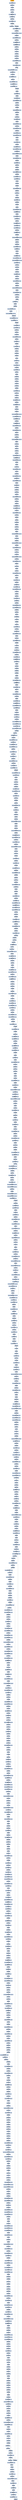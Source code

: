 digraph G {
node[shape=rectangle,style=filled,fillcolor=lightsteelblue,color=lightsteelblue]
bgcolor="transparent"
a0x0042a340sbbb_cl_ah[label="start\nsbbb %cl, %ah",color="lightgrey",fillcolor="orange"];
a0x0042a342movb_0x32UINT8_bh[label="0x0042a342\nmovb $0x32<UINT8>, %bh"];
a0x0042a344cmpl_ebp_edi[label="0x0042a344\ncmpl %ebp, %edi"];
a0x0042a346orb_ah_al[label="0x0042a346\norb %ah, %al"];
a0x0042a348imull_esi_edx[label="0x0042a348\nimull %esi, %edx"];
a0x0042a34bxorb_bl_cl[label="0x0042a34b\nxorb %bl, %cl"];
a0x0042a34dmovb_0xffffff89UINT8_al[label="0x0042a34d\nmovb $0xffffff89<UINT8>, %al"];
a0x0042a34fleal_0x593081f2_ebp[label="0x0042a34f\nleal 0x593081f2, %ebp"];
a0x0042a355cmpl_esi_ebx[label="0x0042a355\ncmpl %esi, %ebx"];
a0x0042a357cmpl_0x14UINT32_ebx[label="0x0042a357\ncmpl $0x14<UINT32>, %ebx"];
a0x0042a35djno_0x0042a362[label="0x0042a35d\njno 0x0042a362"];
a0x0042a35fmovzwl_bx_edi[label="0x0042a35f\nmovzwl %bx, %edi"];
a0x0042a362jmp_0x0042a366[label="0x0042a362\njmp 0x0042a366"];
a0x0042a366repnz_leal_0xfffffffff6692eb1_ebx[label="0x0042a366\nrepnz leal 0xfffffffff6692eb1, %ebx"];
a0x0042a36dimull_ebp_esi[label="0x0042a36d\nimull %ebp, %esi"];
a0x0042a370imull_0xd6302913UINT32_ecx_ebp[label="0x0042a370\nimull $0xd6302913<UINT32>, %ecx, %ebp"];
a0x0042a376call_0x0042a397[label="0x0042a376\ncall 0x0042a397"];
a0x0042a397movl_0x20fd60f4UINT32_ebp[label="0x0042a397\nmovl $0x20fd60f4<UINT32>, %ebp"];
a0x0042a39cxchgl_esi_edx[label="0x0042a39c\nxchgl %esi, %edx"];
a0x0042a39etestb_0xfffffffcUINT8_cl[label="0x0042a39e\ntestb $0xfffffffc<UINT8>, %cl"];
a0x0042a3a1leal_0xffffffff884b6b6c_ebp[label="0x0042a3a1\nleal 0xffffffff884b6b6c, %ebp"];
a0x0042a3a7imull_ebx_edi[label="0x0042a3a7\nimull %ebx, %edi"];
a0x0042a3aamovl_esi_ebp[label="0x0042a3aa\nmovl %esi, %ebp"];
a0x0042a3acsbbl_ecx_ebp[label="0x0042a3ac\nsbbl %ecx, %ebp"];
a0x0042a3aesbbl_esi_ebp[label="0x0042a3ae\nsbbl %esi, %ebp"];
a0x0042a3b0imull_ebx_ebp[label="0x0042a3b0\nimull %ebx, %ebp"];
a0x0042a3b3addl_ebp_ebx[label="0x0042a3b3\naddl %ebp, %ebx"];
a0x0042a3b5movl_0xbcb19303UINT32_edi[label="0x0042a3b5\nmovl $0xbcb19303<UINT32>, %edi"];
a0x0042a3baincl_ebp[label="0x0042a3ba\nincl %ebp"];
a0x0042a3bcimull_0x0UINT8_edx_edx[label="0x0042a3bc\nimull $0x0<UINT8>, %edx, %edx"];
a0x0042a3bfincl_edx[label="0x0042a3bf\nincl %edx"];
a0x0042a3c0imull_0xe5f55081UINT32_esi_ecx[label="0x0042a3c0\nimull $0xe5f55081<UINT32>, %esi, %ecx"];
a0x0042a3c6leal_0x2feed0b0_eax[label="0x0042a3c6\nleal 0x2feed0b0, %eax"];
a0x0042a3ccimull_ebx_ebx[label="0x0042a3cc\nimull %ebx, %ebx"];
a0x0042a3cftestb_0xffffff9aUINT8_al[label="0x0042a3cf\ntestb $0xffffff9a<UINT8>, %al"];
a0x0042a3d2adcb_ah_ch[label="0x0042a3d2\nadcb %ah, %ch"];
a0x0042a3d4subl_0xc19d007UINT32_eax[label="0x0042a3d4\nsubl $0xc19d007<UINT32>, %eax"];
a0x0042a3d9cmpb_0xffffff8fUINT8_al[label="0x0042a3d9\ncmpb $0xffffff8f<UINT8>, %al"];
a0x0042a3dbcmpl_0xaf0UINT32_edx[label="0x0042a3db\ncmpl $0xaf0<UINT32>, %edx"];
a0x0042a3e1jbe_0x0042a3bf[label="0x0042a3e1\njbe 0x0042a3bf"];
a0x0042a3e7popl_esi[label="0x0042a3e7\npopl %esi"];
a0x0042a3e8adcb_0x52UINT8_al[label="0x0042a3e8\nadcb $0x52<UINT8>, %al"];
a0x0042a3eapushl_eax[label="0x0042a3ea\npushl %eax"];
a0x0042a3ebpushl_0xb27dfaUINT32[label="0x0042a3eb\npushl $0xb27dfa<UINT32>"];
a0x0042a3f0testl_0xb88c5640UINT32_edx[label="0x0042a3f0\ntestl $0xb88c5640<UINT32>, %edx"];
a0x0042a3f6xchgb_dl_ch[label="0x0042a3f6\nxchgb %dl, %ch"];
a0x0042a3f8movl_ebp_ebp[label="0x0042a3f8\nmovl %ebp, %ebp"];
a0x0042a3fajb_0x0042a404[label="0x0042a3fa\njb 0x0042a404"];
a0x0042a3fctestl_0xbb918a6bUINT32_eax[label="0x0042a3fc\ntestl $0xbb918a6b<UINT32>, %eax"];
a0x0042a402testl_ebx_edx[label="0x0042a402\ntestl %ebx, %edx"];
a0x0042a404orb_cl_cl[label="0x0042a404\norb %cl, %cl"];
a0x0042a406movzwl_bp_ecx[label="0x0042a406\nmovzwl %bp, %ecx"];
a0x0042a409pushl_0x758e03UINT32[label="0x0042a409\npushl $0x758e03<UINT32>"];
a0x0042a40epushl_ecx[label="0x0042a40e\npushl %ecx"];
a0x0042a40fadcl_0x8f9b9378UINT32_eax[label="0x0042a40f\nadcl $0x8f9b9378<UINT32>, %eax"];
a0x0042a415movl_ebx_edx[label="0x0042a415\nmovl %ebx, %edx"];
a0x0042a417subl_0xf3525607UINT32_eax[label="0x0042a417\nsubl $0xf3525607<UINT32>, %eax"];
a0x0042a41cmovl_ebx_ebx[label="0x0042a41c\nmovl %ebx, %ebx"];
a0x0042a41eaddl_0x182b5UINT32_esi[label="0x0042a41e\naddl $0x182b5<UINT32>, %esi"];
a0x0042a424cmpl_0xb06a978UINT32_eax[label="0x0042a424\ncmpl $0xb06a978<UINT32>, %eax"];
a0x0042a42adecl_ecx[label="0x0042a42a\ndecl %ecx"];
a0x0042a42bdecl_ebx[label="0x0042a42b\ndecl %ebx"];
a0x0042a42daddl_0xac4UINT32_esi[label="0x0042a42d\naddl $0xac4<UINT32>, %esi"];
a0x0042a433movb_cl_cl[label="0x0042a433\nmovb %cl, %cl"];
a0x0042a435andb_0xffffffc5UINT8_al[label="0x0042a435\nandb $0xffffffc5<UINT8>, %al"];
a0x0042a437addl_0x1b23e631UINT32_edx[label="0x0042a437\naddl $0x1b23e631<UINT32>, %edx"];
a0x0042a43dleal_0x1d5e5238_eax[label="0x0042a43d\nleal 0x1d5e5238, %eax"];
a0x0042a443repz_testl_0x4767da59UINT32_edx[label="0x0042a443\nrepz testl $0x4767da59<UINT32>, %edx"];
a0x0042a44adecl_ebp[label="0x0042a44a\ndecl %ebp"];
a0x0042a44bsbbl_0xc6be8843UINT32_eax[label="0x0042a44b\nsbbl $0xc6be8843<UINT32>, %eax"];
a0x0042a450movb_al_ch[label="0x0042a450\nmovb %al, %ch"];
a0x0042a452sbbb_0x56UINT8_cl[label="0x0042a452\nsbbb $0x56<UINT8>, %cl"];
a0x0042a455xchgb_bl_ah[label="0x0042a455\nxchgb %bl, %ah"];
a0x0042a457addb_ch_cl[label="0x0042a457\naddb %ch, %cl"];
a0x0042a459repnz_pushl_esi[label="0x0042a459\nrepnz pushl %esi"];
a0x0042a45brepz_addb_0xffffff89UINT8_dh[label="0x0042a45b\nrepz addb $0xffffff89<UINT8>, %dh"];
a0x0042a45fmovb_ah_bh[label="0x0042a45f\nmovb %ah, %bh"];
a0x0042a461addl_0x55bfUINT32_eax[label="0x0042a461\naddl $0x55bf<UINT32>, %eax"];
a0x0042a466movb_0x2cUINT8_dl[label="0x0042a466\nmovb $0x2c<UINT8>, %dl"];
a0x0042a469incl_edx[label="0x0042a469\nincl %edx"];
a0x0042a46bsbbb_cl_dh[label="0x0042a46b\nsbbb %cl, %dh"];
a0x0042a46djo_0x0042a47a[label="0x0042a46d\njo 0x0042a47a"];
a0x0042a46fandl_0xad687ec2UINT32_edi[label="0x0042a46f\nandl $0xad687ec2<UINT32>, %edi"];
a0x0042a475xchgb_dh_ch[label="0x0042a475\nxchgb %dh, %ch"];
a0x0042a477movswl_dx_ecx[label="0x0042a477\nmovswl %dx, %ecx"];
a0x0042a47aret[label="0x0042a47a\nret"];
a0x004430f4imull_esi_edx[label="0x004430f4\nimull %esi, %edx"];
a0x004430f7sbbb_0x5bUINT8_al[label="0x004430f7\nsbbb $0x5b<UINT8>, %al"];
a0x004430f9jmp_0x00443105[label="0x004430f9\njmp 0x00443105"];
a0x00443105js_0x00443108[label="0x00443105\njs 0x00443108"];
a0x00443107decl_eax[label="0x00443107\ndecl %eax"];
a0x00443108movl_0x38f74c14UINT32_edx[label="0x00443108\nmovl $0x38f74c14<UINT32>, %edx"];
a0x0044310dleal_0xffffffffa6b265e8_edx[label="0x0044310d\nleal 0xffffffffa6b265e8, %edx"];
a0x00443113decl_ebx[label="0x00443113\ndecl %ebx"];
a0x00443114cmpl_0xba2bUINT32_ecx[label="0x00443114\ncmpl $0xba2b<UINT32>, %ecx"];
a0x0044311arepz_movl_ebp_edx[label="0x0044311a\nrepz movl %ebp, %edx"];
a0x0044311dcmpb_ah_dl[label="0x0044311d\ncmpb %ah, %dl"];
a0x0044311fsubb_0xffffffe8UINT8_al[label="0x0044311f\nsubb $0xffffffe8<UINT8>, %al"];
a0x00443121testb_0x1bUINT8_ah[label="0x00443121\ntestb $0x1b<UINT8>, %ah"];
a0x00443124repnz_leal_0x6de7da8b_eax[label="0x00443124\nrepnz leal 0x6de7da8b, %eax"];
a0x0044312bcmpl_ebx_eax[label="0x0044312b\ncmpl %ebx, %eax"];
a0x0044312dleal_0xffffffffdae158ce_ebx[label="0x0044312d\nleal 0xffffffffdae158ce, %ebx"];
a0x00443133jae_0x0044313b[label="0x00443133\njae 0x0044313b"];
a0x00443135imull_0x6461e148UINT32_edi_ecx[label="0x00443135\nimull $0x6461e148<UINT32>, %edi, %ecx"];
a0x0044313bxchgb_dh_bh[label="0x0044313b\nxchgb %dh, %bh"];
a0x0044313dxchgb_bl_cl[label="0x0044313d\nxchgb %bl, %cl"];
a0x0044313fxchgl_eax_eax[label="0x0044313f\nxchgl %eax, %eax"];
a0x00443141cmpl_0x3a46UINT32_edi[label="0x00443141\ncmpl $0x3a46<UINT32>, %edi"];
a0x00443147leal_0x295f508d_eax[label="0x00443147\nleal 0x295f508d, %eax"];
a0x0044314dpushl_esi[label="0x0044314d\npushl %esi"];
a0x0044314epushl_ebx[label="0x0044314e\npushl %ebx"];
a0x0044314fleal_0xffffffffb59b1182_edi[label="0x0044314f\nleal 0xffffffffb59b1182, %edi"];
a0x00443155movl_0xe340124aUINT32_eax[label="0x00443155\nmovl $0xe340124a<UINT32>, %eax"];
a0x0044315bimull_0xa0508e3bUINT32_esi_ebp[label="0x0044315b\nimull $0xa0508e3b<UINT32>, %esi, %ebp"];
a0x00443161movb_0x73UINT8_bl[label="0x00443161\nmovb $0x73<UINT8>, %bl"];
a0x00443164movl_ebp_edi[label="0x00443164\nmovl %ebp, %edi"];
a0x00443166movl_eax_edx[label="0x00443166\nmovl %eax, %edx"];
a0x00443168cmpb_cl_cl[label="0x00443168\ncmpb %cl, %cl"];
a0x0044316amovl_edi_eax[label="0x0044316a\nmovl %edi, %eax"];
a0x0044316cleal_0xffffffff8114e19f_ecx[label="0x0044316c\nleal 0xffffffff8114e19f, %ecx"];
a0x00443172movb_bh_dh[label="0x00443172\nmovb %bh, %dh"];
a0x00443174testl_eax_ecx[label="0x00443174\ntestl %eax, %ecx"];
a0x00443176testl_0x2ce454efUINT32_ebx[label="0x00443176\ntestl $0x2ce454ef<UINT32>, %ebx"];
a0x0044317crepnz_incl_eax[label="0x0044317c\nrepnz incl %eax"];
a0x0044317faddl_esi_edi[label="0x0044317f\naddl %esi, %edi"];
a0x00443181repz_movl_0x3015d41aUINT32_ebp[label="0x00443181\nrepz movl $0x3015d41a<UINT32>, %ebp"];
a0x00443187incb_bl[label="0x00443187\nincb %bl"];
a0x00443189xorl_0x2b6f1017UINT32_eax[label="0x00443189\nxorl $0x2b6f1017<UINT32>, %eax"];
a0x0044318emovzwl_bx_ebp[label="0x0044318e\nmovzwl %bx, %ebp"];
a0x00443191subl_ecx_ecx[label="0x00443191\nsubl %ecx, %ecx"];
a0x00443193incl_ecx[label="0x00443193\nincl %ecx"];
a0x00443194leal_0x72051e2e_ebx[label="0x00443194\nleal 0x72051e2e, %ebx"];
a0x0044319adecb_dh[label="0x0044319a\ndecb %dh"];
a0x0044319cjs_0x004431ab[label="0x0044319c\njs 0x004431ab"];
a0x0044319emovl_0x4a2c445aUINT32_edi[label="0x0044319e\nmovl $0x4a2c445a<UINT32>, %edi"];
a0x004431a4incl_edi[label="0x004431a4\nincl %edi"];
a0x004431a5imull_0x72432e09UINT32_eax_ebx[label="0x004431a5\nimull $0x72432e09<UINT32>, %eax, %ebx"];
a0x004431abxchgb_dh_dh[label="0x004431ab\nxchgb %dh, %dh"];
a0x004431admovl_0x59c2f6cdUINT32_ebx[label="0x004431ad\nmovl $0x59c2f6cd<UINT32>, %ebx"];
a0x004431b3cmpl_0x1feUINT32_ecx[label="0x004431b3\ncmpl $0x1fe<UINT32>, %ecx"];
a0x004431b9jl_0x00443193[label="0x004431b9\njl 0x00443193"];
a0x004431bftestb_0x4fUINT8_bl[label="0x004431bf\ntestb $0x4f<UINT8>, %bl"];
a0x004431c2testb_0x21UINT8_dh[label="0x004431c2\ntestb $0x21<UINT8>, %dh"];
a0x004431c5xchgl_eax_edx[label="0x004431c5\nxchgl %eax, %edx"];
a0x004431c7testl_edi_esi[label="0x004431c7\ntestl %edi, %esi"];
a0x004431c9movsbl_bl_ebx[label="0x004431c9\nmovsbl %bl, %ebx"];
a0x004431ccmovl_0x5eaf60a6UINT32_ebp[label="0x004431cc\nmovl $0x5eaf60a6<UINT32>, %ebp"];
a0x004431d1movb_bl_al[label="0x004431d1\nmovb %bl, %al"];
a0x004431d3repnz_cmpl_edx_eax[label="0x004431d3\nrepnz cmpl %edx, %eax"];
a0x004431d6je_0x004431db[label="0x004431d6\nje 0x004431db"];
a0x004431d8sbbb_0x25UINT8_ah[label="0x004431d8\nsbbb $0x25<UINT8>, %ah"];
a0x004431dbtestl_ebp_ebx[label="0x004431db\ntestl %ebp, %ebx"];
a0x004431ddtestb_dl_ah[label="0x004431dd\ntestb %dl, %ah"];
a0x004431dftestl_ebp_ebp[label="0x004431df\ntestl %ebp, %ebp"];
a0x004431e1jno_0x004431eb[label="0x004431e1\njno 0x004431eb"];
a0x004431ebincl_edi[label="0x004431eb\nincl %edi"];
a0x004431edleal_0x58d71103_edi[label="0x004431ed\nleal 0x58d71103, %edi"];
a0x004431f3xorb_cl_cl[label="0x004431f3\nxorb %cl, %cl"];
a0x004431f5movb_0x1dUINT8_al[label="0x004431f5\nmovb $0x1d<UINT8>, %al"];
a0x004431f8repnz_pushl_edx[label="0x004431f8\nrepnz pushl %edx"];
a0x004431famovb_0x74UINT8_al[label="0x004431fa\nmovb $0x74<UINT8>, %al"];
a0x004431fcsbbb_cl_ah[label="0x004431fc\nsbbb %cl, %ah"];
a0x004431fepopl_edx[label="0x004431fe\npopl %edx"];
a0x004431ffmovzbl_ah_edi[label="0x004431ff\nmovzbl %ah, %edi"];
a0x00443202adcl_edx_ecx[label="0x00443202\nadcl %edx, %ecx"];
a0x00443204testl_edi_edi[label="0x00443204\ntestl %edi, %edi"];
a0x00443206testl_ecx_edi[label="0x00443206\ntestl %ecx, %edi"];
a0x00443208movl_edx_ebp[label="0x00443208\nmovl %edx, %ebp"];
a0x0044320aje_0x00443214[label="0x0044320a\nje 0x00443214"];
a0x00443214movb_0x75UINT8_ah[label="0x00443214\nmovb $0x75<UINT8>, %ah"];
a0x00443217movzbl_al_edx[label="0x00443217\nmovzbl %al, %edx"];
a0x0044321axorl_ebp_ebx[label="0x0044321a\nxorl %ebp, %ebx"];
a0x0044321cxchgl_ecx_edi[label="0x0044321c\nxchgl %ecx, %edi"];
a0x0044321emovb_0xffffffb4UINT8_ch[label="0x0044321e\nmovb $0xffffffb4<UINT8>, %ch"];
a0x00443221movb_dh_al[label="0x00443221\nmovb %dh, %al"];
a0x00443223testb_0xffffffcdUINT8_cl[label="0x00443223\ntestb $0xffffffcd<UINT8>, %cl"];
a0x00443226pushl_ecx[label="0x00443226\npushl %ecx"];
a0x00443227jmp_0x0044322c[label="0x00443227\njmp 0x0044322c"];
a0x0044322cjae_0x00443235[label="0x0044322c\njae 0x00443235"];
a0x00443235imull_0x76620e89UINT32_eax_eax[label="0x00443235\nimull $0x76620e89<UINT32>, %eax, %eax"];
a0x0044323bmovl_0xa90fe91dUINT32_ecx[label="0x0044323b\nmovl $0xa90fe91d<UINT32>, %ecx"];
a0x00443241leal_0xffffffffeb55a805_eax[label="0x00443241\nleal 0xffffffffeb55a805, %eax"];
a0x00443247jmp_0x0044324f[label="0x00443247\njmp 0x0044324f"];
a0x0044324fleal_0xffffffffbb7dea90_eax[label="0x0044324f\nleal 0xffffffffbb7dea90, %eax"];
a0x00443255testl_0xe1ecbb81UINT32_edx[label="0x00443255\ntestl $0xe1ecbb81<UINT32>, %edx"];
a0x0044325btestb_bh_al[label="0x0044325b\ntestb %bh, %al"];
a0x0044325dmovl_0x95b31d3bUINT32_edi[label="0x0044325d\nmovl $0x95b31d3b<UINT32>, %edi"];
a0x00443263adcb_dl_dl[label="0x00443263\nadcb %dl, %dl"];
a0x00443265imull_ebx_edx[label="0x00443265\nimull %ebx, %edx"];
a0x00443268imull_edi_ebx[label="0x00443268\nimull %edi, %ebx"];
a0x0044326bimull_0xa32b6196UINT32_ebp_edi[label="0x0044326b\nimull $0xa32b6196<UINT32>, %ebp, %edi"];
a0x00443271decb_al[label="0x00443271\ndecb %al"];
a0x00443273subl_ebx_ebp[label="0x00443273\nsubl %ebx, %ebp"];
a0x00443275cmpb_cl_bl[label="0x00443275\ncmpb %cl, %bl"];
a0x00443277movb_al_bh[label="0x00443277\nmovb %al, %bh"];
a0x00443279subl_ebx_edi[label="0x00443279\nsubl %ebx, %edi"];
a0x0044327bsubb_bl_ch[label="0x0044327b\nsubb %bl, %ch"];
a0x0044327dadcl_0xf7ff1917UINT32_eax[label="0x0044327d\nadcl $0xf7ff1917<UINT32>, %eax"];
a0x00443282leal_0xffffffffeb1856af_ebp[label="0x00443282\nleal 0xffffffffeb1856af, %ebp"];
a0x00443288subl_0xab812f22UINT32_edx[label="0x00443288\nsubl $0xab812f22<UINT32>, %edx"];
a0x0044328eincl_ebx[label="0x0044328e\nincl %ebx"];
a0x0044328fdecl_eax[label="0x0044328f\ndecl %eax"];
a0x00443290movsbl_bh_ebx[label="0x00443290\nmovsbl %bh, %ebx"];
a0x00443293subl_0xa387dfeUINT32_ecx[label="0x00443293\nsubl $0xa387dfe<UINT32>, %ecx"];
a0x00443299orb_ch_bh[label="0x00443299\norb %ch, %bh"];
a0x0044329bimull_esi_eax[label="0x0044329b\nimull %esi, %eax"];
a0x0044329emovl_0x36f5ab6bUINT32_ebp[label="0x0044329e\nmovl $0x36f5ab6b<UINT32>, %ebp"];
a0x004432a3leal_0x5f46b64d_ebx[label="0x004432a3\nleal 0x5f46b64d, %ebx"];
a0x004432a9movl_0xb7e7c8fcUINT32_ebp[label="0x004432a9\nmovl $0xb7e7c8fc<UINT32>, %ebp"];
a0x004432aeincl_eax[label="0x004432ae\nincl %eax"];
a0x004432b0repnz_xchgb_bh_al[label="0x004432b0\nrepnz xchgb %bh, %al"];
a0x004432b3movswl_ax_eax[label="0x004432b3\nmovswl %ax, %eax"];
a0x004432b6movzbl_bl_eax[label="0x004432b6\nmovzbl %bl, %eax"];
a0x004432b9xchgl_edi_ebp[label="0x004432b9\nxchgl %edi, %ebp"];
a0x004432bbmovb_bl_ah[label="0x004432bb\nmovb %bl, %ah"];
a0x004432bdmovl_0x7442c4e4UINT32_eax[label="0x004432bd\nmovl $0x7442c4e4<UINT32>, %eax"];
a0x004432c2movzbl_dl_edi[label="0x004432c2\nmovzbl %dl, %edi"];
a0x004432c5addl_ecx_edi[label="0x004432c5\naddl %ecx, %edi"];
a0x004432c7xchgb_al_dh[label="0x004432c7\nxchgb %al, %dh"];
a0x004432c9leal_0xffffffffaafeb3f9_ecx[label="0x004432c9\nleal 0xffffffffaafeb3f9, %ecx"];
a0x004432cfmovb_0xfffffffaUINT8_al[label="0x004432cf\nmovb $0xfffffffa<UINT8>, %al"];
a0x004432d1movl_esi_ecx[label="0x004432d1\nmovl %esi, %ecx"];
a0x004432d3subl_0xc67213f2UINT32_eax[label="0x004432d3\nsubl $0xc67213f2<UINT32>, %eax"];
a0x004432d8testl_edi_edx[label="0x004432d8\ntestl %edi, %edx"];
a0x004432dajo_0x004432e1[label="0x004432da\njo 0x004432e1"];
a0x004432dcmovb_cl_bl[label="0x004432dc\nmovb %cl, %bl"];
a0x004432deimull_ebx_ebx[label="0x004432de\nimull %ebx, %ebx"];
a0x004432e1andb_al_al[label="0x004432e1\nandb %al, %al"];
a0x004432e3testl_ecx_eax[label="0x004432e3\ntestl %ecx, %eax"];
a0x004432e5xchgb_ah_al[label="0x004432e5\nxchgb %ah, %al"];
a0x004432e7decl_eax[label="0x004432e7\ndecl %eax"];
a0x004432e8imull_0x5cd6cc9eUINT32_eax_eax[label="0x004432e8\nimull $0x5cd6cc9e<UINT32>, %eax, %eax"];
a0x004432eedecl_eax[label="0x004432ee\ndecl %eax"];
a0x004432efleal_ecx__edx[label="0x004432ef\nleal (%ecx), %edx"];
a0x004432f1xchgb_ah_ah[label="0x004432f1\nxchgb %ah, %ah"];
a0x004432f3imull_0xe84a5bbUINT32_ebx_eax[label="0x004432f3\nimull $0xe84a5bb<UINT32>, %ebx, %eax"];
a0x004432f9movb_dl_al[label="0x004432f9\nmovb %dl, %al"];
a0x004432fbtestl_0x6005b963UINT32_edi[label="0x004432fb\ntestl $0x6005b963<UINT32>, %edi"];
a0x00443301imull_ebp_eax[label="0x00443301\nimull %ebp, %eax"];
a0x00443304movzbl_bl_eax[label="0x00443304\nmovzbl %bl, %eax"];
a0x00443307leal_edx__ebx[label="0x00443307\nleal (%edx), %ebx"];
a0x00443309imull_0xdddbdfcbUINT32_esi_eax[label="0x00443309\nimull $0xdddbdfcb<UINT32>, %esi, %eax"];
a0x0044330fmovl_edx_eax[label="0x0044330f\nmovl %edx, %eax"];
a0x00443311subl_0x4836521fUINT32_eax[label="0x00443311\nsubl $0x4836521f<UINT32>, %eax"];
a0x00443317ja_0x0044331c[label="0x00443317\nja 0x0044331c"];
a0x00443319imull_esi_edx[label="0x00443319\nimull %esi, %edx"];
a0x0044331cpushl_ebx[label="0x0044331c\npushl %ebx"];
a0x0044331dtestb_bh_bh[label="0x0044331d\ntestb %bh, %bh"];
a0x0044331fmovl_0x6cf86072UINT32_eax[label="0x0044331f\nmovl $0x6cf86072<UINT32>, %eax"];
a0x00443324testb_dl_ah[label="0x00443324\ntestb %dl, %ah"];
a0x00443326popl_ecx[label="0x00443326\npopl %ecx"];
a0x00443327testb_0x4bUINT8_bh[label="0x00443327\ntestb $0x4b<UINT8>, %bh"];
a0x0044332amovb_dh_dl[label="0x0044332a\nmovb %dh, %dl"];
a0x0044332cleal_0x34babc01_ebx[label="0x0044332c\nleal 0x34babc01, %ebx"];
a0x00443332movl_0x0UINT32_ebp[label="0x00443332\nmovl $0x0<UINT32>, %ebp"];
a0x00443337movl_0x62763a41UINT32_ebx[label="0x00443337\nmovl $0x62763a41<UINT32>, %ebx"];
a0x0044333cxorl_ecx_ebp[label="0x0044333c\nxorl %ecx, %ebp"];
a0x0044333etestb_ah_bl[label="0x0044333e\ntestb %ah, %bl"];
a0x00443340xchgb_ah_cl[label="0x00443340\nxchgb %ah, %cl"];
a0x00443342andl_0x0UINT8_edi[label="0x00443342\nandl $0x0<UINT8>, %edi"];
a0x00443345repz_xorl_ebp_edi[label="0x00443345\nrepz xorl %ebp, %edi"];
a0x00443348sbbl_esi_ebx[label="0x00443348\nsbbl %esi, %ebx"];
a0x0044334amovl_0xb56ca1a6UINT32_eax[label="0x0044334a\nmovl $0xb56ca1a6<UINT32>, %eax"];
a0x00443350cmpl_0x8786d04aUINT32_eax[label="0x00443350\ncmpl $0x8786d04a<UINT32>, %eax"];
a0x00443356testl_ebp_ecx[label="0x00443356\ntestl %ebp, %ecx"];
a0x00443358andl_esi_edi[label="0x00443358\nandl %esi, %edi"];
a0x0044335aorb_ch_dl[label="0x0044335a\norb %ch, %dl"];
a0x0044335crepz_jne_0x00443364[label="0x0044335c\nrepz jne 0x00443364"];
a0x00443364testl_edi_ebx[label="0x00443364\ntestl %edi, %ebx"];
a0x00443366js_0x0044336e[label="0x00443366\njs 0x0044336e"];
a0x00443368movb_bh_bl[label="0x00443368\nmovb %bh, %bl"];
a0x0044336asubb_0x51UINT8_al[label="0x0044336a\nsubb $0x51<UINT8>, %al"];
a0x0044336cmovl_esi_ebp[label="0x0044336c\nmovl %esi, %ebp"];
a0x0044336eleal_0x0cf52e41_ebp[label="0x0044336e\nleal 0x0cf52e41, %ebp"];
a0x00443374testl_0x14fbf592UINT32_edx[label="0x00443374\ntestl $0x14fbf592<UINT32>, %edx"];
a0x0044337adecl_ebp[label="0x0044337a\ndecl %ebp"];
a0x0044337bxorl_ecx_ecx[label="0x0044337b\nxorl %ecx, %ecx"];
a0x0044337drepz_pushl_0x958130UINT32[label="0x0044337d\nrepz pushl $0x958130<UINT32>"];
a0x00443383ja_0x0044338a[label="0x00443383\nja 0x0044338a"];
a0x00443385movl_ebp_edi[label="0x00443385\nmovl %ebp, %edi"];
a0x00443387movl_eax_edi[label="0x00443387\nmovl %eax, %edi"];
a0x00443389repz_testl_ebx_ebx[label="0x00443389\nrepz testl %ebx, %ebx"];
a0x0044338candl_0xff02998eUINT32_eax[label="0x0044338c\nandl $0xff02998e<UINT32>, %eax"];
a0x00443391movzbl_cl_eax[label="0x00443391\nmovzbl %cl, %eax"];
a0x00443394movb_0x2fUINT8_bh[label="0x00443394\nmovb $0x2f<UINT8>, %bh"];
a0x00443397leal_0xffffffffd92ad6bb_eax[label="0x00443397\nleal 0xffffffffd92ad6bb, %eax"];
a0x0044339drepnz_subl_eax_ecx[label="0x0044339d\nrepnz subl %eax, %ecx"];
a0x004433a0incb_dl[label="0x004433a0\nincb %dl"];
a0x004433a2movb_ah_bl[label="0x004433a2\nmovb %ah, %bl"];
a0x004433a4jmp_0x004433aa[label="0x004433a4\njmp 0x004433aa"];
a0x004433aatestl_edx_eax[label="0x004433aa\ntestl %edx, %eax"];
a0x004433acjno_0x004433b5[label="0x004433ac\njno 0x004433b5"];
a0x004433b5incl_ebx[label="0x004433b5\nincl %ebx"];
a0x004433b6subl_ebp_ecx[label="0x004433b6\nsubl %ebp, %ecx"];
a0x004433b8subl_0x1935497UINT32_edx[label="0x004433b8\nsubl $0x1935497<UINT32>, %edx"];
a0x004433beleal_0xfffffffffffffdf3_eax[label="0x004433be\nleal 0xfffffffffffffdf3, %eax"];
a0x004433c4decl_ecx[label="0x004433c4\ndecl %ecx"];
a0x004433c5addl_0xaeaUINT32_eax[label="0x004433c5\naddl $0xaea<UINT32>, %eax"];
a0x004433cacmpb_cl_dl[label="0x004433ca\ncmpb %cl, %dl"];
a0x004433ccmovb_cl_dl[label="0x004433cc\nmovb %cl, %dl"];
a0x004433cemovl_0x3ffd365eUINT32_edx[label="0x004433ce\nmovl $0x3ffd365e<UINT32>, %edx"];
a0x004433d4xaddl_eax_edi[label="0x004433d4\nxaddl %eax, %edi"];
a0x004433d7decb_bh[label="0x004433d7\ndecb %bh"];
a0x004433d9addl_0x880UINT32_edi[label="0x004433d9\naddl $0x880<UINT32>, %edi"];
a0x004433dfsubb_0xffffffdeUINT8_al[label="0x004433df\nsubb $0xffffffde<UINT8>, %al"];
a0x004433e1andl_0xd2a594b8UINT32_eax[label="0x004433e1\nandl $0xd2a594b8<UINT32>, %eax"];
a0x004433e6pushl_0x19b993UINT32[label="0x004433e6\npushl $0x19b993<UINT32>"];
a0x004433ebpushl_esi[label="0x004433eb\npushl %esi"];
a0x004433ecandl_ebp_eax[label="0x004433ec\nandl %ebp, %eax"];
a0x004433eerepnz_cmpb_bh_dh[label="0x004433ee\nrepnz cmpb %bh, %dh"];
a0x004433f1leal_0x112433b0_eax[label="0x004433f1\nleal 0x112433b0, %eax"];
a0x004433f7movl_ebp_edx[label="0x004433f7\nmovl %ebp, %edx"];
a0x004433f9repnz_movl_0x9a98UINT32_ebx[label="0x004433f9\nrepnz movl $0x9a98<UINT32>, %ebx"];
a0x004433ffmovl_0x29b166a5UINT32_ebp[label="0x004433ff\nmovl $0x29b166a5<UINT32>, %ebp"];
a0x00443405xorl_0x9a27UINT32_ebx[label="0x00443405\nxorl $0x9a27<UINT32>, %ebx"];
a0x0044340brepnz_imull_0x3UINT8_ebx_ebx[label="0x0044340b\nrepnz imull $0x3<UINT8>, %ebx, %ebx"];
a0x0044340fimull_edi_edi[label="0x0044340f\nimull %edi, %edi"];
a0x00443412xchgb_cl_ch[label="0x00443412\nxchgb %cl, %ch"];
a0x00443414leal_0xfffffffff77373ac_ecx[label="0x00443414\nleal 0xfffffffff77373ac, %ecx"];
a0x0044341axorl_ecx_ecx[label="0x0044341a\nxorl %ecx, %ecx"];
a0x0044341candl_0xe05df056UINT32_ecx[label="0x0044341c\nandl $0xe05df056<UINT32>, %ecx"];
a0x00443422leal_0x7c54e3a5_edi[label="0x00443422\nleal 0x7c54e3a5, %edi"];
a0x00443428subl_0xfffff8d5UINT32_ebx[label="0x00443428\nsubl $0xfffff8d5<UINT32>, %ebx"];
a0x0044342etestl_0x9efac204UINT32_esi[label="0x0044342e\ntestl $0x9efac204<UINT32>, %esi"];
a0x00443434xchgb_ah_dl[label="0x00443434\nxchgb %ah, %dl"];
a0x00443436subl_0x72cUINT32_ebx[label="0x00443436\nsubl $0x72c<UINT32>, %ebx"];
a0x0044343cmovzbl_bh_ecx[label="0x0044343c\nmovzbl %bh, %ecx"];
a0x0044343fmovb_0x70UINT8_dl[label="0x0044343f\nmovb $0x70<UINT8>, %dl"];
a0x00443442imull_edx_edi[label="0x00443442\nimull %edx, %edi"];
a0x00443445testl_0x7821ad3aUINT32_edx[label="0x00443445\ntestl $0x7821ad3a<UINT32>, %edx"];
a0x0044344bmovzbl_al_eax[label="0x0044344b\nmovzbl %al, %eax"];
a0x0044344ecmpb_0x32UINT8_al[label="0x0044344e\ncmpb $0x32<UINT8>, %al"];
a0x00443450cmpl_0x102UINT32_ebx[label="0x00443450\ncmpl $0x102<UINT32>, %ebx"];
a0x00443456jne_0x0044340f[label="0x00443456\njne 0x0044340f"];
a0x0044345ctestl_0x30b69313UINT32_ecx[label="0x0044345c\ntestl $0x30b69313<UINT32>, %ecx"];
a0x00443462pushl_0x978418UINT32[label="0x00443462\npushl $0x978418<UINT32>"];
a0x00443467pushl_eax[label="0x00443467\npushl %eax"];
a0x00443468orb_ch_al[label="0x00443468\norb %ch, %al"];
a0x0044346axchgl_ecx_edx[label="0x0044346a\nxchgl %ecx, %edx"];
a0x0044346cmovswl_si_ecx[label="0x0044346c\nmovswl %si, %ecx"];
a0x0044346fimull_ebp_eax[label="0x0044346f\nimull %ebp, %eax"];
a0x00443472pushl_0xafa5d1UINT32[label="0x00443472\npushl $0xafa5d1<UINT32>"];
a0x00443477movl_0xf00f01dcUINT32_eax[label="0x00443477\nmovl $0xf00f01dc<UINT32>, %eax"];
a0x0044347ctestb_cl_bl[label="0x0044347c\ntestb %cl, %bl"];
a0x0044347etestb_0x2cUINT8_bl[label="0x0044347e\ntestb $0x2c<UINT8>, %bl"];
a0x00443481cmpl_ebx_ebp[label="0x00443481\ncmpl %ebx, %ebp"];
a0x00443483jno_0x0044348a[label="0x00443483\njno 0x0044348a"];
a0x0044348amovb_ch_cl[label="0x0044348a\nmovb %ch, %cl"];
a0x0044348cadcl_0x69908c44UINT32_ecx[label="0x0044348c\nadcl $0x69908c44<UINT32>, %ecx"];
a0x00443492andb_ch_cl[label="0x00443492\nandb %ch, %cl"];
a0x00443494leal_0x71feb533_ebp[label="0x00443494\nleal 0x71feb533, %ebp"];
a0x0044349apushl_ecx[label="0x0044349a\npushl %ecx"];
a0x0044349bmovsbl_cl_eax[label="0x0044349b\nmovsbl %cl, %eax"];
a0x0044349eorb_bl_dh[label="0x0044349e\norb %bl, %dh"];
a0x004434a0orl_ebp_ebp[label="0x004434a0\norl %ebp, %ebp"];
a0x004434a2imull_0x94fcaa45UINT32_ebp_edx[label="0x004434a2\nimull $0x94fcaa45<UINT32>, %ebp, %edx"];
a0x004434a8pushl_ecx[label="0x004434a8\npushl %ecx"];
a0x004434a9pushl_edx[label="0x004434a9\npushl %edx"];
a0x004434aatestb_cl_ch[label="0x004434aa\ntestb %cl, %ch"];
a0x004434acrepz_movl_0x47c924a2UINT32_ebp[label="0x004434ac\nrepz movl $0x47c924a2<UINT32>, %ebp"];
a0x004434b3orb_ch_ah[label="0x004434b3\norb %ch, %ah"];
a0x004434b5movb_0xffffffa5UINT8_dh[label="0x004434b5\nmovb $0xffffffa5<UINT8>, %dh"];
a0x004434b7adcl_0x70eb1825UINT32_eax[label="0x004434b7\nadcl $0x70eb1825<UINT32>, %eax"];
a0x004434bcmovzwl_cx_eax[label="0x004434bc\nmovzwl %cx, %eax"];
a0x004434bfxorl_0x6724UINT32_ebx[label="0x004434bf\nxorl $0x6724<UINT32>, %ebx"];
a0x004434c5subl_ebp_eax[label="0x004434c5\nsubl %ebp, %eax"];
a0x004434c7imull_0x739beb8bUINT32_esi_edx[label="0x004434c7\nimull $0x739beb8b<UINT32>, %esi, %edx"];
a0x004434cdincb_ch[label="0x004434cd\nincb %ch"];
a0x004434cfmovb_ah_dh[label="0x004434cf\nmovb %ah, %dh"];
a0x004434d1movl_ecx_eax[label="0x004434d1\nmovl %ecx, %eax"];
a0x004434d3js_0x004434dd[label="0x004434d3\njs 0x004434dd"];
a0x004434ddmovb_0x1aUINT8_dl[label="0x004434dd\nmovb $0x1a<UINT8>, %dl"];
a0x004434dfandl_edi_ecx[label="0x004434df\nandl %edi, %ecx"];
a0x004434e1movb_0x8UINT8_dh[label="0x004434e1\nmovb $0x8<UINT8>, %dh"];
a0x004434e4js_0x004434ef[label="0x004434e4\njs 0x004434ef"];
a0x004434e6movb_0xffffffb7UINT8_dh[label="0x004434e6\nmovb $0xffffffb7<UINT8>, %dh"];
a0x004434e8testl_ebx_ebp[label="0x004434e8\ntestl %ebx, %ebp"];
a0x004434eamovl_0x4ee26eeUINT32_ebp[label="0x004434ea\nmovl $0x4ee26ee<UINT32>, %ebp"];
a0x004434efjne_0x004434f5[label="0x004434ef\njne 0x004434f5"];
a0x004434f5xchgb_ah_dl[label="0x004434f5\nxchgb %ah, %dl"];
a0x004434f7movsbl_cl_eax[label="0x004434f7\nmovsbl %cl, %eax"];
a0x004434fatestl_edx_esi[label="0x004434fa\ntestl %edx, %esi"];
a0x004434fcmovl_0xd0ce1e06UINT32_edi[label="0x004434fc\nmovl $0xd0ce1e06<UINT32>, %edi"];
a0x00443502pushl_0x0UINT8[label="0x00443502\npushl $0x0<UINT8>"];
a0x00443504popl_ecx[label="0x00443504\npopl %ecx"];
a0x00443505andb_bh_ah[label="0x00443505\nandb %bh, %ah"];
a0x00443507decb_dh[label="0x00443507\ndecb %dh"];
a0x00443509addl_0xaddUINT32_ecx[label="0x00443509\naddl $0xadd<UINT32>, %ecx"];
a0x0044350fxorl_edx_eax[label="0x0044350f\nxorl %edx, %eax"];
a0x00443511xorl_0xfUINT32_ecx[label="0x00443511\nxorl $0xf<UINT32>, %ecx"];
a0x00443517subl_0xf2a90643UINT32_eax[label="0x00443517\nsubl $0xf2a90643<UINT32>, %eax"];
a0x0044351caddb_0xfffffffaUINT8_ah[label="0x0044351c\naddb $0xfffffffa<UINT8>, %ah"];
a0x0044351fimull_0x0UINT8_ebp_ebp[label="0x0044351f\nimull $0x0<UINT8>, %ebp, %ebp"];
a0x00443522adcl_0xe1c323d0UINT32_eax[label="0x00443522\nadcl $0xe1c323d0<UINT32>, %eax"];
a0x00443528orl_ecx_ebp[label="0x00443528\norl %ecx, %ebp"];
a0x0044352atestl_eax_ecx[label="0x0044352a\ntestl %eax, %ecx"];
a0x0044352cjno_0x0044352f[label="0x0044352c\njno 0x0044352f"];
a0x0044352fsubl_0x3fbUINT32_ebp[label="0x0044352f\nsubl $0x3fb<UINT32>, %ebp"];
a0x00443535movb_0xffffff82UINT8_dl[label="0x00443535\nmovb $0xffffff82<UINT8>, %dl"];
a0x00443538xorl_ebx_ebx[label="0x00443538\nxorl %ebx, %ebx"];
a0x0044353aorl_0x46b8ddcbUINT32_eax[label="0x0044353a\norl $0x46b8ddcb<UINT32>, %eax"];
a0x0044353fxorl_ebp_ebx[label="0x0044353f\nxorl %ebp, %ebx"];
a0x00443541movb_ah_dl[label="0x00443541\nmovb %ah, %dl"];
a0x00443543subl_0x234UINT32_ebx[label="0x00443543\nsubl $0x234<UINT32>, %ebx"];
a0x00443549testl_ecx_ebx[label="0x00443549\ntestl %ecx, %ebx"];
a0x0044354bmovl_edi_edi[label="0x0044354b\nmovl %edi, %edi"];
a0x0044354dxorl_eax_ebp[label="0x0044354d\nxorl %eax, %ebp"];
a0x0044354fmovb_bh_dl[label="0x0044354f\nmovb %bh, %dl"];
a0x00443551leal_0xffffffff96f28e5a_eax[label="0x00443551\nleal 0xffffffff96f28e5a, %eax"];
a0x00443557movb_cl_cl[label="0x00443557\nmovb %cl, %cl"];
a0x00443559movswl_bp_ebp[label="0x00443559\nmovswl %bp, %ebp"];
a0x0044355cimull_0xe6eac283UINT32_eax_ecx[label="0x0044355c\nimull $0xe6eac283<UINT32>, %eax, %ecx"];
a0x00443562orb_cl_al[label="0x00443562\norb %cl, %al"];
a0x00443564movb_0xfffffff9UINT8_ah[label="0x00443564\nmovb $0xfffffff9<UINT8>, %ah"];
a0x00443566movb_0xffffff9cUINT8_cl[label="0x00443566\nmovb $0xffffff9c<UINT8>, %cl"];
a0x00443569subl_edx_edx[label="0x00443569\nsubl %edx, %edx"];
a0x0044356bandb_cl_ah[label="0x0044356b\nandb %cl, %ah"];
a0x0044356ddecb_cl[label="0x0044356d\ndecb %cl"];
a0x0044356fmovb_bh_cl[label="0x0044356f\nmovb %bh, %cl"];
a0x00443571subl_0xfffffffeUINT32_edx[label="0x00443571\nsubl $0xfffffffe<UINT32>, %edx"];
a0x00443577movl_0x7f643537UINT32_eax[label="0x00443577\nmovl $0x7f643537<UINT32>, %eax"];
a0x0044357dxchgl_ecx_eax[label="0x0044357d\nxchgl %ecx, %eax"];
a0x0044357fimull_0x3UINT8_edx_edx[label="0x0044357f\nimull $0x3<UINT8>, %edx, %edx"];
a0x00443582leal_0xffffffffcf72a213_ebp[label="0x00443582\nleal 0xffffffffcf72a213, %ebp"];
a0x00443588subl_ecx_eax[label="0x00443588\nsubl %ecx, %eax"];
a0x0044358aimull_eax_ebp[label="0x0044358a\nimull %eax, %ebp"];
a0x0044358dxchgl_edi_edx[label="0x0044358d\nxchgl %edi, %edx"];
a0x0044358fja_0x00443593[label="0x0044358f\nja 0x00443593"];
a0x00443591repnz_decl_ecx[label="0x00443591\nrepnz decl %ecx"];
a0x00443593imull_0x97UINT32_edi_edi[label="0x00443593\nimull $0x97<UINT32>, %edi, %edi"];
a0x00443599ja_0x004435a3[label="0x00443599\nja 0x004435a3"];
a0x004435a3subl_edi_ebx[label="0x004435a3\nsubl %edi, %ebx"];
a0x004435a5movb_0x1bUINT8_ch[label="0x004435a5\nmovb $0x1b<UINT8>, %ch"];
a0x004435a7addl_0x389UINT32_ebx[label="0x004435a7\naddl $0x389<UINT32>, %ebx"];
a0x004435adxorl_0xdd2e3061UINT32_ebp[label="0x004435ad\nxorl $0xdd2e3061<UINT32>, %ebp"];
a0x004435b3movb_0x7cUINT8_ah[label="0x004435b3\nmovb $0x7c<UINT8>, %ah"];
a0x004435b6movl_ebp_ecx[label="0x004435b6\nmovl %ebp, %ecx"];
a0x004435b8addb_al_ah[label="0x004435b8\naddb %al, %ah"];
a0x004435bamovl_0x7c73b5eaUINT32_edx[label="0x004435ba\nmovl $0x7c73b5ea<UINT32>, %edx"];
a0x004435c0testl_0xc2c3cdabUINT32_edi[label="0x004435c0\ntestl $0xc2c3cdab<UINT32>, %edi"];
a0x004435c6cmpl_esi_eax[label="0x004435c6\ncmpl %esi, %eax"];
a0x004435c8jae_0x004435d3[label="0x004435c8\njae 0x004435d3"];
a0x004435d3cmpl_0x1ceUINT32_ebx[label="0x004435d3\ncmpl $0x1ce<UINT32>, %ebx"];
a0x004435d9ja_0x00443549[label="0x004435d9\nja 0x00443549"];
a0x004435dfcmpl_0x3a22UINT32_ebp[label="0x004435df\ncmpl $0x3a22<UINT32>, %ebp"];
a0x004435e5js_0x004435f1[label="0x004435e5\njs 0x004435f1"];
a0x004435f1xchgl_ebp_edx[label="0x004435f1\nxchgl %ebp, %edx"];
a0x004435f3movb_0xfffffff7UINT8_ch[label="0x004435f3\nmovb $0xfffffff7<UINT8>, %ch"];
a0x004435f6adcb_0xffffff88UINT8_al[label="0x004435f6\nadcb $0xffffff88<UINT8>, %al"];
a0x004435f8movl_edx_edi[label="0x004435f8\nmovl %edx, %edi"];
a0x004435famovb_cl_dh[label="0x004435fa\nmovb %cl, %dh"];
a0x004435fccmpb_0xffffffadUINT8_al[label="0x004435fc\ncmpb $0xffffffad<UINT8>, %al"];
a0x004435feleal_0x370a5b9c_ecx[label="0x004435fe\nleal 0x370a5b9c, %ecx"];
a0x00443604cmpl_0x66e3UINT32_eax[label="0x00443604\ncmpl $0x66e3<UINT32>, %eax"];
a0x00443609ja_0x00443615[label="0x00443609\nja 0x00443615"];
a0x00443615decl_ebp[label="0x00443615\ndecl %ebp"];
a0x00443616leal_0x4a95c81d_ebp[label="0x00443616\nleal 0x4a95c81d, %ebp"];
a0x0044361cdecl_ebp[label="0x0044361c\ndecl %ebp"];
a0x0044361dcmpl_0x4bd8df0eUINT32_eax[label="0x0044361d\ncmpl $0x4bd8df0e<UINT32>, %eax"];
a0x00443623movl_esi_ecx[label="0x00443623\nmovl %esi, %ecx"];
a0x00443625testl_edx_eax[label="0x00443625\ntestl %edx, %eax"];
a0x00443627imull_esi_ebp[label="0x00443627\nimull %esi, %ebp"];
a0x0044362amovl_esi_ebp[label="0x0044362a\nmovl %esi, %ebp"];
a0x0044362cincl_eax[label="0x0044362c\nincl %eax"];
a0x0044362dpushl_ecx[label="0x0044362d\npushl %ecx"];
a0x0044362exorb_ch_al[label="0x0044362e\nxorb %ch, %al"];
a0x00443630cmpl_0xf4c2d82eUINT32_eax[label="0x00443630\ncmpl $0xf4c2d82e<UINT32>, %eax"];
a0x00443636popl_edx[label="0x00443636\npopl %edx"];
a0x00443637testb_0x63UINT8_dl[label="0x00443637\ntestb $0x63<UINT8>, %dl"];
a0x0044363atestb_ah_al[label="0x0044363a\ntestb %ah, %al"];
a0x0044363cimull_0x91375c34UINT32_edx_eax[label="0x0044363c\nimull $0x91375c34<UINT32>, %edx, %eax"];
a0x00443642repnz_xorl_edx_ebx[label="0x00443642\nrepnz xorl %edx, %ebx"];
a0x00443645andb_0x54UINT8_ah[label="0x00443645\nandb $0x54<UINT8>, %ah"];
a0x00443648leal_0xffffffffd5c1de81_ebp[label="0x00443648\nleal 0xffffffffd5c1de81, %ebp"];
a0x0044364eimull_0x777fa756UINT32_edi_ebp[label="0x0044364e\nimull $0x777fa756<UINT32>, %edi, %ebp"];
a0x00443654movl_eax_ecx[label="0x00443654\nmovl %eax, %ecx"];
a0x00443656movb_dh_ah[label="0x00443656\nmovb %dh, %ah"];
a0x00443658incb_dh[label="0x00443658\nincb %dh"];
a0x0044365amovb_ah_bl[label="0x0044365a\nmovb %ah, %bl"];
a0x0044365ccmpl_0x26c9UINT32_eax[label="0x0044365c\ncmpl $0x26c9<UINT32>, %eax"];
a0x00443661js_0x00443668[label="0x00443661\njs 0x00443668"];
a0x00443663xchgl_edx_ecx[label="0x00443663\nxchgl %edx, %ecx"];
a0x00443665orb_dh_dl[label="0x00443665\norb %dh, %dl"];
a0x00443667repnz_imull_eax_edi[label="0x00443667\nrepnz imull %eax, %edi"];
a0x0044366bpushl_edx[label="0x0044366b\npushl %edx"];
a0x0044366cpushl_0x629c4UINT32[label="0x0044366c\npushl $0x629c4<UINT32>"];
a0x00443671decl_edi[label="0x00443671\ndecl %edi"];
a0x00443673movb_ah_al[label="0x00443673\nmovb %ah, %al"];
a0x00443675orl_0x5c6e283eUINT32_eax[label="0x00443675\norl $0x5c6e283e<UINT32>, %eax"];
a0x0044367axchgb_dl_al[label="0x0044367a\nxchgb %dl, %al"];
a0x0044367cjmp_0x0044368c[label="0x0044367c\njmp 0x0044368c"];
a0x0044368cxorl_0xb2632ba6UINT32_eax[label="0x0044368c\nxorl $0xb2632ba6<UINT32>, %eax"];
a0x00443691pushl_0x755f9eUINT32[label="0x00443691\npushl $0x755f9e<UINT32>"];
a0x00443696decl_ebp[label="0x00443696\ndecl %ebp"];
a0x00443698movswl_dx_eax[label="0x00443698\nmovswl %dx, %eax"];
a0x0044369bjmp_0x004436a2[label="0x0044369b\njmp 0x004436a2"];
a0x004436a2je_0x004436a9[label="0x004436a2\nje 0x004436a9"];
a0x004436a4xorl_0xfbc15c8bUINT32_eax[label="0x004436a4\nxorl $0xfbc15c8b<UINT32>, %eax"];
a0x004436a9adcb_0xffffff8cUINT8_al[label="0x004436a9\nadcb $0xffffff8c<UINT8>, %al"];
a0x004436abdecb_ch[label="0x004436ab\ndecb %ch"];
a0x004436adxchgb_bl_bl[label="0x004436ad\nxchgb %bl, %bl"];
a0x004436afandl_0x0UINT8_edi[label="0x004436af\nandl $0x0<UINT8>, %edi"];
a0x004436b2orl_esi_ebx[label="0x004436b2\norl %esi, %ebx"];
a0x004436b4adcl_0x29d0cd9eUINT32_eax[label="0x004436b4\nadcl $0x29d0cd9e<UINT32>, %eax"];
a0x004436b9adcl_0x4d442520UINT32_eax[label="0x004436b9\nadcl $0x4d442520<UINT32>, %eax"];
a0x004436beaddl_ebp_eax[label="0x004436be\naddl %ebp, %eax"];
a0x004436c0addb_ch_cl[label="0x004436c0\naddb %ch, %cl"];
a0x004436c2addl_0xffffff66UINT32_edi[label="0x004436c2\naddl $0xffffff66<UINT32>, %edi"];
a0x004436c8xchgb_cl_ah[label="0x004436c8\nxchgb %cl, %ah"];
a0x004436caxchgb_ah_al[label="0x004436ca\nxchgb %ah, %al"];
a0x004436ccaddl_0x9bUINT32_edi[label="0x004436cc\naddl $0x9b<UINT32>, %edi"];
a0x004436d2imull_0x98b3c3adUINT32_edi_edx[label="0x004436d2\nimull $0x98b3c3ad<UINT32>, %edi, %edx"];
a0x004436d8imull_0xb7ecf85aUINT32_edx_eax[label="0x004436d8\nimull $0xb7ecf85a<UINT32>, %edx, %eax"];
a0x004436demovsbl_ch_ecx[label="0x004436de\nmovsbl %ch, %ecx"];
a0x004436e1decl_ebp[label="0x004436e1\ndecl %ebp"];
a0x004436e2imull_0xe8d3e3a0UINT32_edi_eax[label="0x004436e2\nimull $0xe8d3e3a0<UINT32>, %edi, %eax"];
a0x004436e8imull_0x85cebe68UINT32_edi_ebx[label="0x004436e8\nimull $0x85cebe68<UINT32>, %edi, %ebx"];
a0x004436eecmpl_0xbf0UINT32_edi[label="0x004436ee\ncmpl $0xbf0<UINT32>, %edi"];
a0x004436f4jbe_0x004436b2[label="0x004436f4\njbe 0x004436b2"];
a0x004436famovl_edx_ebx[label="0x004436fa\nmovl %edx, %ebx"];
a0x004436fcpushl_0x65b6aUINT32[label="0x004436fc\npushl $0x65b6a<UINT32>"];
a0x00443701pushl_0xe25737UINT32[label="0x00443701\npushl $0xe25737<UINT32>"];
a0x00443706incl_ebp[label="0x00443706\nincl %ebp"];
a0x00443707imull_ebp_edx[label="0x00443707\nimull %ebp, %edx"];
a0x0044370amovb_0x0UINT8_dl[label="0x0044370a\nmovb $0x0<UINT8>, %dl"];
a0x0044370dxchgb_bl_ah[label="0x0044370d\nxchgb %bl, %ah"];
a0x0044370fsbbl_0xc0e0acdcUINT32_eax[label="0x0044370f\nsbbl $0xc0e0acdc<UINT32>, %eax"];
a0x00443714movsbl_ch_ebx[label="0x00443714\nmovsbl %ch, %ebx"];
a0x00443717xorl_0x8e055f2bUINT32_ecx[label="0x00443717\nxorl $0x8e055f2b<UINT32>, %ecx"];
a0x0044371ddecb_cl[label="0x0044371d\ndecb %cl"];
a0x0044371fsbbl_0x9b772ea4UINT32_eax[label="0x0044371f\nsbbl $0x9b772ea4<UINT32>, %eax"];
a0x00443725xchgl_edx_edx[label="0x00443725\nxchgl %edx, %edx"];
a0x00443727sbbb_0xffffffaaUINT8_al[label="0x00443727\nsbbb $0xffffffaa<UINT8>, %al"];
a0x00443729xorl_edi_edi[label="0x00443729\nxorl %edi, %edi"];
a0x0044372btestl_0xd36337fbUINT32_esi[label="0x0044372b\ntestl $0xd36337fb<UINT32>, %esi"];
a0x00443731addl_ebp_edi[label="0x00443731\naddl %ebp, %edi"];
a0x00443733testl_ebx_eax[label="0x00443733\ntestl %ebx, %eax"];
a0x00443735jno_0x00443741[label="0x00443735\njno 0x00443741"];
a0x00443741decb_ah[label="0x00443741\ndecb %ah"];
a0x00443743addl_edi_edi[label="0x00443743\naddl %edi, %edi"];
a0x00443745pushl_0x9f45a5UINT32[label="0x00443745\npushl $0x9f45a5<UINT32>"];
a0x0044374aimull_edx_edx[label="0x0044374a\nimull %edx, %edx"];
a0x0044374dxorl_0xa159d394UINT32_edx[label="0x0044374d\nxorl $0xa159d394<UINT32>, %edx"];
a0x00443753repnz_xchgb_al_al[label="0x00443753\nrepnz xchgb %al, %al"];
a0x00443756repz_movl_0xba08ebe6UINT32_ebx[label="0x00443756\nrepz movl $0xba08ebe6<UINT32>, %ebx"];
a0x0044375cincb_ah[label="0x0044375c\nincb %ah"];
a0x0044375erepnz_testl_0x64c82f97UINT32_ecx[label="0x0044375e\nrepnz testl $0x64c82f97<UINT32>, %ecx"];
a0x00443765movb_bh_ah[label="0x00443765\nmovb %bh, %ah"];
a0x00443767leal_0x000016d2_ecx[label="0x00443767\nleal 0x000016d2, %ecx"];
a0x0044376dmovb_bl_bh[label="0x0044376d\nmovb %bl, %bh"];
a0x0044376fsubl_0x4e143c03UINT32_ebp[label="0x0044376f\nsubl $0x4e143c03<UINT32>, %ebp"];
a0x00443775testb_al_bl[label="0x00443775\ntestb %al, %bl"];
a0x00443777subl_0x895UINT32_ecx[label="0x00443777\nsubl $0x895<UINT32>, %ecx"];
a0x0044377dmovb_0x1dUINT8_bh[label="0x0044377d\nmovb $0x1d<UINT8>, %bh"];
a0x0044377fimull_0x560cbd7bUINT32_edx_ebp[label="0x0044377f\nimull $0x560cbd7b<UINT32>, %edx, %ebp"];
a0x00443785testl_0x78718e21UINT32_eax[label="0x00443785\ntestl $0x78718e21<UINT32>, %eax"];
a0x0044378brepnz_subb_ch_dh[label="0x0044378b\nrepnz subb %ch, %dh"];
a0x0044378emovb_ah_al[label="0x0044378e\nmovb %ah, %al"];
a0x00443790incl_eax[label="0x00443790\nincl %eax"];
a0x00443791imull_0xde3b54faUINT32_edx_eax[label="0x00443791\nimull $0xde3b54fa<UINT32>, %edx, %eax"];
a0x00443797movl_0xfff614abUINT32_edx[label="0x00443797\nmovl $0xfff614ab<UINT32>, %edx"];
a0x0044379corb_0x78UINT8_bh[label="0x0044379c\norb $0x78<UINT8>, %bh"];
a0x0044379fxorl_0x55eUINT32_edx[label="0x0044379f\nxorl $0x55e<UINT32>, %edx"];
a0x004437a5cmpb_dl_ah[label="0x004437a5\ncmpb %dl, %ah"];
a0x004437a7incl_edi[label="0x004437a7\nincl %edi"];
a0x004437a9xorl_0x9e935UINT32_edx[label="0x004437a9\nxorl $0x9e935<UINT32>, %edx"];
a0x004437afandl_ebx_edi[label="0x004437af\nandl %ebx, %edi"];
a0x004437b1leal_0xffffffffdd69ec7d_ebx[label="0x004437b1\nleal 0xffffffffdd69ec7d, %ebx"];
a0x004437b7pushl_edx[label="0x004437b7\npushl %edx"];
a0x004437b8repnz_popl_ebp[label="0x004437b8\nrepnz popl %ebp"];
a0x004437barepz_repnz_sbbb_al_bh[label="0x004437ba\nrepz repnz sbbb %al, %bh"];
a0x004437besubl_ebp_ecx[label="0x004437be\nsubl %ebp, %ecx"];
a0x004437c0imull_ecx_ebx[label="0x004437c0\nimull %ecx, %ebx"];
a0x004437c3subl_0x741UINT32_ecx[label="0x004437c3\nsubl $0x741<UINT32>, %ecx"];
a0x004437c9movl_edi_ebp[label="0x004437c9\nmovl %edi, %ebp"];
a0x004437cbadcb_0x22UINT8_al[label="0x004437cb\nadcb $0x22<UINT8>, %al"];
a0x004437cddecl_edx[label="0x004437cd\ndecl %edx"];
a0x004437cfleal_0x75bfa521_ebx[label="0x004437cf\nleal 0x75bfa521, %ebx"];
a0x004437d5decl_edi[label="0x004437d5\ndecl %edi"];
a0x004437d6imull_esi_ebx[label="0x004437d6\nimull %esi, %ebx"];
a0x004437d9cmpl_0x214UINT32_ecx[label="0x004437d9\ncmpl $0x214<UINT32>, %ecx"];
a0x004437dfja_0x0044377d[label="0x004437df\nja 0x0044377d"];
a0x004437e5js_0x004437ea[label="0x004437e5\njs 0x004437ea"];
a0x004437e7incl_edx[label="0x004437e7\nincl %edx"];
a0x004437e8sbbb_bh_dh[label="0x004437e8\nsbbb %bh, %dh"];
a0x004437ealeal_0x20a05178_ebx[label="0x004437ea\nleal 0x20a05178, %ebx"];
a0x004437f0subl_esi_edx[label="0x004437f0\nsubl %esi, %edx"];
a0x004437f2orl_esi_edx[label="0x004437f2\norl %esi, %edx"];
a0x004437f4movb_0x1aUINT8_bl[label="0x004437f4\nmovb $0x1a<UINT8>, %bl"];
a0x004437f6decb_bl[label="0x004437f6\ndecb %bl"];
a0x004437f8leal_0x56d47f2a_ecx[label="0x004437f8\nleal 0x56d47f2a, %ecx"];
a0x004437femovb_0x43UINT8_cl[label="0x004437fe\nmovb $0x43<UINT8>, %cl"];
a0x00443801decl_edi[label="0x00443801\ndecl %edi"];
a0x00443802repz_imull_0x6f21999bUINT32_eax_ebx[label="0x00443802\nrepz imull $0x6f21999b<UINT32>, %eax, %ebx"];
a0x00443809xchgl_ebx_edi[label="0x00443809\nxchgl %ebx, %edi"];
a0x0044380bleal_0x61b02e29_edi[label="0x0044380b\nleal 0x61b02e29, %edi"];
a0x00443811xorl_ebx_ebx[label="0x00443811\nxorl %ebx, %ebx"];
a0x00443813movl_0x6dfb7279UINT32_ebx[label="0x00443813\nmovl $0x6dfb7279<UINT32>, %ebx"];
a0x00443818decb_bh[label="0x00443818\ndecb %bh"];
a0x0044381aleal_esi__eax[label="0x0044381a\nleal (%esi), %eax"];
a0x0044381cmovl_0x86765f5cUINT32_edi[label="0x0044381c\nmovl $0x86765f5c<UINT32>, %edi"];
a0x00443822movl_edx_edi[label="0x00443822\nmovl %edx, %edi"];
a0x00443824decl_ebx[label="0x00443824\ndecl %ebx"];
a0x00443825incl_ebx[label="0x00443825\nincl %ebx"];
a0x00443826cmpl_ebx_ebx[label="0x00443826\ncmpl %ebx, %ebx"];
a0x00443828leal_eax__ecx[label="0x00443828\nleal (%eax), %ecx"];
a0x0044382amovb_0xffffff90UINT8_bl[label="0x0044382a\nmovb $0xffffff90<UINT8>, %bl"];
a0x0044382dsbbl_0xe0c6e3baUINT32_edi[label="0x0044382d\nsbbl $0xe0c6e3ba<UINT32>, %edi"];
a0x00443833imull_0x72a545e7UINT32_ebp_ebx[label="0x00443833\nimull $0x72a545e7<UINT32>, %ebp, %ebx"];
a0x00443839incl_ebx[label="0x00443839\nincl %ebx"];
a0x0044383aleal_ecx__edx[label="0x0044383a\nleal (%ecx), %edx"];
a0x0044383cmovl_0x2d4f1b71UINT32_edi[label="0x0044383c\nmovl $0x2d4f1b71<UINT32>, %edi"];
a0x00443841movl_0x2e5475a5UINT32_eax[label="0x00443841\nmovl $0x2e5475a5<UINT32>, %eax"];
a0x00443847movl_0x210cc125UINT32_eax[label="0x00443847\nmovl $0x210cc125<UINT32>, %eax"];
a0x0044384dxchgl_eax_edi[label="0x0044384d\nxchgl %eax, %edi"];
a0x0044384fleal_edx__ebp[label="0x0044384f\nleal (%edx), %ebp"];
a0x00443851movb_bl_ch[label="0x00443851\nmovb %bl, %ch"];
a0x00443853decb_cl[label="0x00443853\ndecb %cl"];
a0x00443855movl_eax_ecx[label="0x00443855\nmovl %eax, %ecx"];
a0x00443857movswl_si_ebx[label="0x00443857\nmovswl %si, %ebx"];
a0x0044385ajae_0x00443864[label="0x0044385a\njae 0x00443864"];
a0x00443864imull_0x68477657UINT32_ebx_eax[label="0x00443864\nimull $0x68477657<UINT32>, %ebx, %eax"];
a0x0044386axorb_0xffffffb1UINT8_al[label="0x0044386a\nxorb $0xffffffb1<UINT8>, %al"];
a0x0044386cxorl_edx_edx[label="0x0044386c\nxorl %edx, %edx"];
a0x0044386emovb_dh_al[label="0x0044386e\nmovb %dh, %al"];
a0x00443870addl_0x4UINT32_edx[label="0x00443870\naddl $0x4<UINT32>, %edx"];
a0x00443876imull_edi_eax[label="0x00443876\nimull %edi, %eax"];
a0x00443879cmpb_0x7fUINT8_al[label="0x00443879\ncmpb $0x7f<UINT8>, %al"];
a0x0044387bimull_0x4UINT8_edx_edx[label="0x0044387b\nimull $0x4<UINT8>, %edx, %edx"];
a0x0044387eleal_0x033faddf_ebx[label="0x0044387e\nleal 0x033faddf, %ebx"];
a0x00443884addl_edx_ebp[label="0x00443884\naddl %edx, %ebp"];
a0x00443886testl_0xf5a82542UINT32_ecx[label="0x00443886\ntestl $0xf5a82542<UINT32>, %ecx"];
a0x0044388cmovl_ebp_ebx[label="0x0044388c\nmovl %ebp, %ebx"];
a0x0044388emovb_ah_ah[label="0x0044388e\nmovb %ah, %ah"];
a0x00443890addl_0x2UINT32_ebp[label="0x00443890\naddl $0x2<UINT32>, %ebp"];
a0x00443896pushl_ebp[label="0x00443896\npushl %ebp"];
a0x00443897movl_0x7e417314UINT32_esi[label="0x00443897\nmovl $0x7e417314<UINT32>, %esi"];
a0x0044389dtestl_0x459117e3UINT32_eax[label="0x0044389d\ntestl $0x459117e3<UINT32>, %eax"];
a0x004438a3repnz_jno_0x004438ae[label="0x004438a3\nrepnz jno 0x004438ae"];
a0x004438aemovl_ebp_ecx[label="0x004438ae\nmovl %ebp, %ecx"];
a0x004438b0movb_bl_dl[label="0x004438b0\nmovb %bl, %dl"];
a0x004438b2movl_edi_eax[label="0x004438b2\nmovl %edi, %eax"];
a0x004438b4xchgb_dl_ah[label="0x004438b4\nxchgb %dl, %ah"];
a0x004438b6leal_0xffffffffc6c3e251_edx[label="0x004438b6\nleal 0xffffffffc6c3e251, %edx"];
a0x004438bcleal_ecx__ebx[label="0x004438bc\nleal (%ecx), %ebx"];
a0x004438beadcl_edi_edi[label="0x004438be\nadcl %edi, %edi"];
a0x004438c0xchgl_edx_edx[label="0x004438c0\nxchgl %edx, %edx"];
a0x004438c2leal_0x0cd5c7f1_edi[label="0x004438c2\nleal 0x0cd5c7f1, %edi"];
a0x004438c8movzbl_ah_eax[label="0x004438c8\nmovzbl %ah, %eax"];
a0x004438cbmovl_0xd0e248cbUINT32_eax[label="0x004438cb\nmovl $0xd0e248cb<UINT32>, %eax"];
a0x004438d0imull_edx_esi[label="0x004438d0\nimull %edx, %esi"];
a0x004438d3leal_0xffffffffbd984d0a_eax[label="0x004438d3\nleal 0xffffffffbd984d0a, %eax"];
a0x004438d9incl_edi[label="0x004438d9\nincl %edi"];
a0x004438dasubb_bl_ch[label="0x004438da\nsubb %bl, %ch"];
a0x004438dcimull_0x78011c3bUINT32_ebx_esi[label="0x004438dc\nimull $0x78011c3b<UINT32>, %ebx, %esi"];
a0x004438e2sbbb_0x65UINT8_dh[label="0x004438e2\nsbbb $0x65<UINT8>, %dh"];
a0x004438e5subb_ah_ch[label="0x004438e5\nsubb %ah, %ch"];
a0x004438e7movb_al_ch[label="0x004438e7\nmovb %al, %ch"];
a0x004438e9leal_0x000013df_eax[label="0x004438e9\nleal 0x000013df, %eax"];
a0x004438efmovl_edi_edx[label="0x004438ef\nmovl %edi, %edx"];
a0x004438f1andb_bh_ch[label="0x004438f1\nandb %bh, %ch"];
a0x004438f3leal_0xffffffffb8718e6d_ebp[label="0x004438f3\nleal 0xffffffffb8718e6d, %ebp"];
a0x004438f9addl_0xb96UINT32_eax[label="0x004438f9\naddl $0xb96<UINT32>, %eax"];
a0x004438fedecl_ebp[label="0x004438fe\ndecl %ebp"];
a0x004438ffdecl_ebp[label="0x004438ff\ndecl %ebp"];
a0x00443901xaddl_eax_ebx[label="0x00443901\nxaddl %eax, %ebx"];
a0x00443904adcl_ebx_ebp[label="0x00443904\nadcl %ebx, %ebp"];
a0x00443906subl_0xf65UINT32_ebx[label="0x00443906\nsubl $0xf65<UINT32>, %ebx"];
a0x0044390cpushl_ebx[label="0x0044390c\npushl %ebx"];
a0x0044390drepz_testb_ch_ah[label="0x0044390d\nrepz testb %ch, %ah"];
a0x00443910movl_0x0UINT32_ecx[label="0x00443910\nmovl $0x0<UINT32>, %ecx"];
a0x00443915movl_0xf3a23e99UINT32_esi[label="0x00443915\nmovl $0xf3a23e99<UINT32>, %esi"];
a0x0044391bmovzbl_bh_eax[label="0x0044391b\nmovzbl %bh, %eax"];
a0x0044391eimull_esi_ebx[label="0x0044391e\nimull %esi, %ebx"];
a0x00443921cmpb_al_ah[label="0x00443921\ncmpb %al, %ah"];
a0x00443923movl_0x82236420UINT32_eax[label="0x00443923\nmovl $0x82236420<UINT32>, %eax"];
a0x00443928cmpl_edx_esi[label="0x00443928\ncmpl %edx, %esi"];
a0x0044392ajbe_0x00443932[label="0x0044392a\njbe 0x00443932"];
a0x0044392corl_0x48c0dfe1UINT32_ebx[label="0x0044392c\norl $0x48c0dfe1<UINT32>, %ebx"];
a0x00443932pushl_0x0UINT8[label="0x00443932\npushl $0x0<UINT8>"];
a0x00443934popl_esi[label="0x00443934\npopl %esi"];
a0x00443935testl_0x965eb2ecUINT32_esi[label="0x00443935\ntestl $0x965eb2ec<UINT32>, %esi"];
a0x0044393bimull_ebx_edi[label="0x0044393b\nimull %ebx, %edi"];
a0x0044393edecl_edi[label="0x0044393e\ndecl %edi"];
a0x00443940xorl_0xf72UINT32_esi[label="0x00443940\nxorl $0xf72<UINT32>, %esi"];
a0x00443946movl_ecx_ebx[label="0x00443946\nmovl %ecx, %ebx"];
a0x00443948repnz_xorl_0xf4dUINT32_esi[label="0x00443948\nrepnz xorl $0xf4d<UINT32>, %esi"];
a0x0044394fincl_edi[label="0x0044394f\nincl %edi"];
a0x00443950xchgb_bl_al[label="0x00443950\nxchgb %bl, %al"];
a0x00443952leal_esi__edx[label="0x00443952\nleal (%esi), %edx"];
a0x00443954movl_ecx_ebx[label="0x00443954\nmovl %ecx, %ebx"];
a0x00443956cmpb_0x2UINT8_al[label="0x00443956\ncmpb $0x2<UINT8>, %al"];
a0x00443958jb_0x00443963[label="0x00443958\njb 0x00443963"];
a0x00443963xorl_0x4ab73b26UINT32_esi[label="0x00443963\nxorl $0x4ab73b26<UINT32>, %esi"];
a0x00443969movl_0x94455517UINT32_ebp[label="0x00443969\nmovl $0x94455517<UINT32>, %ebp"];
a0x0044396fimull_eax_esi[label="0x0044396f\nimull %eax, %esi"];
a0x00443972imull_eax_edi[label="0x00443972\nimull %eax, %edi"];
a0x00443975xorl_ebx_ebx[label="0x00443975\nxorl %ebx, %ebx"];
a0x00443977movb_0x55UINT8_al[label="0x00443977\nmovb $0x55<UINT8>, %al"];
a0x0044397axorl_esi_ebp[label="0x0044397a\nxorl %esi, %ebp"];
a0x0044397cxorl_edx_ebx[label="0x0044397c\nxorl %edx, %ebx"];
a0x0044397erepnz_andl_0x1UINT8_ebx[label="0x0044397e\nrepnz andl $0x1<UINT8>, %ebx"];
a0x00443982movl_0x7a95d5fcUINT32_ebp[label="0x00443982\nmovl $0x7a95d5fc<UINT32>, %ebp"];
a0x00443987movl_edi_ebp[label="0x00443987\nmovl %edi, %ebp"];
a0x00443989testl_0xfb551850UINT32_ebp[label="0x00443989\ntestl $0xfb551850<UINT32>, %ebp"];
a0x0044398fsubl_0x483b970eUINT32_ebp[label="0x0044398f\nsubl $0x483b970e<UINT32>, %ebp"];
a0x00443995jmp_0x0044399d[label="0x00443995\njmp 0x0044399d"];
a0x0044399dimull_0x83c08628UINT32_ebx_eax[label="0x0044399d\nimull $0x83c08628<UINT32>, %ebx, %eax"];
a0x004439a3imull_esi_eax[label="0x004439a3\nimull %esi, %eax"];
a0x004439a6addl_0x44861cf3UINT32_eax[label="0x004439a6\naddl $0x44861cf3<UINT32>, %eax"];
a0x004439abmovl_ebx_esi[label="0x004439ab\nmovl %ebx, %esi"];
a0x004439adadcl_0xaa27cbb2UINT32_eax[label="0x004439ad\nadcl $0xaa27cbb2<UINT32>, %eax"];
a0x004439b2addl_0xe383bacfUINT32_eax[label="0x004439b2\naddl $0xe383bacf<UINT32>, %eax"];
a0x004439b7movl_ecx_eax[label="0x004439b7\nmovl %ecx, %eax"];
a0x004439b9movl_0xc192a46aUINT32_ebp[label="0x004439b9\nmovl $0xc192a46a<UINT32>, %ebp"];
a0x004439beleal_0xffffffff9bba80c6_ebp[label="0x004439be\nleal 0xffffffff9bba80c6, %ebp"];
a0x004439c4cmpb_dh_al[label="0x004439c4\ncmpb %dh, %al"];
a0x004439c6pushl_esi[label="0x004439c6\npushl %esi"];
a0x004439c7subl_esi_eax[label="0x004439c7\nsubl %esi, %eax"];
a0x004439c9orb_0xffffff90UINT8_al[label="0x004439c9\norb $0xffffff90<UINT8>, %al"];
a0x004439cbpopl_edi[label="0x004439cb\npopl %edi"];
a0x004439ccleal_0xffffffff88dc647a_eax[label="0x004439cc\nleal 0xffffffff88dc647a, %eax"];
a0x004439d2movl_esi_ebp[label="0x004439d2\nmovl %esi, %ebp"];
a0x004439d4movl_0xb77df97bUINT32_eax[label="0x004439d4\nmovl $0xb77df97b<UINT32>, %eax"];
a0x004439d9incl_ebp[label="0x004439d9\nincl %ebp"];
a0x004439dbimull_0x9da500b9UINT32_edi_esi[label="0x004439db\nimull $0x9da500b9<UINT32>, %edi, %esi"];
a0x004439e1addl_edi_ebx[label="0x004439e1\naddl %edi, %ebx"];
a0x004439e3testb_0x11UINT8_al[label="0x004439e3\ntestb $0x11<UINT8>, %al"];
a0x004439e6adcl_0xe93d932cUINT32_eax[label="0x004439e6\nadcl $0xe93d932c<UINT32>, %eax"];
a0x004439ecshll_0x1UINT8_ebx[label="0x004439ec\nshll $0x1<UINT8>, %ebx"];
a0x004439efmovl_ebp_eax[label="0x004439ef\nmovl %ebp, %eax"];
a0x004439f1movsbl_dl_edi[label="0x004439f1\nmovsbl %dl, %edi"];
a0x004439f4orb_ah_ah[label="0x004439f4\norb %ah, %ah"];
a0x004439f6andl_0x5faafc35UINT32_eax[label="0x004439f6\nandl $0x5faafc35<UINT32>, %eax"];
a0x004439fbmovl_0xfb2383d0UINT32_edi[label="0x004439fb\nmovl $0xfb2383d0<UINT32>, %edi"];
a0x00443a01imull_ebp_ebp[label="0x00443a01\nimull %ebp, %ebp"];
a0x00443a04movb_bl_ah[label="0x00443a04\nmovb %bl, %ah"];
a0x00443a06subb_0xfffffffaUINT8_al[label="0x00443a06\nsubb $0xfffffffa<UINT8>, %al"];
a0x00443a09andl_edx_edi[label="0x00443a09\nandl %edx, %edi"];
a0x00443a0bleal_0x6d87a9c5_ebp[label="0x00443a0b\nleal 0x6d87a9c5, %ebp"];
a0x00443a11andl_ebp_eax[label="0x00443a11\nandl %ebp, %eax"];
a0x00443a13movzwl_bx_eax[label="0x00443a13\nmovzwl %bx, %eax"];
a0x00443a16repnz_movb_0xffffff86UINT8_ah[label="0x00443a16\nrepnz movb $0xffffff86<UINT8>, %ah"];
a0x00443a19imull_eax_eax[label="0x00443a19\nimull %eax, %eax"];
a0x00443a1cleal_ecx__edi[label="0x00443a1c\nleal (%ecx), %edi"];
a0x00443a1exchgb_ah_ah[label="0x00443a1e\nxchgb %ah, %ah"];
a0x00443a20leal_0x0274a7e2_ebp[label="0x00443a20\nleal 0x0274a7e2, %ebp"];
a0x00443a26testl_ecx_edi[label="0x00443a26\ntestl %ecx, %edi"];
a0x00443a28movb_dl_al[label="0x00443a28\nmovb %dl, %al"];
a0x00443a2aaddl_edi_ebx[label="0x00443a2a\naddl %edi, %ebx"];
a0x00443a2ccmpl_eax_esi[label="0x00443a2c\ncmpl %eax, %esi"];
a0x00443a2eaddl_esp__ebx[label="0x00443a2e\naddl (%esp), %ebx"];
a0x00443a31movl_0x9e2be835UINT32_eax[label="0x00443a31\nmovl $0x9e2be835<UINT32>, %eax"];
a0x00443a37movb_dh_ah[label="0x00443a37\nmovb %dh, %ah"];
a0x00443a39imull_edx_edi[label="0x00443a39\nimull %edx, %edi"];
a0x00443a3cpushl_ecx[label="0x00443a3c\npushl %ecx"];
a0x00443a3djb_0x00443a48[label="0x00443a3d\njb 0x00443a48"];
a0x00443a3fcmpb_al_ch[label="0x00443a3f\ncmpb %al, %ch"];
a0x00443a41leal_0x39a10f94_esi[label="0x00443a41\nleal 0x39a10f94, %esi"];
a0x00443a47repnz_imull_eax_ecx[label="0x00443a47\nrepnz imull %eax, %ecx"];
a0x00443a4bmovl_ebx__ebp[label="0x00443a4b\nmovl (%ebx), %ebp"];
a0x00443a4dleal_0x01869b64_edi[label="0x00443a4d\nleal 0x01869b64, %edi"];
a0x00443a53testl_0xf7d69d57UINT32_esi[label="0x00443a53\ntestl $0xf7d69d57<UINT32>, %esi"];
a0x00443a59movb_al_ch[label="0x00443a59\nmovb %al, %ch"];
a0x00443a5baddb_ch_al[label="0x00443a5b\naddb %ch, %al"];
a0x00443a5drepz_testl_0x35a22032UINT32_ebp[label="0x00443a5d\nrepz testl $0x35a22032<UINT32>, %ebp"];
a0x00443a64addb_0xffffffc8UINT8_al[label="0x00443a64\naddb $0xffffffc8<UINT8>, %al"];
a0x00443a67imull_edx_ecx[label="0x00443a67\nimull %edx, %ecx"];
a0x00443a6aadcb_0xffffffb3UINT8_al[label="0x00443a6a\nadcb $0xffffffb3<UINT8>, %al"];
a0x00443a6ctestl_0x518e942dUINT32_edi[label="0x00443a6c\ntestl $0x518e942d<UINT32>, %edi"];
a0x00443a72movl_0x696a7621UINT32_ebx[label="0x00443a72\nmovl $0x696a7621<UINT32>, %ebx"];
a0x00443a77orl_0x9c28b7e2UINT32_eax[label="0x00443a77\norl $0x9c28b7e2<UINT32>, %eax"];
a0x00443a7cpushl_0x0UINT8[label="0x00443a7c\npushl $0x0<UINT8>"];
a0x00443a7epopl_ecx[label="0x00443a7e\npopl %ecx"];
a0x00443a7fimull_0xbda24de9UINT32_eax_eax[label="0x00443a7f\nimull $0xbda24de9<UINT32>, %eax, %eax"];
a0x00443a85xchgb_bl_bl[label="0x00443a85\nxchgb %bl, %bl"];
a0x00443a87imull_eax_eax[label="0x00443a87\nimull %eax, %eax"];
a0x00443a8axorl_ebp_ecx[label="0x00443a8a\nxorl %ebp, %ecx"];
a0x00443a8corl_esi_eax[label="0x00443a8c\norl %esi, %eax"];
a0x00443a8eimull_0x698a6ec5UINT32_edx_ebx[label="0x00443a8e\nimull $0x698a6ec5<UINT32>, %edx, %ebx"];
a0x00443a94leal_0x4400bddd_eax[label="0x00443a94\nleal 0x4400bddd, %eax"];
a0x00443a9arepz_testb_0xffffffc0UINT8_al[label="0x00443a9a\nrepz testb $0xffffffc0<UINT8>, %al"];
a0x00443a9eadcb_ch_bh[label="0x00443a9e\nadcb %ch, %bh"];
a0x00443aa0pushl_ecx[label="0x00443aa0\npushl %ecx"];
a0x00443aa1adcl_0x1d401345UINT32_ebx[label="0x00443aa1\nadcl $0x1d401345<UINT32>, %ebx"];
a0x00443aa7decl_ebx[label="0x00443aa7\ndecl %ebx"];
a0x00443aa8popl_esi[label="0x00443aa8\npopl %esi"];
a0x00443aa9movb_dl_ah[label="0x00443aa9\nmovb %dl, %ah"];
a0x00443aabmovl_esi_ecx[label="0x00443aab\nmovl %esi, %ecx"];
a0x00443aadandl_0x0UINT8_edi[label="0x00443aad\nandl $0x0<UINT8>, %edi"];
a0x00443ab0decl_ebx[label="0x00443ab0\ndecl %ebx"];
a0x00443ab1xchgb_bh_ch[label="0x00443ab1\nxchgb %bh, %ch"];
a0x00443ab3movb_0xffffff92UINT8_ah[label="0x00443ab3\nmovb $0xffffff92<UINT8>, %ah"];
a0x00443ab6xaddl_esi_edi[label="0x00443ab6\nxaddl %esi, %edi"];
a0x00443ab9repz_adcb_al_bh[label="0x00443ab9\nrepz adcb %al, %bh"];
a0x00443abctestl_eax_esi[label="0x00443abc\ntestl %eax, %esi"];
a0x00443abepushl_ebp[label="0x00443abe\npushl %ebp"];
a0x00443abfxchgb_al_bl[label="0x00443abf\nxchgb %al, %bl"];
a0x00443ac1decl_ecx[label="0x00443ac1\ndecl %ecx"];
a0x00443ac2imull_ebx_esi[label="0x00443ac2\nimull %ebx, %esi"];
a0x00443ac5imull_0x2UINT8_ebp_ebp[label="0x00443ac5\nimull $0x2<UINT8>, %ebp, %ebp"];
a0x00443ac8testl_ebx_ebp[label="0x00443ac8\ntestl %ebx, %ebp"];
a0x00443acajs_0x00443ad2[label="0x00443aca\njs 0x00443ad2"];
a0x00443accmovb_0x2UINT8_bh[label="0x00443acc\nmovb $0x2<UINT8>, %bh"];
a0x00443acfmovzwl_cx_eax[label="0x00443acf\nmovzwl %cx, %eax"];
a0x00443ad2shll_0x2UINT8_ebp[label="0x00443ad2\nshll $0x2<UINT8>, %ebp"];
a0x00443ad5movl_edx_ecx[label="0x00443ad5\nmovl %edx, %ecx"];
a0x00443ad7shll_0x2UINT8_ebp[label="0x00443ad7\nshll $0x2<UINT8>, %ebp"];
a0x00443adarepz_sbbb_0x20UINT8_al[label="0x00443ada\nrepz sbbb $0x20<UINT8>, %al"];
a0x00443addimull_0x2UINT8_ebp_ebp[label="0x00443add\nimull $0x2<UINT8>, %ebp, %ebp"];
a0x00443ae0movl_0xdf31d115UINT32_eax[label="0x00443ae0\nmovl $0xdf31d115<UINT32>, %eax"];
a0x00443ae5movb_dh_ch[label="0x00443ae5\nmovb %dh, %ch"];
a0x00443ae7adcl_0xa2d0bc0UINT32_ecx[label="0x00443ae7\nadcl $0xa2d0bc0<UINT32>, %ecx"];
a0x00443aedshrl_0x2UINT8_edi[label="0x00443aed\nshrl $0x2<UINT8>, %edi"];
a0x00443af0incb_ah[label="0x00443af0\nincb %ah"];
a0x00443af2shrl_0x1UINT8_edi[label="0x00443af2\nshrl $0x1<UINT8>, %edi"];
a0x00443af5testb_ch_cl[label="0x00443af5\ntestb %ch, %cl"];
a0x00443af7testb_ah_ch[label="0x00443af7\ntestb %ah, %ch"];
a0x00443af9shrl_0x1UINT8_edi[label="0x00443af9\nshrl $0x1<UINT8>, %edi"];
a0x00443afcmovl_0xd10983c9UINT32_ebx[label="0x00443afc\nmovl $0xd10983c9<UINT32>, %ebx"];
a0x00443b01leal_0xfffffffff8b9849d_ecx[label="0x00443b01\nleal 0xfffffffff8b9849d, %ecx"];
a0x00443b07movl_0x4cefa20bUINT32_ebx[label="0x00443b07\nmovl $0x4cefa20b<UINT32>, %ebx"];
a0x00443b0cshrl_0x2UINT8_edi[label="0x00443b0c\nshrl $0x2<UINT8>, %edi"];
a0x00443b0fsbbb_0x52UINT8_al[label="0x00443b0f\nsbbb $0x52<UINT8>, %al"];
a0x00443b11xchgl_eax_ecx[label="0x00443b11\nxchgl %eax, %ecx"];
a0x00443b13shrl_0x1UINT8_edi[label="0x00443b13\nshrl $0x1<UINT8>, %edi"];
a0x00443b16cmpl_0x740eUINT32_ecx[label="0x00443b16\ncmpl $0x740e<UINT32>, %ecx"];
a0x00443b1cjb_0x00443b26[label="0x00443b1c\njb 0x00443b26"];
a0x00443b1eleal_0xffffffffb7153935_ecx[label="0x00443b1e\nleal 0xffffffffb7153935, %ecx"];
a0x00443b24andl_ebx_eax[label="0x00443b24\nandl %ebx, %eax"];
a0x00443b26shrl_0x1UINT8_edi[label="0x00443b26\nshrl $0x1<UINT8>, %edi"];
a0x00443b29decl_esi[label="0x00443b29\ndecl %esi"];
a0x00443b2amovl_ebx_eax[label="0x00443b2a\nmovl %ebx, %eax"];
a0x00443b2cmovb_0xffffffc3UINT8_cl[label="0x00443b2c\nmovb $0xffffffc3<UINT8>, %cl"];
a0x00443b2emovb_al_ch[label="0x00443b2e\nmovb %al, %ch"];
a0x00443b30movl_0xd40c5a68UINT32_esi[label="0x00443b30\nmovl $0xd40c5a68<UINT32>, %esi"];
a0x00443b36repnz_jmp_0x00443b3a[label="0x00443b36\nrepnz jmp 0x00443b3a"];
a0x00443b3ajne_0x00443b44[label="0x00443b3a\njne 0x00443b44"];
a0x00443b44xorl_edi_ebp[label="0x00443b44\nxorl %edi, %ebp"];
a0x00443b46testb_0x36UINT8_al[label="0x00443b46\ntestb $0x36<UINT8>, %al"];
a0x00443b49xchgb_ch_bl[label="0x00443b49\nxchgb %ch, %bl"];
a0x00443b4bpopl_ebx[label="0x00443b4b\npopl %ebx"];
a0x00443b4cxchgl_eax_ecx[label="0x00443b4c\nxchgl %eax, %ecx"];
a0x00443b4emovsbl_bl_edi[label="0x00443b4e\nmovsbl %bl, %edi"];
a0x00443b51xchgl_eax_eax[label="0x00443b51\nxchgl %eax, %eax"];
a0x00443b53leal_0xffffffffc1555495_ecx[label="0x00443b53\nleal 0xffffffffc1555495, %ecx"];
a0x00443b59testl_0xfdad7eecUINT32_edx[label="0x00443b59\ntestl $0xfdad7eec<UINT32>, %edx"];
a0x00443b5fcmpb_0xffffffc3UINT8_al[label="0x00443b5f\ncmpb $0xffffffc3<UINT8>, %al"];
a0x00443b61xorb_al_al[label="0x00443b61\nxorb %al, %al"];
a0x00443b63leal_0x5f345b8f_edi[label="0x00443b63\nleal 0x5f345b8f, %edi"];
a0x00443b69orl_edx_edi[label="0x00443b69\norl %edx, %edi"];
a0x00443b6bandl_0x0UINT8_esi[label="0x00443b6b\nandl $0x0<UINT8>, %esi"];
a0x00443b6edecl_eax[label="0x00443b6e\ndecl %eax"];
a0x00443b6fsbbl_0x4ca246b7UINT32_ecx[label="0x00443b6f\nsbbl $0x4ca246b7<UINT32>, %ecx"];
a0x00443b75addl_0x21d55dd7UINT32_eax[label="0x00443b75\naddl $0x21d55dd7<UINT32>, %eax"];
a0x00443b7aorl_ebp_esi[label="0x00443b7a\norl %ebp, %esi"];
a0x00443b7crepnz_movl_ecx_edi[label="0x00443b7c\nrepnz movl %ecx, %edi"];
a0x00443b7fsbbl_eax_eax[label="0x00443b7f\nsbbl %eax, %eax"];
a0x00443b81xchgb_al_ah[label="0x00443b81\nxchgb %al, %ah"];
a0x00443b83addl_esi_ebx[label="0x00443b83\naddl %esi, %ebx"];
a0x00443b85imull_0x1ea3d222UINT32_ebp_edi[label="0x00443b85\nimull $0x1ea3d222<UINT32>, %ebp, %edi"];
a0x00443b8btestb_ch_al[label="0x00443b8b\ntestb %ch, %al"];
a0x00443b8dtestl_ebp_edi[label="0x00443b8d\ntestl %ebp, %edi"];
a0x00443b8fpopl_ecx[label="0x00443b8f\npopl %ecx"];
a0x00443b90cmpl_0x4d9ff55eUINT32_esi[label="0x00443b90\ncmpl $0x4d9ff55e<UINT32>, %esi"];
a0x00443b96repnz_imull_edi_eax[label="0x00443b96\nrepnz imull %edi, %eax"];
a0x00443b9arepz_movb_0x34UINT8_al[label="0x00443b9a\nrepz movb $0x34<UINT8>, %al"];
a0x00443b9eleal_0x30df2364_esi[label="0x00443b9e\nleal 0x30df2364, %esi"];
a0x00443ba4addl_ecx_ebx[label="0x00443ba4\naddl %ecx, %ebx"];
a0x00443ba6movsbl_dl_edi[label="0x00443ba6\nmovsbl %dl, %edi"];
a0x00443ba9movb_ch_al[label="0x00443ba9\nmovb %ch, %al"];
a0x00443babadcl_0xec5524acUINT32_eax[label="0x00443bab\nadcl $0xec5524ac<UINT32>, %eax"];
a0x00443bb0orb_ch_al[label="0x00443bb0\norb %ch, %al"];
a0x00443bb2addb_bl_ah[label="0x00443bb2\naddb %bl, %ah"];
a0x00443bb4movl_0x622782beUINT32_esi[label="0x00443bb4\nmovl $0x622782be<UINT32>, %esi"];
a0x00443bb9movzbl_dh_eax[label="0x00443bb9\nmovzbl %dh, %eax"];
a0x00443bbcmovl_edi_esi[label="0x00443bbc\nmovl %edi, %esi"];
a0x00443bbeaddl_0x20313UINT32_ebx[label="0x00443bbe\naddl $0x20313<UINT32>, %ebx"];
a0x00443bc4movsbl_ah_esi[label="0x00443bc4\nmovsbl %ah, %esi"];
a0x00443bc7xchgb_al_al[label="0x00443bc7\nxchgb %al, %al"];
a0x00443bc9subl_0x200fdUINT32_ebx[label="0x00443bc9\nsubl $0x200fd<UINT32>, %ebx"];
a0x00443bcfmovl_ecx_esi[label="0x00443bcf\nmovl %ecx, %esi"];
a0x00443bd1xchgl_edi_edi[label="0x00443bd1\nxchgl %edi, %edi"];
a0x00443bd3movl_ebp_ebp[label="0x00443bd3\nmovl %ebp, %ebp"];
a0x00443bd5adcl_esi_ebp[label="0x00443bd5\nadcl %esi, %ebp"];
a0x00443bd7js_0x00443be6[label="0x00443bd7\njs 0x00443be6"];
a0x00443bd9movl_0xfb0ab396UINT32_ebp[label="0x00443bd9\nmovl $0xfb0ab396<UINT32>, %ebp"];
a0x00443bdeleal_0x4e81474c_edi[label="0x00443bde\nleal 0x4e81474c, %edi"];
a0x00443be4movl_eax_ebp[label="0x00443be4\nmovl %eax, %ebp"];
a0x00443be6testl_eax_ebx[label="0x00443be6\ntestl %eax, %ebx"];
a0x00443be8incl_edi[label="0x00443be8\nincl %edi"];
a0x00443beamovl_0x825f467fUINT32_edi[label="0x00443bea\nmovl $0x825f467f<UINT32>, %edi"];
a0x00443befmovl_edx_esi[label="0x00443bef\nmovl %edx, %esi"];
a0x00443bf1movl_ecx_edi[label="0x00443bf1\nmovl %ecx, %edi"];
a0x00443bf3subl_0x39ae71b0UINT32_edi[label="0x00443bf3\nsubl $0x39ae71b0<UINT32>, %edi"];
a0x00443bf9testl_ebp_edx[label="0x00443bf9\ntestl %ebp, %edx"];
a0x00443bfbincl_edi[label="0x00443bfb\nincl %edi"];
a0x00443bfcxorl_eax_eax[label="0x00443bfc\nxorl %eax, %eax"];
a0x00443bfemovswl_bx_edi[label="0x00443bfe\nmovswl %bx, %edi"];
a0x00443c01leal_0xffffffffcee69183_ebp[label="0x00443c01\nleal 0xffffffffcee69183, %ebp"];
a0x00443c07andl_ebp_ebp[label="0x00443c07\nandl %ebp, %ebp"];
a0x00443c09xchgl_eax_esi[label="0x00443c09\nxchgl %eax, %esi"];
a0x00443c0aaddl_ebp_edi[label="0x00443c0a\naddl %ebp, %edi"];
a0x00443c0candl_0x7UINT8_eax[label="0x00443c0c\nandl $0x7<UINT8>, %eax"];
a0x00443c0ftestl_ebp_ecx[label="0x00443c0f\ntestl %ebp, %ecx"];
a0x00443c11imull_0x2UINT8_eax_eax[label="0x00443c11\nimull $0x2<UINT8>, %eax, %eax"];
a0x00443c14decl_edi[label="0x00443c14\ndecl %edi"];
a0x00443c16jne_0x00443c1a[label="0x00443c16\njne 0x00443c1a"];
a0x00443c1atestl_ebp_ebp[label="0x00443c1a\ntestl %ebp, %ebp"];
a0x00443c1cimull_0x1a491ffUINT32_ecx_ebp[label="0x00443c1c\nimull $0x1a491ff<UINT32>, %ecx, %ebp"];
a0x00443c22movl_ecx_edi[label="0x00443c22\nmovl %ecx, %edi"];
a0x00443c24cmpl_0xdd1UINT32_eax[label="0x00443c24\ncmpl $0xdd1<UINT32>, %eax"];
a0x00443c29je_0x00443c31[label="0x00443c29\nje 0x00443c31"];
a0x00443c2bmovswl_bp_edi[label="0x00443c2b\nmovswl %bp, %edi"];
a0x00443c2eimull_eax_esi[label="0x00443c2e\nimull %eax, %esi"];
a0x00443c31jmp_0x00443c38[label="0x00443c31\njmp 0x00443c38"];
a0x00443c38xorl_ebp_ebp[label="0x00443c38\nxorl %ebp, %ebp"];
a0x00443c3atestl_ecx_ebp[label="0x00443c3a\ntestl %ecx, %ebp"];
a0x00443c3cmovswl_cx_edi[label="0x00443c3c\nmovswl %cx, %edi"];
a0x00443c3forl_eax_ebp[label="0x00443c3f\norl %eax, %ebp"];
a0x00443c41testl_eax_eax[label="0x00443c41\ntestl %eax, %eax"];
a0x00443c43xchgl_esi_esi[label="0x00443c43\nxchgl %esi, %esi"];
a0x00443c45xchgl_edi_esi[label="0x00443c45\nxchgl %edi, %esi"];
a0x00443c47addl_ebp_eax[label="0x00443c47\naddl %ebp, %eax"];
a0x00443c49movl_0x2c66db2fUINT32_edi[label="0x00443c49\nmovl $0x2c66db2f<UINT32>, %edi"];
a0x00443c4erepnz_movl_ebx_edi[label="0x00443c4e\nrepnz movl %ebx, %edi"];
a0x00443c51movl_ecx_ebp[label="0x00443c51\nmovl %ecx, %ebp"];
a0x00443c53addl_0x4UINT8_esp[label="0x00443c53\naddl $0x4<UINT8>, %esp"];
a0x00443c56repnz_imull_0x122284ebUINT32_esi_ebp[label="0x00443c56\nrepnz imull $0x122284eb<UINT32>, %esi, %ebp"];
a0x00443c5daddl_esp__eax[label="0x00443c5d\naddl (%esp), %eax"];
a0x00443c60movl_0xa61d7550UINT32_edi[label="0x00443c60\nmovl $0xa61d7550<UINT32>, %edi"];
a0x00443c65subl_0x4UINT8_esp[label="0x00443c65\nsubl $0x4<UINT8>, %esp"];
a0x00443c68xchgl_esi_esi[label="0x00443c68\nxchgl %esi, %esi"];
a0x00443c6aincl_edi[label="0x00443c6a\nincl %edi"];
a0x00443c6bmovl_ebx_esi[label="0x00443c6b\nmovl %ebx, %esi"];
a0x00443c6daddl_eax__ebx[label="0x00443c6d\naddl (%eax), %ebx"];
a0x00443c6fjb_0x00443c73[label="0x00443c6f\njb 0x00443c73"];
a0x00443c71xchgl_esi_edi[label="0x00443c71\nxchgl %esi, %edi"];
a0x00443c73adcl_ebx_esi[label="0x00443c73\nadcl %ebx, %esi"];
a0x00443c75movswl_ax_edi[label="0x00443c75\nmovswl %ax, %edi"];
a0x00443c78movl_eax_edi[label="0x00443c78\nmovl %eax, %edi"];
a0x00443c7asbbl_0xb8632a5eUINT32_edi[label="0x00443c7a\nsbbl $0xb8632a5e<UINT32>, %edi"];
a0x00443c80imull_0xd8f83e21UINT32_ecx_ebp[label="0x00443c80\nimull $0xd8f83e21<UINT32>, %ecx, %ebp"];
a0x00443c86imull_0x6c730e30UINT32_eax_esi[label="0x00443c86\nimull $0x6c730e30<UINT32>, %eax, %esi"];
a0x00443c8cmovswl_bp_edi[label="0x00443c8c\nmovswl %bp, %edi"];
a0x00443c8fandl_ecx_esi[label="0x00443c8f\nandl %ecx, %esi"];
a0x00443c91testl_ebx_edx[label="0x00443c91\ntestl %ebx, %edx"];
a0x00443c93addl_edx_ebx[label="0x00443c93\naddl %edx, %ebx"];
a0x00443c95movl_0x8baaea97UINT32_ebp[label="0x00443c95\nmovl $0x8baaea97<UINT32>, %ebp"];
a0x00443c9btestl_0x33088d92UINT32_edx[label="0x00443c9b\ntestl $0x33088d92<UINT32>, %edx"];
a0x00443ca1andl_ebx_ebp[label="0x00443ca1\nandl %ebx, %ebp"];
a0x00443ca3repnz_adcl_esi_esi[label="0x00443ca3\nrepnz adcl %esi, %esi"];
a0x00443ca6movl_ebp_ebp[label="0x00443ca6\nmovl %ebp, %ebp"];
a0x00443ca8andl_0xeb7b006cUINT32_esi[label="0x00443ca8\nandl $0xeb7b006c<UINT32>, %esi"];
a0x00443caetestl_0x49b05501UINT32_ecx[label="0x00443cae\ntestl $0x49b05501<UINT32>, %ecx"];
a0x00443cb4cmpl_0xc8fc78c1UINT32_esi[label="0x00443cb4\ncmpl $0xc8fc78c1<UINT32>, %esi"];
a0x00443cbamovl_eax_esi[label="0x00443cba\nmovl %eax, %esi"];
a0x00443cbcpushl_edx[label="0x00443cbc\npushl %edx"];
a0x00443cbdpopl_esi[label="0x00443cbd\npopl %esi"];
a0x00443cbemovl_esi_ebp[label="0x00443cbe\nmovl %esi, %ebp"];
a0x00443cc0testl_0x22704cd2UINT32_eax[label="0x00443cc0\ntestl $0x22704cd2<UINT32>, %eax"];
a0x00443cc6movl_0x10205c5dUINT32_esi[label="0x00443cc6\nmovl $0x10205c5d<UINT32>, %esi"];
a0x00443ccbmovl_0xf05ad8a9UINT32_esi[label="0x00443ccb\nmovl $0xf05ad8a9<UINT32>, %esi"];
a0x00443cd0pushl_ebp[label="0x00443cd0\npushl %ebp"];
a0x00443cd1andl_0xad98cfb3UINT32_esi[label="0x00443cd1\nandl $0xad98cfb3<UINT32>, %esi"];
a0x00443cd7incl_esi[label="0x00443cd7\nincl %esi"];
a0x00443cd8imull_edx_esi[label="0x00443cd8\nimull %edx, %esi"];
a0x00443cdbpopl_edi[label="0x00443cdb\npopl %edi"];
a0x00443cdcimull_0x965bfd3fUINT32_eax_esi[label="0x00443cdc\nimull $0x965bfd3f<UINT32>, %eax, %esi"];
a0x00443ce2testl_ebx_ebx[label="0x00443ce2\ntestl %ebx, %ebx"];
a0x00443ce4movl_0x23c17f9fUINT32_esi[label="0x00443ce4\nmovl $0x23c17f9f<UINT32>, %esi"];
a0x00443ce9adcl_ebx_ebp[label="0x00443ce9\nadcl %ebx, %ebp"];
a0x00443cebmovl_0x8839c7bdUINT32_esi[label="0x00443ceb\nmovl $0x8839c7bd<UINT32>, %esi"];
a0x00443cf1andl_0x1UINT8_edi[label="0x00443cf1\nandl $0x1<UINT8>, %edi"];
a0x00443cf4jbe_0x00443d04[label="0x00443cf4\njbe 0x00443d04"];
a0x00443d04imull_0x2UINT8_edi_edi[label="0x00443d04\nimull $0x2<UINT8>, %edi, %edi"];
a0x00443d07adcl_0x63e4c58cUINT32_ebp[label="0x00443d07\nadcl $0x63e4c58c<UINT32>, %ebp"];
a0x00443d0dorl_ebp_esi[label="0x00443d0d\norl %ebp, %esi"];
a0x00443d0fmovl_0xca24b3caUINT32_esi[label="0x00443d0f\nmovl $0xca24b3ca<UINT32>, %esi"];
a0x00443d15imull_0x2UINT8_edi_edi[label="0x00443d15\nimull $0x2<UINT8>, %edi, %edi"];
a0x00443d18movl_0x4343f64UINT32_ebp[label="0x00443d18\nmovl $0x4343f64<UINT32>, %ebp"];
a0x00443d1eincl_ebp[label="0x00443d1e\nincl %ebp"];
a0x00443d20cmpl_ebx_ebx[label="0x00443d20\ncmpl %ebx, %ebx"];
a0x00443d22jno_0x00443d2e[label="0x00443d22\njno 0x00443d2e"];
a0x00443d2etestl_eax_edx[label="0x00443d2e\ntestl %eax, %edx"];
a0x00443d30jae_0x00443d37[label="0x00443d30\njae 0x00443d37"];
a0x00443d37xorl_eax_esi[label="0x00443d37\nxorl %eax, %esi"];
a0x00443d39andl_ecx_ebp[label="0x00443d39\nandl %ecx, %ebp"];
a0x00443d3bsbbl_ebx_ebp[label="0x00443d3b\nsbbl %ebx, %ebp"];
a0x00443d3dsbbl_esi_ebp[label="0x00443d3d\nsbbl %esi, %ebp"];
a0x00443d3fmovl_0x74d5d29UINT32_ebp[label="0x00443d3f\nmovl $0x74d5d29<UINT32>, %ebp"];
a0x00443d44movl_ebx_ebp[label="0x00443d44\nmovl %ebx, %ebp"];
a0x00443d46movl_0xae5UINT32_esi[label="0x00443d46\nmovl $0xae5<UINT32>, %esi"];
a0x00443d4bdecl_ebp[label="0x00443d4b\ndecl %ebp"];
a0x00443d4ctestl_0x769de5d7UINT32_ecx[label="0x00443d4c\ntestl $0x769de5d7<UINT32>, %ecx"];
a0x00443d52xorl_0xae6UINT32_esi[label="0x00443d52\nxorl $0xae6<UINT32>, %esi"];
a0x00443d58jmp_0x00443d64[label="0x00443d58\njmp 0x00443d64"];
a0x00443d64addl_0x1UINT32_esi[label="0x00443d64\naddl $0x1<UINT32>, %esi"];
a0x00443d6atestl_0x83dd981bUINT32_ebp[label="0x00443d6a\ntestl $0x83dd981b<UINT32>, %ebp"];
a0x00443d70xorl_esi_edi[label="0x00443d70\nxorl %esi, %edi"];
a0x00443d72imull_0x979d834fUINT32_edi_ebp[label="0x00443d72\nimull $0x979d834f<UINT32>, %edi, %ebp"];
a0x00443d78leal_0xffffffffbc3209f8_ebp[label="0x00443d78\nleal 0xffffffffbc3209f8, %ebp"];
a0x00443d7eleal_0xffffffffadb976d0_ebp[label="0x00443d7e\nleal 0xffffffffadb976d0, %ebp"];
a0x00443d84decl_esi[label="0x00443d84\ndecl %esi"];
a0x00443d85xorl_ebx_esi[label="0x00443d85\nxorl %ebx, %esi"];
a0x00443d87testl_ebp_edx[label="0x00443d87\ntestl %ebp, %edx"];
a0x00443d89xchgl_ebp_esi[label="0x00443d89\nxchgl %ebp, %esi"];
a0x00443d8bmovl_0xf8367018UINT32_ebp[label="0x00443d8b\nmovl $0xf8367018<UINT32>, %ebp"];
a0x00443d90movl_0xdaa7370UINT32_esi[label="0x00443d90\nmovl $0xdaa7370<UINT32>, %esi"];
a0x00443d95testl_0xfc781458UINT32_ecx[label="0x00443d95\ntestl $0xfc781458<UINT32>, %ecx"];
a0x00443d9baddl_ecx_edi[label="0x00443d9b\naddl %ecx, %edi"];
a0x00443d9dxchgl_esi_esi[label="0x00443d9d\nxchgl %esi, %esi"];
a0x00443d9fmovswl_bx_esi[label="0x00443d9f\nmovswl %bx, %esi"];
a0x00443da2addl_esp__edi[label="0x00443da2\naddl (%esp), %edi"];
a0x00443da5orb_0x4eUINT8_ah[label="0x00443da5\norb $0x4e<UINT8>, %ah"];
a0x00443da8addl_eax_esi[label="0x00443da8\naddl %eax, %esi"];
a0x00443daamovl_edi__ebp[label="0x00443daa\nmovl (%edi), %ebp"];
a0x00443dacincl_esi[label="0x00443dac\nincl %esi"];
a0x00443dadmovl_edx_eax[label="0x00443dad\nmovl %edx, %eax"];
a0x00443dafcmpb_ah_al[label="0x00443daf\ncmpb %ah, %al"];
a0x00443db1incl_eax[label="0x00443db1\nincl %eax"];
a0x00443db3movb_dh_ah[label="0x00443db3\nmovb %dh, %ah"];
a0x00443db5xchgl_esi_esi[label="0x00443db5\nxchgl %esi, %esi"];
a0x00443db7testl_ecx_esi[label="0x00443db7\ntestl %ecx, %esi"];
a0x00443db9movzwl_dx_esi[label="0x00443db9\nmovzwl %dx, %esi"];
a0x00443dbcpushl_ebx[label="0x00443dbc\npushl %ebx"];
a0x00443dbdpopl_esi[label="0x00443dbd\npopl %esi"];
a0x00443dbemovl_esi_eax[label="0x00443dbe\nmovl %esi, %eax"];
a0x00443dc0movl_eax_esi[label="0x00443dc0\nmovl %eax, %esi"];
a0x00443dc2testl_ebx_ebx[label="0x00443dc2\ntestl %ebx, %ebx"];
a0x00443dc4subl_eax_ebp[label="0x00443dc4\nsubl %eax, %ebp"];
a0x00443dc6testl_ecx_eax[label="0x00443dc6\ntestl %ecx, %eax"];
a0x00443dc8jb_0x00443dcd[label="0x00443dc8\njb 0x00443dcd"];
a0x00443dcadecl_esi[label="0x00443dca\ndecl %esi"];
a0x00443dcbmovl_edx_esi[label="0x00443dcb\nmovl %edx, %esi"];
a0x00443dcdmovb_0x13UINT8_ah[label="0x00443dcd\nmovb $0x13<UINT8>, %ah"];
a0x00443dcfimull_0xf45aa97UINT32_ebx_eax[label="0x00443dcf\nimull $0xf45aa97<UINT32>, %ebx, %eax"];
a0x00443dd5repnz_addl_ebp_eax[label="0x00443dd5\nrepnz addl %ebp, %eax"];
a0x00443dd8movl_ebp_edi_[label="0x00443dd8\nmovl %ebp, (%edi)"];
a0x00443ddaimull_ecx_eax[label="0x00443dda\nimull %ecx, %eax"];
a0x00443dddaddb_al_ah[label="0x00443ddd\naddb %al, %ah"];
a0x00443ddfmovzbl_dl_eax[label="0x00443ddf\nmovzbl %dl, %eax"];
a0x00443de2movb_bh_al[label="0x00443de2\nmovb %bh, %al"];
a0x00443de4testb_0xffffffdaUINT8_bl[label="0x00443de4\ntestb $0xffffffda<UINT8>, %bl"];
a0x00443de7movsbl_cl_esi[label="0x00443de7\nmovsbl %cl, %esi"];
a0x00443deaimull_0xb1f6eb19UINT32_ebp_esi[label="0x00443dea\nimull $0xb1f6eb19<UINT32>, %ebp, %esi"];
a0x00443df0subl_0xfffc5162UINT32_edx[label="0x00443df0\nsubl $0xfffc5162<UINT32>, %edx"];
a0x00443df6incl_esi[label="0x00443df6\nincl %esi"];
a0x00443df7imull_ebp_esi[label="0x00443df7\nimull %ebp, %esi"];
a0x00443dfamovb_ch_ah[label="0x00443dfa\nmovb %ch, %ah"];
a0x00443dfcsubl_0x3ae9fUINT32_edx[label="0x00443dfc\nsubl $0x3ae9f<UINT32>, %edx"];
a0x00443e02addb_bl_al[label="0x00443e02\naddb %bl, %al"];
a0x00443e04movl_ecx_esi[label="0x00443e04\nmovl %ecx, %esi"];
a0x00443e06testl_edi_eax[label="0x00443e06\ntestl %edi, %eax"];
a0x00443e08jbe_0x00443e0f[label="0x00443e08\njbe 0x00443e0f"];
a0x00443e0amovzwl_bx_eax[label="0x00443e0a\nmovzwl %bx, %eax"];
a0x00443e0dmovb_ch_ah[label="0x00443e0d\nmovb %ch, %ah"];
a0x00443e0fmovl_eax_esi[label="0x00443e0f\nmovl %eax, %esi"];
a0x00443e11xchgl_eax_esi[label="0x00443e11\nxchgl %eax, %esi"];
a0x00443e13cmpl_0xc1UINT32_edx[label="0x00443e13\ncmpl $0xc1<UINT32>, %edx"];
a0x00443e19jae_0x00443e20[label="0x00443e19\njae 0x00443e20"];
a0x00443e20xchgl_ebx_ebx[label="0x00443e20\nxchgl %ebx, %ebx"];
a0x00443e22movl_0x5fe1f28UINT32_eax[label="0x00443e22\nmovl $0x5fe1f28<UINT32>, %eax"];
a0x00443e28decl_esi[label="0x00443e28\ndecl %esi"];
a0x00443e29decl_edx[label="0x00443e29\ndecl %edx"];
a0x00443e2bimull_eax_ebx[label="0x00443e2b\nimull %eax, %ebx"];
a0x00443e2emovzwl_si_ebx[label="0x00443e2e\nmovzwl %si, %ebx"];
a0x00443e31addl_0x5UINT32_ecx[label="0x00443e31\naddl $0x5<UINT32>, %ecx"];
a0x00443e37movzbl_dl_edi[label="0x00443e37\nmovzbl %dl, %edi"];
a0x00443e3aimull_0x4bc7257bUINT32_eax_edi[label="0x00443e3a\nimull $0x4bc7257b<UINT32>, %eax, %edi"];
a0x00443e40incl_esi[label="0x00443e40\nincl %esi"];
a0x00443e41addl_0x3UINT32_ecx[label="0x00443e41\naddl $0x3<UINT32>, %ecx"];
a0x00443e47decb_dh[label="0x00443e47\ndecb %dh"];
a0x00443e49leal_0x546f646b_eax[label="0x00443e49\nleal 0x546f646b, %eax"];
a0x00443e4fdecb_ah[label="0x00443e4f\ndecb %ah"];
a0x00443e51testb_0xffffff9fUINT8_al[label="0x00443e51\ntestb $0xffffff9f<UINT8>, %al"];
a0x00443e54repnz_movl_ebx_edi[label="0x00443e54\nrepnz movl %ebx, %edi"];
a0x00443e57cmpl_0xfee2UINT32_ecx[label="0x00443e57\ncmpl $0xfee2<UINT32>, %ecx"];
a0x00443e5djl_0x00443915[label="0x00443e5d\njl 0x00443915"];
a0x0044395amovl_0xebeca57cUINT32_eax[label="0x0044395a\nmovl $0xebeca57c<UINT32>, %eax"];
a0x00443960movsbl_bl_edi[label="0x00443960\nmovsbl %bl, %edi"];
a0x00443e1bjmp_0x00443958[label="0x00443e1b\njmp 0x00443958"];
a0x0042a340sbbb_cl_ah -> a0x0042a342movb_0x32UINT8_bh [color="#000000"];
a0x0042a342movb_0x32UINT8_bh -> a0x0042a344cmpl_ebp_edi [color="#000000"];
a0x0042a344cmpl_ebp_edi -> a0x0042a346orb_ah_al [color="#000000"];
a0x0042a346orb_ah_al -> a0x0042a348imull_esi_edx [color="#000000"];
a0x0042a348imull_esi_edx -> a0x0042a34bxorb_bl_cl [color="#000000"];
a0x0042a34bxorb_bl_cl -> a0x0042a34dmovb_0xffffff89UINT8_al [color="#000000"];
a0x0042a34dmovb_0xffffff89UINT8_al -> a0x0042a34fleal_0x593081f2_ebp [color="#000000"];
a0x0042a34fleal_0x593081f2_ebp -> a0x0042a355cmpl_esi_ebx [color="#000000"];
a0x0042a355cmpl_esi_ebx -> a0x0042a357cmpl_0x14UINT32_ebx [color="#000000"];
a0x0042a357cmpl_0x14UINT32_ebx -> a0x0042a35djno_0x0042a362 [color="#000000"];
a0x0042a35djno_0x0042a362 -> a0x0042a35fmovzwl_bx_edi [color="#000000",label="F"];
a0x0042a35djno_0x0042a362 -> a0x0042a362jmp_0x0042a366 [color="#000000",label="T"];
a0x0042a362jmp_0x0042a366 -> a0x0042a366repnz_leal_0xfffffffff6692eb1_ebx [color="#000000"];
a0x0042a366repnz_leal_0xfffffffff6692eb1_ebx -> a0x0042a36dimull_ebp_esi [color="#000000"];
a0x0042a36dimull_ebp_esi -> a0x0042a370imull_0xd6302913UINT32_ecx_ebp [color="#000000"];
a0x0042a370imull_0xd6302913UINT32_ecx_ebp -> a0x0042a376call_0x0042a397 [color="#000000"];
a0x0042a376call_0x0042a397 -> a0x0042a397movl_0x20fd60f4UINT32_ebp [color="#000000"];
a0x0042a397movl_0x20fd60f4UINT32_ebp -> a0x0042a39cxchgl_esi_edx [color="#000000"];
a0x0042a39cxchgl_esi_edx -> a0x0042a39etestb_0xfffffffcUINT8_cl [color="#000000"];
a0x0042a39etestb_0xfffffffcUINT8_cl -> a0x0042a3a1leal_0xffffffff884b6b6c_ebp [color="#000000"];
a0x0042a3a1leal_0xffffffff884b6b6c_ebp -> a0x0042a3a7imull_ebx_edi [color="#000000"];
a0x0042a3a7imull_ebx_edi -> a0x0042a3aamovl_esi_ebp [color="#000000"];
a0x0042a3aamovl_esi_ebp -> a0x0042a3acsbbl_ecx_ebp [color="#000000"];
a0x0042a3acsbbl_ecx_ebp -> a0x0042a3aesbbl_esi_ebp [color="#000000"];
a0x0042a3aesbbl_esi_ebp -> a0x0042a3b0imull_ebx_ebp [color="#000000"];
a0x0042a3b0imull_ebx_ebp -> a0x0042a3b3addl_ebp_ebx [color="#000000"];
a0x0042a3b3addl_ebp_ebx -> a0x0042a3b5movl_0xbcb19303UINT32_edi [color="#000000"];
a0x0042a3b5movl_0xbcb19303UINT32_edi -> a0x0042a3baincl_ebp [color="#000000"];
a0x0042a3baincl_ebp -> a0x0042a3bcimull_0x0UINT8_edx_edx [color="#000000"];
a0x0042a3bcimull_0x0UINT8_edx_edx -> a0x0042a3bfincl_edx [color="#000000"];
a0x0042a3bfincl_edx -> a0x0042a3c0imull_0xe5f55081UINT32_esi_ecx [color="#000000"];
a0x0042a3c0imull_0xe5f55081UINT32_esi_ecx -> a0x0042a3c6leal_0x2feed0b0_eax [color="#000000"];
a0x0042a3c6leal_0x2feed0b0_eax -> a0x0042a3ccimull_ebx_ebx [color="#000000"];
a0x0042a3ccimull_ebx_ebx -> a0x0042a3cftestb_0xffffff9aUINT8_al [color="#000000"];
a0x0042a3cftestb_0xffffff9aUINT8_al -> a0x0042a3d2adcb_ah_ch [color="#000000"];
a0x0042a3d2adcb_ah_ch -> a0x0042a3d4subl_0xc19d007UINT32_eax [color="#000000"];
a0x0042a3d4subl_0xc19d007UINT32_eax -> a0x0042a3d9cmpb_0xffffff8fUINT8_al [color="#000000"];
a0x0042a3d9cmpb_0xffffff8fUINT8_al -> a0x0042a3dbcmpl_0xaf0UINT32_edx [color="#000000"];
a0x0042a3dbcmpl_0xaf0UINT32_edx -> a0x0042a3e1jbe_0x0042a3bf [color="#000000"];
a0x0042a3e1jbe_0x0042a3bf -> a0x0042a3bfincl_edx [color="#000000",label="T"];
a0x0042a3e1jbe_0x0042a3bf -> a0x0042a3e7popl_esi [color="#000000",label="F"];
a0x0042a3e7popl_esi -> a0x0042a3e8adcb_0x52UINT8_al [color="#000000"];
a0x0042a3e8adcb_0x52UINT8_al -> a0x0042a3eapushl_eax [color="#000000"];
a0x0042a3eapushl_eax -> a0x0042a3ebpushl_0xb27dfaUINT32 [color="#000000"];
a0x0042a3ebpushl_0xb27dfaUINT32 -> a0x0042a3f0testl_0xb88c5640UINT32_edx [color="#000000"];
a0x0042a3f0testl_0xb88c5640UINT32_edx -> a0x0042a3f6xchgb_dl_ch [color="#000000"];
a0x0042a3f6xchgb_dl_ch -> a0x0042a3f8movl_ebp_ebp [color="#000000"];
a0x0042a3f8movl_ebp_ebp -> a0x0042a3fajb_0x0042a404 [color="#000000"];
a0x0042a3fajb_0x0042a404 -> a0x0042a3fctestl_0xbb918a6bUINT32_eax [color="#000000",label="F"];
a0x0042a3fctestl_0xbb918a6bUINT32_eax -> a0x0042a402testl_ebx_edx [color="#000000"];
a0x0042a402testl_ebx_edx -> a0x0042a404orb_cl_cl [color="#000000"];
a0x0042a404orb_cl_cl -> a0x0042a406movzwl_bp_ecx [color="#000000"];
a0x0042a406movzwl_bp_ecx -> a0x0042a409pushl_0x758e03UINT32 [color="#000000"];
a0x0042a409pushl_0x758e03UINT32 -> a0x0042a40epushl_ecx [color="#000000"];
a0x0042a40epushl_ecx -> a0x0042a40fadcl_0x8f9b9378UINT32_eax [color="#000000"];
a0x0042a40fadcl_0x8f9b9378UINT32_eax -> a0x0042a415movl_ebx_edx [color="#000000"];
a0x0042a415movl_ebx_edx -> a0x0042a417subl_0xf3525607UINT32_eax [color="#000000"];
a0x0042a417subl_0xf3525607UINT32_eax -> a0x0042a41cmovl_ebx_ebx [color="#000000"];
a0x0042a41cmovl_ebx_ebx -> a0x0042a41eaddl_0x182b5UINT32_esi [color="#000000"];
a0x0042a41eaddl_0x182b5UINT32_esi -> a0x0042a424cmpl_0xb06a978UINT32_eax [color="#000000"];
a0x0042a424cmpl_0xb06a978UINT32_eax -> a0x0042a42adecl_ecx [color="#000000"];
a0x0042a42adecl_ecx -> a0x0042a42bdecl_ebx [color="#000000"];
a0x0042a42bdecl_ebx -> a0x0042a42daddl_0xac4UINT32_esi [color="#000000"];
a0x0042a42daddl_0xac4UINT32_esi -> a0x0042a433movb_cl_cl [color="#000000"];
a0x0042a433movb_cl_cl -> a0x0042a435andb_0xffffffc5UINT8_al [color="#000000"];
a0x0042a435andb_0xffffffc5UINT8_al -> a0x0042a437addl_0x1b23e631UINT32_edx [color="#000000"];
a0x0042a437addl_0x1b23e631UINT32_edx -> a0x0042a43dleal_0x1d5e5238_eax [color="#000000"];
a0x0042a43dleal_0x1d5e5238_eax -> a0x0042a443repz_testl_0x4767da59UINT32_edx [color="#000000"];
a0x0042a443repz_testl_0x4767da59UINT32_edx -> a0x0042a44adecl_ebp [color="#000000"];
a0x0042a44adecl_ebp -> a0x0042a44bsbbl_0xc6be8843UINT32_eax [color="#000000"];
a0x0042a44bsbbl_0xc6be8843UINT32_eax -> a0x0042a450movb_al_ch [color="#000000"];
a0x0042a450movb_al_ch -> a0x0042a452sbbb_0x56UINT8_cl [color="#000000"];
a0x0042a452sbbb_0x56UINT8_cl -> a0x0042a455xchgb_bl_ah [color="#000000"];
a0x0042a455xchgb_bl_ah -> a0x0042a457addb_ch_cl [color="#000000"];
a0x0042a457addb_ch_cl -> a0x0042a459repnz_pushl_esi [color="#000000"];
a0x0042a459repnz_pushl_esi -> a0x0042a45brepz_addb_0xffffff89UINT8_dh [color="#000000"];
a0x0042a45brepz_addb_0xffffff89UINT8_dh -> a0x0042a45fmovb_ah_bh [color="#000000"];
a0x0042a45fmovb_ah_bh -> a0x0042a461addl_0x55bfUINT32_eax [color="#000000"];
a0x0042a461addl_0x55bfUINT32_eax -> a0x0042a466movb_0x2cUINT8_dl [color="#000000"];
a0x0042a466movb_0x2cUINT8_dl -> a0x0042a469incl_edx [color="#000000"];
a0x0042a469incl_edx -> a0x0042a46bsbbb_cl_dh [color="#000000"];
a0x0042a46bsbbb_cl_dh -> a0x0042a46djo_0x0042a47a [color="#000000"];
a0x0042a46djo_0x0042a47a -> a0x0042a46fandl_0xad687ec2UINT32_edi [color="#000000",label="F"];
a0x0042a46fandl_0xad687ec2UINT32_edi -> a0x0042a475xchgb_dh_ch [color="#000000"];
a0x0042a475xchgb_dh_ch -> a0x0042a477movswl_dx_ecx [color="#000000"];
a0x0042a477movswl_dx_ecx -> a0x0042a47aret [color="#000000"];
a0x0042a47aret -> a0x004430f4imull_esi_edx [color="#000000"];
a0x004430f4imull_esi_edx -> a0x004430f7sbbb_0x5bUINT8_al [color="#000000"];
a0x004430f7sbbb_0x5bUINT8_al -> a0x004430f9jmp_0x00443105 [color="#000000"];
a0x004430f9jmp_0x00443105 -> a0x00443105js_0x00443108 [color="#000000"];
a0x00443105js_0x00443108 -> a0x00443107decl_eax [color="#000000",label="F"];
a0x00443107decl_eax -> a0x00443108movl_0x38f74c14UINT32_edx [color="#000000"];
a0x00443108movl_0x38f74c14UINT32_edx -> a0x0044310dleal_0xffffffffa6b265e8_edx [color="#000000"];
a0x0044310dleal_0xffffffffa6b265e8_edx -> a0x00443113decl_ebx [color="#000000"];
a0x00443113decl_ebx -> a0x00443114cmpl_0xba2bUINT32_ecx [color="#000000"];
a0x00443114cmpl_0xba2bUINT32_ecx -> a0x0044311arepz_movl_ebp_edx [color="#000000"];
a0x0044311arepz_movl_ebp_edx -> a0x0044311dcmpb_ah_dl [color="#000000"];
a0x0044311dcmpb_ah_dl -> a0x0044311fsubb_0xffffffe8UINT8_al [color="#000000"];
a0x0044311fsubb_0xffffffe8UINT8_al -> a0x00443121testb_0x1bUINT8_ah [color="#000000"];
a0x00443121testb_0x1bUINT8_ah -> a0x00443124repnz_leal_0x6de7da8b_eax [color="#000000"];
a0x00443124repnz_leal_0x6de7da8b_eax -> a0x0044312bcmpl_ebx_eax [color="#000000"];
a0x0044312bcmpl_ebx_eax -> a0x0044312dleal_0xffffffffdae158ce_ebx [color="#000000"];
a0x0044312dleal_0xffffffffdae158ce_ebx -> a0x00443133jae_0x0044313b [color="#000000"];
a0x00443133jae_0x0044313b -> a0x00443135imull_0x6461e148UINT32_edi_ecx [color="#000000",label="F"];
a0x00443135imull_0x6461e148UINT32_edi_ecx -> a0x0044313bxchgb_dh_bh [color="#000000"];
a0x0044313bxchgb_dh_bh -> a0x0044313dxchgb_bl_cl [color="#000000"];
a0x0044313dxchgb_bl_cl -> a0x0044313fxchgl_eax_eax [color="#000000"];
a0x0044313fxchgl_eax_eax -> a0x00443141cmpl_0x3a46UINT32_edi [color="#000000"];
a0x00443141cmpl_0x3a46UINT32_edi -> a0x00443147leal_0x295f508d_eax [color="#000000"];
a0x00443147leal_0x295f508d_eax -> a0x0044314dpushl_esi [color="#000000"];
a0x0044314dpushl_esi -> a0x0044314epushl_ebx [color="#000000"];
a0x0044314epushl_ebx -> a0x0044314fleal_0xffffffffb59b1182_edi [color="#000000"];
a0x0044314fleal_0xffffffffb59b1182_edi -> a0x00443155movl_0xe340124aUINT32_eax [color="#000000"];
a0x00443155movl_0xe340124aUINT32_eax -> a0x0044315bimull_0xa0508e3bUINT32_esi_ebp [color="#000000"];
a0x0044315bimull_0xa0508e3bUINT32_esi_ebp -> a0x00443161movb_0x73UINT8_bl [color="#000000"];
a0x00443161movb_0x73UINT8_bl -> a0x00443164movl_ebp_edi [color="#000000"];
a0x00443164movl_ebp_edi -> a0x00443166movl_eax_edx [color="#000000"];
a0x00443166movl_eax_edx -> a0x00443168cmpb_cl_cl [color="#000000"];
a0x00443168cmpb_cl_cl -> a0x0044316amovl_edi_eax [color="#000000"];
a0x0044316amovl_edi_eax -> a0x0044316cleal_0xffffffff8114e19f_ecx [color="#000000"];
a0x0044316cleal_0xffffffff8114e19f_ecx -> a0x00443172movb_bh_dh [color="#000000"];
a0x00443172movb_bh_dh -> a0x00443174testl_eax_ecx [color="#000000"];
a0x00443174testl_eax_ecx -> a0x00443176testl_0x2ce454efUINT32_ebx [color="#000000"];
a0x00443176testl_0x2ce454efUINT32_ebx -> a0x0044317crepnz_incl_eax [color="#000000"];
a0x0044317crepnz_incl_eax -> a0x0044317faddl_esi_edi [color="#000000"];
a0x0044317faddl_esi_edi -> a0x00443181repz_movl_0x3015d41aUINT32_ebp [color="#000000"];
a0x00443181repz_movl_0x3015d41aUINT32_ebp -> a0x00443187incb_bl [color="#000000"];
a0x00443187incb_bl -> a0x00443189xorl_0x2b6f1017UINT32_eax [color="#000000"];
a0x00443189xorl_0x2b6f1017UINT32_eax -> a0x0044318emovzwl_bx_ebp [color="#000000"];
a0x0044318emovzwl_bx_ebp -> a0x00443191subl_ecx_ecx [color="#000000"];
a0x00443191subl_ecx_ecx -> a0x00443193incl_ecx [color="#000000"];
a0x00443193incl_ecx -> a0x00443194leal_0x72051e2e_ebx [color="#000000"];
a0x00443194leal_0x72051e2e_ebx -> a0x0044319adecb_dh [color="#000000"];
a0x0044319adecb_dh -> a0x0044319cjs_0x004431ab [color="#000000"];
a0x0044319cjs_0x004431ab -> a0x0044319emovl_0x4a2c445aUINT32_edi [color="#000000",label="F"];
a0x0044319emovl_0x4a2c445aUINT32_edi -> a0x004431a4incl_edi [color="#000000"];
a0x004431a4incl_edi -> a0x004431a5imull_0x72432e09UINT32_eax_ebx [color="#000000"];
a0x004431a5imull_0x72432e09UINT32_eax_ebx -> a0x004431abxchgb_dh_dh [color="#000000"];
a0x004431abxchgb_dh_dh -> a0x004431admovl_0x59c2f6cdUINT32_ebx [color="#000000"];
a0x004431admovl_0x59c2f6cdUINT32_ebx -> a0x004431b3cmpl_0x1feUINT32_ecx [color="#000000"];
a0x004431b3cmpl_0x1feUINT32_ecx -> a0x004431b9jl_0x00443193 [color="#000000"];
a0x004431b9jl_0x00443193 -> a0x00443193incl_ecx [color="#000000",label="T"];
a0x0044319cjs_0x004431ab -> a0x004431abxchgb_dh_dh [color="#000000",label="T"];
a0x004431b9jl_0x00443193 -> a0x004431bftestb_0x4fUINT8_bl [color="#000000",label="F"];
a0x004431bftestb_0x4fUINT8_bl -> a0x004431c2testb_0x21UINT8_dh [color="#000000"];
a0x004431c2testb_0x21UINT8_dh -> a0x004431c5xchgl_eax_edx [color="#000000"];
a0x004431c5xchgl_eax_edx -> a0x004431c7testl_edi_esi [color="#000000"];
a0x004431c7testl_edi_esi -> a0x004431c9movsbl_bl_ebx [color="#000000"];
a0x004431c9movsbl_bl_ebx -> a0x004431ccmovl_0x5eaf60a6UINT32_ebp [color="#000000"];
a0x004431ccmovl_0x5eaf60a6UINT32_ebp -> a0x004431d1movb_bl_al [color="#000000"];
a0x004431d1movb_bl_al -> a0x004431d3repnz_cmpl_edx_eax [color="#000000"];
a0x004431d3repnz_cmpl_edx_eax -> a0x004431d6je_0x004431db [color="#000000"];
a0x004431d6je_0x004431db -> a0x004431d8sbbb_0x25UINT8_ah [color="#000000",label="F"];
a0x004431d8sbbb_0x25UINT8_ah -> a0x004431dbtestl_ebp_ebx [color="#000000"];
a0x004431dbtestl_ebp_ebx -> a0x004431ddtestb_dl_ah [color="#000000"];
a0x004431ddtestb_dl_ah -> a0x004431dftestl_ebp_ebp [color="#000000"];
a0x004431dftestl_ebp_ebp -> a0x004431e1jno_0x004431eb [color="#000000"];
a0x004431e1jno_0x004431eb -> a0x004431ebincl_edi [color="#000000",label="T"];
a0x004431ebincl_edi -> a0x004431edleal_0x58d71103_edi [color="#000000"];
a0x004431edleal_0x58d71103_edi -> a0x004431f3xorb_cl_cl [color="#000000"];
a0x004431f3xorb_cl_cl -> a0x004431f5movb_0x1dUINT8_al [color="#000000"];
a0x004431f5movb_0x1dUINT8_al -> a0x004431f8repnz_pushl_edx [color="#000000"];
a0x004431f8repnz_pushl_edx -> a0x004431famovb_0x74UINT8_al [color="#000000"];
a0x004431famovb_0x74UINT8_al -> a0x004431fcsbbb_cl_ah [color="#000000"];
a0x004431fcsbbb_cl_ah -> a0x004431fepopl_edx [color="#000000"];
a0x004431fepopl_edx -> a0x004431ffmovzbl_ah_edi [color="#000000"];
a0x004431ffmovzbl_ah_edi -> a0x00443202adcl_edx_ecx [color="#000000"];
a0x00443202adcl_edx_ecx -> a0x00443204testl_edi_edi [color="#000000"];
a0x00443204testl_edi_edi -> a0x00443206testl_ecx_edi [color="#000000"];
a0x00443206testl_ecx_edi -> a0x00443208movl_edx_ebp [color="#000000"];
a0x00443208movl_edx_ebp -> a0x0044320aje_0x00443214 [color="#000000"];
a0x0044320aje_0x00443214 -> a0x00443214movb_0x75UINT8_ah [color="#000000",label="T"];
a0x00443214movb_0x75UINT8_ah -> a0x00443217movzbl_al_edx [color="#000000"];
a0x00443217movzbl_al_edx -> a0x0044321axorl_ebp_ebx [color="#000000"];
a0x0044321axorl_ebp_ebx -> a0x0044321cxchgl_ecx_edi [color="#000000"];
a0x0044321cxchgl_ecx_edi -> a0x0044321emovb_0xffffffb4UINT8_ch [color="#000000"];
a0x0044321emovb_0xffffffb4UINT8_ch -> a0x00443221movb_dh_al [color="#000000"];
a0x00443221movb_dh_al -> a0x00443223testb_0xffffffcdUINT8_cl [color="#000000"];
a0x00443223testb_0xffffffcdUINT8_cl -> a0x00443226pushl_ecx [color="#000000"];
a0x00443226pushl_ecx -> a0x00443227jmp_0x0044322c [color="#000000"];
a0x00443227jmp_0x0044322c -> a0x0044322cjae_0x00443235 [color="#000000"];
a0x0044322cjae_0x00443235 -> a0x00443235imull_0x76620e89UINT32_eax_eax [color="#000000",label="T"];
a0x00443235imull_0x76620e89UINT32_eax_eax -> a0x0044323bmovl_0xa90fe91dUINT32_ecx [color="#000000"];
a0x0044323bmovl_0xa90fe91dUINT32_ecx -> a0x00443241leal_0xffffffffeb55a805_eax [color="#000000"];
a0x00443241leal_0xffffffffeb55a805_eax -> a0x00443247jmp_0x0044324f [color="#000000"];
a0x00443247jmp_0x0044324f -> a0x0044324fleal_0xffffffffbb7dea90_eax [color="#000000"];
a0x0044324fleal_0xffffffffbb7dea90_eax -> a0x00443255testl_0xe1ecbb81UINT32_edx [color="#000000"];
a0x00443255testl_0xe1ecbb81UINT32_edx -> a0x0044325btestb_bh_al [color="#000000"];
a0x0044325btestb_bh_al -> a0x0044325dmovl_0x95b31d3bUINT32_edi [color="#000000"];
a0x0044325dmovl_0x95b31d3bUINT32_edi -> a0x00443263adcb_dl_dl [color="#000000"];
a0x00443263adcb_dl_dl -> a0x00443265imull_ebx_edx [color="#000000"];
a0x00443265imull_ebx_edx -> a0x00443268imull_edi_ebx [color="#000000"];
a0x00443268imull_edi_ebx -> a0x0044326bimull_0xa32b6196UINT32_ebp_edi [color="#000000"];
a0x0044326bimull_0xa32b6196UINT32_ebp_edi -> a0x00443271decb_al [color="#000000"];
a0x00443271decb_al -> a0x00443273subl_ebx_ebp [color="#000000"];
a0x00443273subl_ebx_ebp -> a0x00443275cmpb_cl_bl [color="#000000"];
a0x00443275cmpb_cl_bl -> a0x00443277movb_al_bh [color="#000000"];
a0x00443277movb_al_bh -> a0x00443279subl_ebx_edi [color="#000000"];
a0x00443279subl_ebx_edi -> a0x0044327bsubb_bl_ch [color="#000000"];
a0x0044327bsubb_bl_ch -> a0x0044327dadcl_0xf7ff1917UINT32_eax [color="#000000"];
a0x0044327dadcl_0xf7ff1917UINT32_eax -> a0x00443282leal_0xffffffffeb1856af_ebp [color="#000000"];
a0x00443282leal_0xffffffffeb1856af_ebp -> a0x00443288subl_0xab812f22UINT32_edx [color="#000000"];
a0x00443288subl_0xab812f22UINT32_edx -> a0x0044328eincl_ebx [color="#000000"];
a0x0044328eincl_ebx -> a0x0044328fdecl_eax [color="#000000"];
a0x0044328fdecl_eax -> a0x00443290movsbl_bh_ebx [color="#000000"];
a0x00443290movsbl_bh_ebx -> a0x00443293subl_0xa387dfeUINT32_ecx [color="#000000"];
a0x00443293subl_0xa387dfeUINT32_ecx -> a0x00443299orb_ch_bh [color="#000000"];
a0x00443299orb_ch_bh -> a0x0044329bimull_esi_eax [color="#000000"];
a0x0044329bimull_esi_eax -> a0x0044329emovl_0x36f5ab6bUINT32_ebp [color="#000000"];
a0x0044329emovl_0x36f5ab6bUINT32_ebp -> a0x004432a3leal_0x5f46b64d_ebx [color="#000000"];
a0x004432a3leal_0x5f46b64d_ebx -> a0x004432a9movl_0xb7e7c8fcUINT32_ebp [color="#000000"];
a0x004432a9movl_0xb7e7c8fcUINT32_ebp -> a0x004432aeincl_eax [color="#000000"];
a0x004432aeincl_eax -> a0x004432b0repnz_xchgb_bh_al [color="#000000"];
a0x004432b0repnz_xchgb_bh_al -> a0x004432b3movswl_ax_eax [color="#000000"];
a0x004432b3movswl_ax_eax -> a0x004432b6movzbl_bl_eax [color="#000000"];
a0x004432b6movzbl_bl_eax -> a0x004432b9xchgl_edi_ebp [color="#000000"];
a0x004432b9xchgl_edi_ebp -> a0x004432bbmovb_bl_ah [color="#000000"];
a0x004432bbmovb_bl_ah -> a0x004432bdmovl_0x7442c4e4UINT32_eax [color="#000000"];
a0x004432bdmovl_0x7442c4e4UINT32_eax -> a0x004432c2movzbl_dl_edi [color="#000000"];
a0x004432c2movzbl_dl_edi -> a0x004432c5addl_ecx_edi [color="#000000"];
a0x004432c5addl_ecx_edi -> a0x004432c7xchgb_al_dh [color="#000000"];
a0x004432c7xchgb_al_dh -> a0x004432c9leal_0xffffffffaafeb3f9_ecx [color="#000000"];
a0x004432c9leal_0xffffffffaafeb3f9_ecx -> a0x004432cfmovb_0xfffffffaUINT8_al [color="#000000"];
a0x004432cfmovb_0xfffffffaUINT8_al -> a0x004432d1movl_esi_ecx [color="#000000"];
a0x004432d1movl_esi_ecx -> a0x004432d3subl_0xc67213f2UINT32_eax [color="#000000"];
a0x004432d3subl_0xc67213f2UINT32_eax -> a0x004432d8testl_edi_edx [color="#000000"];
a0x004432d8testl_edi_edx -> a0x004432dajo_0x004432e1 [color="#000000"];
a0x004432dajo_0x004432e1 -> a0x004432dcmovb_cl_bl [color="#000000",label="F"];
a0x004432dcmovb_cl_bl -> a0x004432deimull_ebx_ebx [color="#000000"];
a0x004432deimull_ebx_ebx -> a0x004432e1andb_al_al [color="#000000"];
a0x004432e1andb_al_al -> a0x004432e3testl_ecx_eax [color="#000000"];
a0x004432e3testl_ecx_eax -> a0x004432e5xchgb_ah_al [color="#000000"];
a0x004432e5xchgb_ah_al -> a0x004432e7decl_eax [color="#000000"];
a0x004432e7decl_eax -> a0x004432e8imull_0x5cd6cc9eUINT32_eax_eax [color="#000000"];
a0x004432e8imull_0x5cd6cc9eUINT32_eax_eax -> a0x004432eedecl_eax [color="#000000"];
a0x004432eedecl_eax -> a0x004432efleal_ecx__edx [color="#000000"];
a0x004432efleal_ecx__edx -> a0x004432f1xchgb_ah_ah [color="#000000"];
a0x004432f1xchgb_ah_ah -> a0x004432f3imull_0xe84a5bbUINT32_ebx_eax [color="#000000"];
a0x004432f3imull_0xe84a5bbUINT32_ebx_eax -> a0x004432f9movb_dl_al [color="#000000"];
a0x004432f9movb_dl_al -> a0x004432fbtestl_0x6005b963UINT32_edi [color="#000000"];
a0x004432fbtestl_0x6005b963UINT32_edi -> a0x00443301imull_ebp_eax [color="#000000"];
a0x00443301imull_ebp_eax -> a0x00443304movzbl_bl_eax [color="#000000"];
a0x00443304movzbl_bl_eax -> a0x00443307leal_edx__ebx [color="#000000"];
a0x00443307leal_edx__ebx -> a0x00443309imull_0xdddbdfcbUINT32_esi_eax [color="#000000"];
a0x00443309imull_0xdddbdfcbUINT32_esi_eax -> a0x0044330fmovl_edx_eax [color="#000000"];
a0x0044330fmovl_edx_eax -> a0x00443311subl_0x4836521fUINT32_eax [color="#000000"];
a0x00443311subl_0x4836521fUINT32_eax -> a0x00443317ja_0x0044331c [color="#000000"];
a0x00443317ja_0x0044331c -> a0x00443319imull_esi_edx [color="#000000",label="F"];
a0x00443319imull_esi_edx -> a0x0044331cpushl_ebx [color="#000000"];
a0x0044331cpushl_ebx -> a0x0044331dtestb_bh_bh [color="#000000"];
a0x0044331dtestb_bh_bh -> a0x0044331fmovl_0x6cf86072UINT32_eax [color="#000000"];
a0x0044331fmovl_0x6cf86072UINT32_eax -> a0x00443324testb_dl_ah [color="#000000"];
a0x00443324testb_dl_ah -> a0x00443326popl_ecx [color="#000000"];
a0x00443326popl_ecx -> a0x00443327testb_0x4bUINT8_bh [color="#000000"];
a0x00443327testb_0x4bUINT8_bh -> a0x0044332amovb_dh_dl [color="#000000"];
a0x0044332amovb_dh_dl -> a0x0044332cleal_0x34babc01_ebx [color="#000000"];
a0x0044332cleal_0x34babc01_ebx -> a0x00443332movl_0x0UINT32_ebp [color="#000000"];
a0x00443332movl_0x0UINT32_ebp -> a0x00443337movl_0x62763a41UINT32_ebx [color="#000000"];
a0x00443337movl_0x62763a41UINT32_ebx -> a0x0044333cxorl_ecx_ebp [color="#000000"];
a0x0044333cxorl_ecx_ebp -> a0x0044333etestb_ah_bl [color="#000000"];
a0x0044333etestb_ah_bl -> a0x00443340xchgb_ah_cl [color="#000000"];
a0x00443340xchgb_ah_cl -> a0x00443342andl_0x0UINT8_edi [color="#000000"];
a0x00443342andl_0x0UINT8_edi -> a0x00443345repz_xorl_ebp_edi [color="#000000"];
a0x00443345repz_xorl_ebp_edi -> a0x00443348sbbl_esi_ebx [color="#000000"];
a0x00443348sbbl_esi_ebx -> a0x0044334amovl_0xb56ca1a6UINT32_eax [color="#000000"];
a0x0044334amovl_0xb56ca1a6UINT32_eax -> a0x00443350cmpl_0x8786d04aUINT32_eax [color="#000000"];
a0x00443350cmpl_0x8786d04aUINT32_eax -> a0x00443356testl_ebp_ecx [color="#000000"];
a0x00443356testl_ebp_ecx -> a0x00443358andl_esi_edi [color="#000000"];
a0x00443358andl_esi_edi -> a0x0044335aorb_ch_dl [color="#000000"];
a0x0044335aorb_ch_dl -> a0x0044335crepz_jne_0x00443364 [color="#000000"];
a0x0044335crepz_jne_0x00443364 -> a0x00443364testl_edi_ebx [color="#000000",label="T"];
a0x00443364testl_edi_ebx -> a0x00443366js_0x0044336e [color="#000000"];
a0x00443366js_0x0044336e -> a0x00443368movb_bh_bl [color="#000000",label="F"];
a0x00443368movb_bh_bl -> a0x0044336asubb_0x51UINT8_al [color="#000000"];
a0x0044336asubb_0x51UINT8_al -> a0x0044336cmovl_esi_ebp [color="#000000"];
a0x0044336cmovl_esi_ebp -> a0x0044336eleal_0x0cf52e41_ebp [color="#000000"];
a0x0044336eleal_0x0cf52e41_ebp -> a0x00443374testl_0x14fbf592UINT32_edx [color="#000000"];
a0x00443374testl_0x14fbf592UINT32_edx -> a0x0044337adecl_ebp [color="#000000"];
a0x0044337adecl_ebp -> a0x0044337bxorl_ecx_ecx [color="#000000"];
a0x0044337bxorl_ecx_ecx -> a0x0044337drepz_pushl_0x958130UINT32 [color="#000000"];
a0x0044337drepz_pushl_0x958130UINT32 -> a0x00443383ja_0x0044338a [color="#000000"];
a0x00443383ja_0x0044338a -> a0x00443385movl_ebp_edi [color="#000000",label="F"];
a0x00443385movl_ebp_edi -> a0x00443387movl_eax_edi [color="#000000"];
a0x00443387movl_eax_edi -> a0x00443389repz_testl_ebx_ebx [color="#000000"];
a0x00443389repz_testl_ebx_ebx -> a0x0044338candl_0xff02998eUINT32_eax [color="#000000"];
a0x0044338candl_0xff02998eUINT32_eax -> a0x00443391movzbl_cl_eax [color="#000000"];
a0x00443391movzbl_cl_eax -> a0x00443394movb_0x2fUINT8_bh [color="#000000"];
a0x00443394movb_0x2fUINT8_bh -> a0x00443397leal_0xffffffffd92ad6bb_eax [color="#000000"];
a0x00443397leal_0xffffffffd92ad6bb_eax -> a0x0044339drepnz_subl_eax_ecx [color="#000000"];
a0x0044339drepnz_subl_eax_ecx -> a0x004433a0incb_dl [color="#000000"];
a0x004433a0incb_dl -> a0x004433a2movb_ah_bl [color="#000000"];
a0x004433a2movb_ah_bl -> a0x004433a4jmp_0x004433aa [color="#000000"];
a0x004433a4jmp_0x004433aa -> a0x004433aatestl_edx_eax [color="#000000"];
a0x004433aatestl_edx_eax -> a0x004433acjno_0x004433b5 [color="#000000"];
a0x004433acjno_0x004433b5 -> a0x004433b5incl_ebx [color="#000000",label="T"];
a0x004433b5incl_ebx -> a0x004433b6subl_ebp_ecx [color="#000000"];
a0x004433b6subl_ebp_ecx -> a0x004433b8subl_0x1935497UINT32_edx [color="#000000"];
a0x004433b8subl_0x1935497UINT32_edx -> a0x004433beleal_0xfffffffffffffdf3_eax [color="#000000"];
a0x004433beleal_0xfffffffffffffdf3_eax -> a0x004433c4decl_ecx [color="#000000"];
a0x004433c4decl_ecx -> a0x004433c5addl_0xaeaUINT32_eax [color="#000000"];
a0x004433c5addl_0xaeaUINT32_eax -> a0x004433cacmpb_cl_dl [color="#000000"];
a0x004433cacmpb_cl_dl -> a0x004433ccmovb_cl_dl [color="#000000"];
a0x004433ccmovb_cl_dl -> a0x004433cemovl_0x3ffd365eUINT32_edx [color="#000000"];
a0x004433cemovl_0x3ffd365eUINT32_edx -> a0x004433d4xaddl_eax_edi [color="#000000"];
a0x004433d4xaddl_eax_edi -> a0x004433d7decb_bh [color="#000000"];
a0x004433d7decb_bh -> a0x004433d9addl_0x880UINT32_edi [color="#000000"];
a0x004433d9addl_0x880UINT32_edi -> a0x004433dfsubb_0xffffffdeUINT8_al [color="#000000"];
a0x004433dfsubb_0xffffffdeUINT8_al -> a0x004433e1andl_0xd2a594b8UINT32_eax [color="#000000"];
a0x004433e1andl_0xd2a594b8UINT32_eax -> a0x004433e6pushl_0x19b993UINT32 [color="#000000"];
a0x004433e6pushl_0x19b993UINT32 -> a0x004433ebpushl_esi [color="#000000"];
a0x004433ebpushl_esi -> a0x004433ecandl_ebp_eax [color="#000000"];
a0x004433ecandl_ebp_eax -> a0x004433eerepnz_cmpb_bh_dh [color="#000000"];
a0x004433eerepnz_cmpb_bh_dh -> a0x004433f1leal_0x112433b0_eax [color="#000000"];
a0x004433f1leal_0x112433b0_eax -> a0x004433f7movl_ebp_edx [color="#000000"];
a0x004433f7movl_ebp_edx -> a0x004433f9repnz_movl_0x9a98UINT32_ebx [color="#000000"];
a0x004433f9repnz_movl_0x9a98UINT32_ebx -> a0x004433ffmovl_0x29b166a5UINT32_ebp [color="#000000"];
a0x004433ffmovl_0x29b166a5UINT32_ebp -> a0x00443405xorl_0x9a27UINT32_ebx [color="#000000"];
a0x00443405xorl_0x9a27UINT32_ebx -> a0x0044340brepnz_imull_0x3UINT8_ebx_ebx [color="#000000"];
a0x0044340brepnz_imull_0x3UINT8_ebx_ebx -> a0x0044340fimull_edi_edi [color="#000000"];
a0x0044340fimull_edi_edi -> a0x00443412xchgb_cl_ch [color="#000000"];
a0x00443412xchgb_cl_ch -> a0x00443414leal_0xfffffffff77373ac_ecx [color="#000000"];
a0x00443414leal_0xfffffffff77373ac_ecx -> a0x0044341axorl_ecx_ecx [color="#000000"];
a0x0044341axorl_ecx_ecx -> a0x0044341candl_0xe05df056UINT32_ecx [color="#000000"];
a0x0044341candl_0xe05df056UINT32_ecx -> a0x00443422leal_0x7c54e3a5_edi [color="#000000"];
a0x00443422leal_0x7c54e3a5_edi -> a0x00443428subl_0xfffff8d5UINT32_ebx [color="#000000"];
a0x00443428subl_0xfffff8d5UINT32_ebx -> a0x0044342etestl_0x9efac204UINT32_esi [color="#000000"];
a0x0044342etestl_0x9efac204UINT32_esi -> a0x00443434xchgb_ah_dl [color="#000000"];
a0x00443434xchgb_ah_dl -> a0x00443436subl_0x72cUINT32_ebx [color="#000000"];
a0x00443436subl_0x72cUINT32_ebx -> a0x0044343cmovzbl_bh_ecx [color="#000000"];
a0x0044343cmovzbl_bh_ecx -> a0x0044343fmovb_0x70UINT8_dl [color="#000000"];
a0x0044343fmovb_0x70UINT8_dl -> a0x00443442imull_edx_edi [color="#000000"];
a0x00443442imull_edx_edi -> a0x00443445testl_0x7821ad3aUINT32_edx [color="#000000"];
a0x00443445testl_0x7821ad3aUINT32_edx -> a0x0044344bmovzbl_al_eax [color="#000000"];
a0x0044344bmovzbl_al_eax -> a0x0044344ecmpb_0x32UINT8_al [color="#000000"];
a0x0044344ecmpb_0x32UINT8_al -> a0x00443450cmpl_0x102UINT32_ebx [color="#000000"];
a0x00443450cmpl_0x102UINT32_ebx -> a0x00443456jne_0x0044340f [color="#000000"];
a0x00443456jne_0x0044340f -> a0x0044340fimull_edi_edi [color="#000000",label="T"];
a0x00443456jne_0x0044340f -> a0x0044345ctestl_0x30b69313UINT32_ecx [color="#000000",label="F"];
a0x0044345ctestl_0x30b69313UINT32_ecx -> a0x00443462pushl_0x978418UINT32 [color="#000000"];
a0x00443462pushl_0x978418UINT32 -> a0x00443467pushl_eax [color="#000000"];
a0x00443467pushl_eax -> a0x00443468orb_ch_al [color="#000000"];
a0x00443468orb_ch_al -> a0x0044346axchgl_ecx_edx [color="#000000"];
a0x0044346axchgl_ecx_edx -> a0x0044346cmovswl_si_ecx [color="#000000"];
a0x0044346cmovswl_si_ecx -> a0x0044346fimull_ebp_eax [color="#000000"];
a0x0044346fimull_ebp_eax -> a0x00443472pushl_0xafa5d1UINT32 [color="#000000"];
a0x00443472pushl_0xafa5d1UINT32 -> a0x00443477movl_0xf00f01dcUINT32_eax [color="#000000"];
a0x00443477movl_0xf00f01dcUINT32_eax -> a0x0044347ctestb_cl_bl [color="#000000"];
a0x0044347ctestb_cl_bl -> a0x0044347etestb_0x2cUINT8_bl [color="#000000"];
a0x0044347etestb_0x2cUINT8_bl -> a0x00443481cmpl_ebx_ebp [color="#000000"];
a0x00443481cmpl_ebx_ebp -> a0x00443483jno_0x0044348a [color="#000000"];
a0x00443483jno_0x0044348a -> a0x0044348amovb_ch_cl [color="#000000",label="T"];
a0x0044348amovb_ch_cl -> a0x0044348cadcl_0x69908c44UINT32_ecx [color="#000000"];
a0x0044348cadcl_0x69908c44UINT32_ecx -> a0x00443492andb_ch_cl [color="#000000"];
a0x00443492andb_ch_cl -> a0x00443494leal_0x71feb533_ebp [color="#000000"];
a0x00443494leal_0x71feb533_ebp -> a0x0044349apushl_ecx [color="#000000"];
a0x0044349apushl_ecx -> a0x0044349bmovsbl_cl_eax [color="#000000"];
a0x0044349bmovsbl_cl_eax -> a0x0044349eorb_bl_dh [color="#000000"];
a0x0044349eorb_bl_dh -> a0x004434a0orl_ebp_ebp [color="#000000"];
a0x004434a0orl_ebp_ebp -> a0x004434a2imull_0x94fcaa45UINT32_ebp_edx [color="#000000"];
a0x004434a2imull_0x94fcaa45UINT32_ebp_edx -> a0x004434a8pushl_ecx [color="#000000"];
a0x004434a8pushl_ecx -> a0x004434a9pushl_edx [color="#000000"];
a0x004434a9pushl_edx -> a0x004434aatestb_cl_ch [color="#000000"];
a0x004434aatestb_cl_ch -> a0x004434acrepz_movl_0x47c924a2UINT32_ebp [color="#000000"];
a0x004434acrepz_movl_0x47c924a2UINT32_ebp -> a0x004434b3orb_ch_ah [color="#000000"];
a0x004434b3orb_ch_ah -> a0x004434b5movb_0xffffffa5UINT8_dh [color="#000000"];
a0x004434b5movb_0xffffffa5UINT8_dh -> a0x004434b7adcl_0x70eb1825UINT32_eax [color="#000000"];
a0x004434b7adcl_0x70eb1825UINT32_eax -> a0x004434bcmovzwl_cx_eax [color="#000000"];
a0x004434bcmovzwl_cx_eax -> a0x004434bfxorl_0x6724UINT32_ebx [color="#000000"];
a0x004434bfxorl_0x6724UINT32_ebx -> a0x004434c5subl_ebp_eax [color="#000000"];
a0x004434c5subl_ebp_eax -> a0x004434c7imull_0x739beb8bUINT32_esi_edx [color="#000000"];
a0x004434c7imull_0x739beb8bUINT32_esi_edx -> a0x004434cdincb_ch [color="#000000"];
a0x004434cdincb_ch -> a0x004434cfmovb_ah_dh [color="#000000"];
a0x004434cfmovb_ah_dh -> a0x004434d1movl_ecx_eax [color="#000000"];
a0x004434d1movl_ecx_eax -> a0x004434d3js_0x004434dd [color="#000000"];
a0x004434d3js_0x004434dd -> a0x004434ddmovb_0x1aUINT8_dl [color="#000000",label="T"];
a0x004434ddmovb_0x1aUINT8_dl -> a0x004434dfandl_edi_ecx [color="#000000"];
a0x004434dfandl_edi_ecx -> a0x004434e1movb_0x8UINT8_dh [color="#000000"];
a0x004434e1movb_0x8UINT8_dh -> a0x004434e4js_0x004434ef [color="#000000"];
a0x004434e4js_0x004434ef -> a0x004434e6movb_0xffffffb7UINT8_dh [color="#000000",label="F"];
a0x004434e6movb_0xffffffb7UINT8_dh -> a0x004434e8testl_ebx_ebp [color="#000000"];
a0x004434e8testl_ebx_ebp -> a0x004434eamovl_0x4ee26eeUINT32_ebp [color="#000000"];
a0x004434eamovl_0x4ee26eeUINT32_ebp -> a0x004434efjne_0x004434f5 [color="#000000"];
a0x004434efjne_0x004434f5 -> a0x004434f5xchgb_ah_dl [color="#000000",label="T"];
a0x004434f5xchgb_ah_dl -> a0x004434f7movsbl_cl_eax [color="#000000"];
a0x004434f7movsbl_cl_eax -> a0x004434fatestl_edx_esi [color="#000000"];
a0x004434fatestl_edx_esi -> a0x004434fcmovl_0xd0ce1e06UINT32_edi [color="#000000"];
a0x004434fcmovl_0xd0ce1e06UINT32_edi -> a0x00443502pushl_0x0UINT8 [color="#000000"];
a0x00443502pushl_0x0UINT8 -> a0x00443504popl_ecx [color="#000000"];
a0x00443504popl_ecx -> a0x00443505andb_bh_ah [color="#000000"];
a0x00443505andb_bh_ah -> a0x00443507decb_dh [color="#000000"];
a0x00443507decb_dh -> a0x00443509addl_0xaddUINT32_ecx [color="#000000"];
a0x00443509addl_0xaddUINT32_ecx -> a0x0044350fxorl_edx_eax [color="#000000"];
a0x0044350fxorl_edx_eax -> a0x00443511xorl_0xfUINT32_ecx [color="#000000"];
a0x00443511xorl_0xfUINT32_ecx -> a0x00443517subl_0xf2a90643UINT32_eax [color="#000000"];
a0x00443517subl_0xf2a90643UINT32_eax -> a0x0044351caddb_0xfffffffaUINT8_ah [color="#000000"];
a0x0044351caddb_0xfffffffaUINT8_ah -> a0x0044351fimull_0x0UINT8_ebp_ebp [color="#000000"];
a0x0044351fimull_0x0UINT8_ebp_ebp -> a0x00443522adcl_0xe1c323d0UINT32_eax [color="#000000"];
a0x00443522adcl_0xe1c323d0UINT32_eax -> a0x00443528orl_ecx_ebp [color="#000000"];
a0x00443528orl_ecx_ebp -> a0x0044352atestl_eax_ecx [color="#000000"];
a0x0044352atestl_eax_ecx -> a0x0044352cjno_0x0044352f [color="#000000"];
a0x0044352cjno_0x0044352f -> a0x0044352fsubl_0x3fbUINT32_ebp [color="#000000",label="T"];
a0x0044352fsubl_0x3fbUINT32_ebp -> a0x00443535movb_0xffffff82UINT8_dl [color="#000000"];
a0x00443535movb_0xffffff82UINT8_dl -> a0x00443538xorl_ebx_ebx [color="#000000"];
a0x00443538xorl_ebx_ebx -> a0x0044353aorl_0x46b8ddcbUINT32_eax [color="#000000"];
a0x0044353aorl_0x46b8ddcbUINT32_eax -> a0x0044353fxorl_ebp_ebx [color="#000000"];
a0x0044353fxorl_ebp_ebx -> a0x00443541movb_ah_dl [color="#000000"];
a0x00443541movb_ah_dl -> a0x00443543subl_0x234UINT32_ebx [color="#000000"];
a0x00443543subl_0x234UINT32_ebx -> a0x00443549testl_ecx_ebx [color="#000000"];
a0x00443549testl_ecx_ebx -> a0x0044354bmovl_edi_edi [color="#000000"];
a0x0044354bmovl_edi_edi -> a0x0044354dxorl_eax_ebp [color="#000000"];
a0x0044354dxorl_eax_ebp -> a0x0044354fmovb_bh_dl [color="#000000"];
a0x0044354fmovb_bh_dl -> a0x00443551leal_0xffffffff96f28e5a_eax [color="#000000"];
a0x00443551leal_0xffffffff96f28e5a_eax -> a0x00443557movb_cl_cl [color="#000000"];
a0x00443557movb_cl_cl -> a0x00443559movswl_bp_ebp [color="#000000"];
a0x00443559movswl_bp_ebp -> a0x0044355cimull_0xe6eac283UINT32_eax_ecx [color="#000000"];
a0x0044355cimull_0xe6eac283UINT32_eax_ecx -> a0x00443562orb_cl_al [color="#000000"];
a0x00443562orb_cl_al -> a0x00443564movb_0xfffffff9UINT8_ah [color="#000000"];
a0x00443564movb_0xfffffff9UINT8_ah -> a0x00443566movb_0xffffff9cUINT8_cl [color="#000000"];
a0x00443566movb_0xffffff9cUINT8_cl -> a0x00443569subl_edx_edx [color="#000000"];
a0x00443569subl_edx_edx -> a0x0044356bandb_cl_ah [color="#000000"];
a0x0044356bandb_cl_ah -> a0x0044356ddecb_cl [color="#000000"];
a0x0044356ddecb_cl -> a0x0044356fmovb_bh_cl [color="#000000"];
a0x0044356fmovb_bh_cl -> a0x00443571subl_0xfffffffeUINT32_edx [color="#000000"];
a0x00443571subl_0xfffffffeUINT32_edx -> a0x00443577movl_0x7f643537UINT32_eax [color="#000000"];
a0x00443577movl_0x7f643537UINT32_eax -> a0x0044357dxchgl_ecx_eax [color="#000000"];
a0x0044357dxchgl_ecx_eax -> a0x0044357fimull_0x3UINT8_edx_edx [color="#000000"];
a0x0044357fimull_0x3UINT8_edx_edx -> a0x00443582leal_0xffffffffcf72a213_ebp [color="#000000"];
a0x00443582leal_0xffffffffcf72a213_ebp -> a0x00443588subl_ecx_eax [color="#000000"];
a0x00443588subl_ecx_eax -> a0x0044358aimull_eax_ebp [color="#000000"];
a0x0044358aimull_eax_ebp -> a0x0044358dxchgl_edi_edx [color="#000000"];
a0x0044358dxchgl_edi_edx -> a0x0044358fja_0x00443593 [color="#000000"];
a0x0044358fja_0x00443593 -> a0x00443591repnz_decl_ecx [color="#000000",label="F"];
a0x00443591repnz_decl_ecx -> a0x00443593imull_0x97UINT32_edi_edi [color="#000000"];
a0x00443593imull_0x97UINT32_edi_edi -> a0x00443599ja_0x004435a3 [color="#000000"];
a0x00443599ja_0x004435a3 -> a0x004435a3subl_edi_ebx [color="#000000",label="T"];
a0x004435a3subl_edi_ebx -> a0x004435a5movb_0x1bUINT8_ch [color="#000000"];
a0x004435a5movb_0x1bUINT8_ch -> a0x004435a7addl_0x389UINT32_ebx [color="#000000"];
a0x004435a7addl_0x389UINT32_ebx -> a0x004435adxorl_0xdd2e3061UINT32_ebp [color="#000000"];
a0x004435adxorl_0xdd2e3061UINT32_ebp -> a0x004435b3movb_0x7cUINT8_ah [color="#000000"];
a0x004435b3movb_0x7cUINT8_ah -> a0x004435b6movl_ebp_ecx [color="#000000"];
a0x004435b6movl_ebp_ecx -> a0x004435b8addb_al_ah [color="#000000"];
a0x004435b8addb_al_ah -> a0x004435bamovl_0x7c73b5eaUINT32_edx [color="#000000"];
a0x004435bamovl_0x7c73b5eaUINT32_edx -> a0x004435c0testl_0xc2c3cdabUINT32_edi [color="#000000"];
a0x004435c0testl_0xc2c3cdabUINT32_edi -> a0x004435c6cmpl_esi_eax [color="#000000"];
a0x004435c6cmpl_esi_eax -> a0x004435c8jae_0x004435d3 [color="#000000"];
a0x004435c8jae_0x004435d3 -> a0x004435d3cmpl_0x1ceUINT32_ebx [color="#000000",label="T"];
a0x004435d3cmpl_0x1ceUINT32_ebx -> a0x004435d9ja_0x00443549 [color="#000000"];
a0x004435d9ja_0x00443549 -> a0x00443549testl_ecx_ebx [color="#000000",label="T"];
a0x004435d9ja_0x00443549 -> a0x004435dfcmpl_0x3a22UINT32_ebp [color="#000000",label="F"];
a0x004435dfcmpl_0x3a22UINT32_ebp -> a0x004435e5js_0x004435f1 [color="#000000"];
a0x004435e5js_0x004435f1 -> a0x004435f1xchgl_ebp_edx [color="#000000",label="T"];
a0x004435f1xchgl_ebp_edx -> a0x004435f3movb_0xfffffff7UINT8_ch [color="#000000"];
a0x004435f3movb_0xfffffff7UINT8_ch -> a0x004435f6adcb_0xffffff88UINT8_al [color="#000000"];
a0x004435f6adcb_0xffffff88UINT8_al -> a0x004435f8movl_edx_edi [color="#000000"];
a0x004435f8movl_edx_edi -> a0x004435famovb_cl_dh [color="#000000"];
a0x004435famovb_cl_dh -> a0x004435fccmpb_0xffffffadUINT8_al [color="#000000"];
a0x004435fccmpb_0xffffffadUINT8_al -> a0x004435feleal_0x370a5b9c_ecx [color="#000000"];
a0x004435feleal_0x370a5b9c_ecx -> a0x00443604cmpl_0x66e3UINT32_eax [color="#000000"];
a0x00443604cmpl_0x66e3UINT32_eax -> a0x00443609ja_0x00443615 [color="#000000"];
a0x00443609ja_0x00443615 -> a0x00443615decl_ebp [color="#000000",label="T"];
a0x00443615decl_ebp -> a0x00443616leal_0x4a95c81d_ebp [color="#000000"];
a0x00443616leal_0x4a95c81d_ebp -> a0x0044361cdecl_ebp [color="#000000"];
a0x0044361cdecl_ebp -> a0x0044361dcmpl_0x4bd8df0eUINT32_eax [color="#000000"];
a0x0044361dcmpl_0x4bd8df0eUINT32_eax -> a0x00443623movl_esi_ecx [color="#000000"];
a0x00443623movl_esi_ecx -> a0x00443625testl_edx_eax [color="#000000"];
a0x00443625testl_edx_eax -> a0x00443627imull_esi_ebp [color="#000000"];
a0x00443627imull_esi_ebp -> a0x0044362amovl_esi_ebp [color="#000000"];
a0x0044362amovl_esi_ebp -> a0x0044362cincl_eax [color="#000000"];
a0x0044362cincl_eax -> a0x0044362dpushl_ecx [color="#000000"];
a0x0044362dpushl_ecx -> a0x0044362exorb_ch_al [color="#000000"];
a0x0044362exorb_ch_al -> a0x00443630cmpl_0xf4c2d82eUINT32_eax [color="#000000"];
a0x00443630cmpl_0xf4c2d82eUINT32_eax -> a0x00443636popl_edx [color="#000000"];
a0x00443636popl_edx -> a0x00443637testb_0x63UINT8_dl [color="#000000"];
a0x00443637testb_0x63UINT8_dl -> a0x0044363atestb_ah_al [color="#000000"];
a0x0044363atestb_ah_al -> a0x0044363cimull_0x91375c34UINT32_edx_eax [color="#000000"];
a0x0044363cimull_0x91375c34UINT32_edx_eax -> a0x00443642repnz_xorl_edx_ebx [color="#000000"];
a0x00443642repnz_xorl_edx_ebx -> a0x00443645andb_0x54UINT8_ah [color="#000000"];
a0x00443645andb_0x54UINT8_ah -> a0x00443648leal_0xffffffffd5c1de81_ebp [color="#000000"];
a0x00443648leal_0xffffffffd5c1de81_ebp -> a0x0044364eimull_0x777fa756UINT32_edi_ebp [color="#000000"];
a0x0044364eimull_0x777fa756UINT32_edi_ebp -> a0x00443654movl_eax_ecx [color="#000000"];
a0x00443654movl_eax_ecx -> a0x00443656movb_dh_ah [color="#000000"];
a0x00443656movb_dh_ah -> a0x00443658incb_dh [color="#000000"];
a0x00443658incb_dh -> a0x0044365amovb_ah_bl [color="#000000"];
a0x0044365amovb_ah_bl -> a0x0044365ccmpl_0x26c9UINT32_eax [color="#000000"];
a0x0044365ccmpl_0x26c9UINT32_eax -> a0x00443661js_0x00443668 [color="#000000"];
a0x00443661js_0x00443668 -> a0x00443663xchgl_edx_ecx [color="#000000",label="F"];
a0x00443663xchgl_edx_ecx -> a0x00443665orb_dh_dl [color="#000000"];
a0x00443665orb_dh_dl -> a0x00443667repnz_imull_eax_edi [color="#000000"];
a0x00443667repnz_imull_eax_edi -> a0x0044366bpushl_edx [color="#000000"];
a0x0044366bpushl_edx -> a0x0044366cpushl_0x629c4UINT32 [color="#000000"];
a0x0044366cpushl_0x629c4UINT32 -> a0x00443671decl_edi [color="#000000"];
a0x00443671decl_edi -> a0x00443673movb_ah_al [color="#000000"];
a0x00443673movb_ah_al -> a0x00443675orl_0x5c6e283eUINT32_eax [color="#000000"];
a0x00443675orl_0x5c6e283eUINT32_eax -> a0x0044367axchgb_dl_al [color="#000000"];
a0x0044367axchgb_dl_al -> a0x0044367cjmp_0x0044368c [color="#000000"];
a0x0044367cjmp_0x0044368c -> a0x0044368cxorl_0xb2632ba6UINT32_eax [color="#000000"];
a0x0044368cxorl_0xb2632ba6UINT32_eax -> a0x00443691pushl_0x755f9eUINT32 [color="#000000"];
a0x00443691pushl_0x755f9eUINT32 -> a0x00443696decl_ebp [color="#000000"];
a0x00443696decl_ebp -> a0x00443698movswl_dx_eax [color="#000000"];
a0x00443698movswl_dx_eax -> a0x0044369bjmp_0x004436a2 [color="#000000"];
a0x0044369bjmp_0x004436a2 -> a0x004436a2je_0x004436a9 [color="#000000"];
a0x004436a2je_0x004436a9 -> a0x004436a4xorl_0xfbc15c8bUINT32_eax [color="#000000",label="F"];
a0x004436a4xorl_0xfbc15c8bUINT32_eax -> a0x004436a9adcb_0xffffff8cUINT8_al [color="#000000"];
a0x004436a9adcb_0xffffff8cUINT8_al -> a0x004436abdecb_ch [color="#000000"];
a0x004436abdecb_ch -> a0x004436adxchgb_bl_bl [color="#000000"];
a0x004436adxchgb_bl_bl -> a0x004436afandl_0x0UINT8_edi [color="#000000"];
a0x004436afandl_0x0UINT8_edi -> a0x004436b2orl_esi_ebx [color="#000000"];
a0x004436b2orl_esi_ebx -> a0x004436b4adcl_0x29d0cd9eUINT32_eax [color="#000000"];
a0x004436b4adcl_0x29d0cd9eUINT32_eax -> a0x004436b9adcl_0x4d442520UINT32_eax [color="#000000"];
a0x004436b9adcl_0x4d442520UINT32_eax -> a0x004436beaddl_ebp_eax [color="#000000"];
a0x004436beaddl_ebp_eax -> a0x004436c0addb_ch_cl [color="#000000"];
a0x004436c0addb_ch_cl -> a0x004436c2addl_0xffffff66UINT32_edi [color="#000000"];
a0x004436c2addl_0xffffff66UINT32_edi -> a0x004436c8xchgb_cl_ah [color="#000000"];
a0x004436c8xchgb_cl_ah -> a0x004436caxchgb_ah_al [color="#000000"];
a0x004436caxchgb_ah_al -> a0x004436ccaddl_0x9bUINT32_edi [color="#000000"];
a0x004436ccaddl_0x9bUINT32_edi -> a0x004436d2imull_0x98b3c3adUINT32_edi_edx [color="#000000"];
a0x004436d2imull_0x98b3c3adUINT32_edi_edx -> a0x004436d8imull_0xb7ecf85aUINT32_edx_eax [color="#000000"];
a0x004436d8imull_0xb7ecf85aUINT32_edx_eax -> a0x004436demovsbl_ch_ecx [color="#000000"];
a0x004436demovsbl_ch_ecx -> a0x004436e1decl_ebp [color="#000000"];
a0x004436e1decl_ebp -> a0x004436e2imull_0xe8d3e3a0UINT32_edi_eax [color="#000000"];
a0x004436e2imull_0xe8d3e3a0UINT32_edi_eax -> a0x004436e8imull_0x85cebe68UINT32_edi_ebx [color="#000000"];
a0x004436e8imull_0x85cebe68UINT32_edi_ebx -> a0x004436eecmpl_0xbf0UINT32_edi [color="#000000"];
a0x004436eecmpl_0xbf0UINT32_edi -> a0x004436f4jbe_0x004436b2 [color="#000000"];
a0x004436f4jbe_0x004436b2 -> a0x004436b2orl_esi_ebx [color="#000000",label="T"];
a0x004436f4jbe_0x004436b2 -> a0x004436famovl_edx_ebx [color="#000000",label="F"];
a0x004436famovl_edx_ebx -> a0x004436fcpushl_0x65b6aUINT32 [color="#000000"];
a0x004436fcpushl_0x65b6aUINT32 -> a0x00443701pushl_0xe25737UINT32 [color="#000000"];
a0x00443701pushl_0xe25737UINT32 -> a0x00443706incl_ebp [color="#000000"];
a0x00443706incl_ebp -> a0x00443707imull_ebp_edx [color="#000000"];
a0x00443707imull_ebp_edx -> a0x0044370amovb_0x0UINT8_dl [color="#000000"];
a0x0044370amovb_0x0UINT8_dl -> a0x0044370dxchgb_bl_ah [color="#000000"];
a0x0044370dxchgb_bl_ah -> a0x0044370fsbbl_0xc0e0acdcUINT32_eax [color="#000000"];
a0x0044370fsbbl_0xc0e0acdcUINT32_eax -> a0x00443714movsbl_ch_ebx [color="#000000"];
a0x00443714movsbl_ch_ebx -> a0x00443717xorl_0x8e055f2bUINT32_ecx [color="#000000"];
a0x00443717xorl_0x8e055f2bUINT32_ecx -> a0x0044371ddecb_cl [color="#000000"];
a0x0044371ddecb_cl -> a0x0044371fsbbl_0x9b772ea4UINT32_eax [color="#000000"];
a0x0044371fsbbl_0x9b772ea4UINT32_eax -> a0x00443725xchgl_edx_edx [color="#000000"];
a0x00443725xchgl_edx_edx -> a0x00443727sbbb_0xffffffaaUINT8_al [color="#000000"];
a0x00443727sbbb_0xffffffaaUINT8_al -> a0x00443729xorl_edi_edi [color="#000000"];
a0x00443729xorl_edi_edi -> a0x0044372btestl_0xd36337fbUINT32_esi [color="#000000"];
a0x0044372btestl_0xd36337fbUINT32_esi -> a0x00443731addl_ebp_edi [color="#000000"];
a0x00443731addl_ebp_edi -> a0x00443733testl_ebx_eax [color="#000000"];
a0x00443733testl_ebx_eax -> a0x00443735jno_0x00443741 [color="#000000"];
a0x00443735jno_0x00443741 -> a0x00443741decb_ah [color="#000000",label="T"];
a0x00443741decb_ah -> a0x00443743addl_edi_edi [color="#000000"];
a0x00443743addl_edi_edi -> a0x00443745pushl_0x9f45a5UINT32 [color="#000000"];
a0x00443745pushl_0x9f45a5UINT32 -> a0x0044374aimull_edx_edx [color="#000000"];
a0x0044374aimull_edx_edx -> a0x0044374dxorl_0xa159d394UINT32_edx [color="#000000"];
a0x0044374dxorl_0xa159d394UINT32_edx -> a0x00443753repnz_xchgb_al_al [color="#000000"];
a0x00443753repnz_xchgb_al_al -> a0x00443756repz_movl_0xba08ebe6UINT32_ebx [color="#000000"];
a0x00443756repz_movl_0xba08ebe6UINT32_ebx -> a0x0044375cincb_ah [color="#000000"];
a0x0044375cincb_ah -> a0x0044375erepnz_testl_0x64c82f97UINT32_ecx [color="#000000"];
a0x0044375erepnz_testl_0x64c82f97UINT32_ecx -> a0x00443765movb_bh_ah [color="#000000"];
a0x00443765movb_bh_ah -> a0x00443767leal_0x000016d2_ecx [color="#000000"];
a0x00443767leal_0x000016d2_ecx -> a0x0044376dmovb_bl_bh [color="#000000"];
a0x0044376dmovb_bl_bh -> a0x0044376fsubl_0x4e143c03UINT32_ebp [color="#000000"];
a0x0044376fsubl_0x4e143c03UINT32_ebp -> a0x00443775testb_al_bl [color="#000000"];
a0x00443775testb_al_bl -> a0x00443777subl_0x895UINT32_ecx [color="#000000"];
a0x00443777subl_0x895UINT32_ecx -> a0x0044377dmovb_0x1dUINT8_bh [color="#000000"];
a0x0044377dmovb_0x1dUINT8_bh -> a0x0044377fimull_0x560cbd7bUINT32_edx_ebp [color="#000000"];
a0x0044377fimull_0x560cbd7bUINT32_edx_ebp -> a0x00443785testl_0x78718e21UINT32_eax [color="#000000"];
a0x00443785testl_0x78718e21UINT32_eax -> a0x0044378brepnz_subb_ch_dh [color="#000000"];
a0x0044378brepnz_subb_ch_dh -> a0x0044378emovb_ah_al [color="#000000"];
a0x0044378emovb_ah_al -> a0x00443790incl_eax [color="#000000"];
a0x00443790incl_eax -> a0x00443791imull_0xde3b54faUINT32_edx_eax [color="#000000"];
a0x00443791imull_0xde3b54faUINT32_edx_eax -> a0x00443797movl_0xfff614abUINT32_edx [color="#000000"];
a0x00443797movl_0xfff614abUINT32_edx -> a0x0044379corb_0x78UINT8_bh [color="#000000"];
a0x0044379corb_0x78UINT8_bh -> a0x0044379fxorl_0x55eUINT32_edx [color="#000000"];
a0x0044379fxorl_0x55eUINT32_edx -> a0x004437a5cmpb_dl_ah [color="#000000"];
a0x004437a5cmpb_dl_ah -> a0x004437a7incl_edi [color="#000000"];
a0x004437a7incl_edi -> a0x004437a9xorl_0x9e935UINT32_edx [color="#000000"];
a0x004437a9xorl_0x9e935UINT32_edx -> a0x004437afandl_ebx_edi [color="#000000"];
a0x004437afandl_ebx_edi -> a0x004437b1leal_0xffffffffdd69ec7d_ebx [color="#000000"];
a0x004437b1leal_0xffffffffdd69ec7d_ebx -> a0x004437b7pushl_edx [color="#000000"];
a0x004437b7pushl_edx -> a0x004437b8repnz_popl_ebp [color="#000000"];
a0x004437b8repnz_popl_ebp -> a0x004437barepz_repnz_sbbb_al_bh [color="#000000"];
a0x004437barepz_repnz_sbbb_al_bh -> a0x004437besubl_ebp_ecx [color="#000000"];
a0x004437besubl_ebp_ecx -> a0x004437c0imull_ecx_ebx [color="#000000"];
a0x004437c0imull_ecx_ebx -> a0x004437c3subl_0x741UINT32_ecx [color="#000000"];
a0x004437c3subl_0x741UINT32_ecx -> a0x004437c9movl_edi_ebp [color="#000000"];
a0x004437c9movl_edi_ebp -> a0x004437cbadcb_0x22UINT8_al [color="#000000"];
a0x004437cbadcb_0x22UINT8_al -> a0x004437cddecl_edx [color="#000000"];
a0x004437cddecl_edx -> a0x004437cfleal_0x75bfa521_ebx [color="#000000"];
a0x004437cfleal_0x75bfa521_ebx -> a0x004437d5decl_edi [color="#000000"];
a0x004437d5decl_edi -> a0x004437d6imull_esi_ebx [color="#000000"];
a0x004437d6imull_esi_ebx -> a0x004437d9cmpl_0x214UINT32_ecx [color="#000000"];
a0x004437d9cmpl_0x214UINT32_ecx -> a0x004437dfja_0x0044377d [color="#000000"];
a0x004437dfja_0x0044377d -> a0x0044377dmovb_0x1dUINT8_bh [color="#000000",label="T"];
a0x004437dfja_0x0044377d -> a0x004437e5js_0x004437ea [color="#000000",label="F"];
a0x004437e5js_0x004437ea -> a0x004437e7incl_edx [color="#000000",label="F"];
a0x004437e7incl_edx -> a0x004437e8sbbb_bh_dh [color="#000000"];
a0x004437e8sbbb_bh_dh -> a0x004437ealeal_0x20a05178_ebx [color="#000000"];
a0x004437ealeal_0x20a05178_ebx -> a0x004437f0subl_esi_edx [color="#000000"];
a0x004437f0subl_esi_edx -> a0x004437f2orl_esi_edx [color="#000000"];
a0x004437f2orl_esi_edx -> a0x004437f4movb_0x1aUINT8_bl [color="#000000"];
a0x004437f4movb_0x1aUINT8_bl -> a0x004437f6decb_bl [color="#000000"];
a0x004437f6decb_bl -> a0x004437f8leal_0x56d47f2a_ecx [color="#000000"];
a0x004437f8leal_0x56d47f2a_ecx -> a0x004437femovb_0x43UINT8_cl [color="#000000"];
a0x004437femovb_0x43UINT8_cl -> a0x00443801decl_edi [color="#000000"];
a0x00443801decl_edi -> a0x00443802repz_imull_0x6f21999bUINT32_eax_ebx [color="#000000"];
a0x00443802repz_imull_0x6f21999bUINT32_eax_ebx -> a0x00443809xchgl_ebx_edi [color="#000000"];
a0x00443809xchgl_ebx_edi -> a0x0044380bleal_0x61b02e29_edi [color="#000000"];
a0x0044380bleal_0x61b02e29_edi -> a0x00443811xorl_ebx_ebx [color="#000000"];
a0x00443811xorl_ebx_ebx -> a0x00443813movl_0x6dfb7279UINT32_ebx [color="#000000"];
a0x00443813movl_0x6dfb7279UINT32_ebx -> a0x00443818decb_bh [color="#000000"];
a0x00443818decb_bh -> a0x0044381aleal_esi__eax [color="#000000"];
a0x0044381aleal_esi__eax -> a0x0044381cmovl_0x86765f5cUINT32_edi [color="#000000"];
a0x0044381cmovl_0x86765f5cUINT32_edi -> a0x00443822movl_edx_edi [color="#000000"];
a0x00443822movl_edx_edi -> a0x00443824decl_ebx [color="#000000"];
a0x00443824decl_ebx -> a0x00443825incl_ebx [color="#000000"];
a0x00443825incl_ebx -> a0x00443826cmpl_ebx_ebx [color="#000000"];
a0x00443826cmpl_ebx_ebx -> a0x00443828leal_eax__ecx [color="#000000"];
a0x00443828leal_eax__ecx -> a0x0044382amovb_0xffffff90UINT8_bl [color="#000000"];
a0x0044382amovb_0xffffff90UINT8_bl -> a0x0044382dsbbl_0xe0c6e3baUINT32_edi [color="#000000"];
a0x0044382dsbbl_0xe0c6e3baUINT32_edi -> a0x00443833imull_0x72a545e7UINT32_ebp_ebx [color="#000000"];
a0x00443833imull_0x72a545e7UINT32_ebp_ebx -> a0x00443839incl_ebx [color="#000000"];
a0x00443839incl_ebx -> a0x0044383aleal_ecx__edx [color="#000000"];
a0x0044383aleal_ecx__edx -> a0x0044383cmovl_0x2d4f1b71UINT32_edi [color="#000000"];
a0x0044383cmovl_0x2d4f1b71UINT32_edi -> a0x00443841movl_0x2e5475a5UINT32_eax [color="#000000"];
a0x00443841movl_0x2e5475a5UINT32_eax -> a0x00443847movl_0x210cc125UINT32_eax [color="#000000"];
a0x00443847movl_0x210cc125UINT32_eax -> a0x0044384dxchgl_eax_edi [color="#000000"];
a0x0044384dxchgl_eax_edi -> a0x0044384fleal_edx__ebp [color="#000000"];
a0x0044384fleal_edx__ebp -> a0x00443851movb_bl_ch [color="#000000"];
a0x00443851movb_bl_ch -> a0x00443853decb_cl [color="#000000"];
a0x00443853decb_cl -> a0x00443855movl_eax_ecx [color="#000000"];
a0x00443855movl_eax_ecx -> a0x00443857movswl_si_ebx [color="#000000"];
a0x00443857movswl_si_ebx -> a0x0044385ajae_0x00443864 [color="#000000"];
a0x0044385ajae_0x00443864 -> a0x00443864imull_0x68477657UINT32_ebx_eax [color="#000000",label="T"];
a0x00443864imull_0x68477657UINT32_ebx_eax -> a0x0044386axorb_0xffffffb1UINT8_al [color="#000000"];
a0x0044386axorb_0xffffffb1UINT8_al -> a0x0044386cxorl_edx_edx [color="#000000"];
a0x0044386cxorl_edx_edx -> a0x0044386emovb_dh_al [color="#000000"];
a0x0044386emovb_dh_al -> a0x00443870addl_0x4UINT32_edx [color="#000000"];
a0x00443870addl_0x4UINT32_edx -> a0x00443876imull_edi_eax [color="#000000"];
a0x00443876imull_edi_eax -> a0x00443879cmpb_0x7fUINT8_al [color="#000000"];
a0x00443879cmpb_0x7fUINT8_al -> a0x0044387bimull_0x4UINT8_edx_edx [color="#000000"];
a0x0044387bimull_0x4UINT8_edx_edx -> a0x0044387eleal_0x033faddf_ebx [color="#000000"];
a0x0044387eleal_0x033faddf_ebx -> a0x00443884addl_edx_ebp [color="#000000"];
a0x00443884addl_edx_ebp -> a0x00443886testl_0xf5a82542UINT32_ecx [color="#000000"];
a0x00443886testl_0xf5a82542UINT32_ecx -> a0x0044388cmovl_ebp_ebx [color="#000000"];
a0x0044388cmovl_ebp_ebx -> a0x0044388emovb_ah_ah [color="#000000"];
a0x0044388emovb_ah_ah -> a0x00443890addl_0x2UINT32_ebp [color="#000000"];
a0x00443890addl_0x2UINT32_ebp -> a0x00443896pushl_ebp [color="#000000"];
a0x00443896pushl_ebp -> a0x00443897movl_0x7e417314UINT32_esi [color="#000000"];
a0x00443897movl_0x7e417314UINT32_esi -> a0x0044389dtestl_0x459117e3UINT32_eax [color="#000000"];
a0x0044389dtestl_0x459117e3UINT32_eax -> a0x004438a3repnz_jno_0x004438ae [color="#000000"];
a0x004438a3repnz_jno_0x004438ae -> a0x004438aemovl_ebp_ecx [color="#000000",label="T"];
a0x004438aemovl_ebp_ecx -> a0x004438b0movb_bl_dl [color="#000000"];
a0x004438b0movb_bl_dl -> a0x004438b2movl_edi_eax [color="#000000"];
a0x004438b2movl_edi_eax -> a0x004438b4xchgb_dl_ah [color="#000000"];
a0x004438b4xchgb_dl_ah -> a0x004438b6leal_0xffffffffc6c3e251_edx [color="#000000"];
a0x004438b6leal_0xffffffffc6c3e251_edx -> a0x004438bcleal_ecx__ebx [color="#000000"];
a0x004438bcleal_ecx__ebx -> a0x004438beadcl_edi_edi [color="#000000"];
a0x004438beadcl_edi_edi -> a0x004438c0xchgl_edx_edx [color="#000000"];
a0x004438c0xchgl_edx_edx -> a0x004438c2leal_0x0cd5c7f1_edi [color="#000000"];
a0x004438c2leal_0x0cd5c7f1_edi -> a0x004438c8movzbl_ah_eax [color="#000000"];
a0x004438c8movzbl_ah_eax -> a0x004438cbmovl_0xd0e248cbUINT32_eax [color="#000000"];
a0x004438cbmovl_0xd0e248cbUINT32_eax -> a0x004438d0imull_edx_esi [color="#000000"];
a0x004438d0imull_edx_esi -> a0x004438d3leal_0xffffffffbd984d0a_eax [color="#000000"];
a0x004438d3leal_0xffffffffbd984d0a_eax -> a0x004438d9incl_edi [color="#000000"];
a0x004438d9incl_edi -> a0x004438dasubb_bl_ch [color="#000000"];
a0x004438dasubb_bl_ch -> a0x004438dcimull_0x78011c3bUINT32_ebx_esi [color="#000000"];
a0x004438dcimull_0x78011c3bUINT32_ebx_esi -> a0x004438e2sbbb_0x65UINT8_dh [color="#000000"];
a0x004438e2sbbb_0x65UINT8_dh -> a0x004438e5subb_ah_ch [color="#000000"];
a0x004438e5subb_ah_ch -> a0x004438e7movb_al_ch [color="#000000"];
a0x004438e7movb_al_ch -> a0x004438e9leal_0x000013df_eax [color="#000000"];
a0x004438e9leal_0x000013df_eax -> a0x004438efmovl_edi_edx [color="#000000"];
a0x004438efmovl_edi_edx -> a0x004438f1andb_bh_ch [color="#000000"];
a0x004438f1andb_bh_ch -> a0x004438f3leal_0xffffffffb8718e6d_ebp [color="#000000"];
a0x004438f3leal_0xffffffffb8718e6d_ebp -> a0x004438f9addl_0xb96UINT32_eax [color="#000000"];
a0x004438f9addl_0xb96UINT32_eax -> a0x004438fedecl_ebp [color="#000000"];
a0x004438fedecl_ebp -> a0x004438ffdecl_ebp [color="#000000"];
a0x004438ffdecl_ebp -> a0x00443901xaddl_eax_ebx [color="#000000"];
a0x00443901xaddl_eax_ebx -> a0x00443904adcl_ebx_ebp [color="#000000"];
a0x00443904adcl_ebx_ebp -> a0x00443906subl_0xf65UINT32_ebx [color="#000000"];
a0x00443906subl_0xf65UINT32_ebx -> a0x0044390cpushl_ebx [color="#000000"];
a0x0044390cpushl_ebx -> a0x0044390drepz_testb_ch_ah [color="#000000"];
a0x0044390drepz_testb_ch_ah -> a0x00443910movl_0x0UINT32_ecx [color="#000000"];
a0x00443910movl_0x0UINT32_ecx -> a0x00443915movl_0xf3a23e99UINT32_esi [color="#000000"];
a0x00443915movl_0xf3a23e99UINT32_esi -> a0x0044391bmovzbl_bh_eax [color="#000000"];
a0x0044391bmovzbl_bh_eax -> a0x0044391eimull_esi_ebx [color="#000000"];
a0x0044391eimull_esi_ebx -> a0x00443921cmpb_al_ah [color="#000000"];
a0x00443921cmpb_al_ah -> a0x00443923movl_0x82236420UINT32_eax [color="#000000"];
a0x00443923movl_0x82236420UINT32_eax -> a0x00443928cmpl_edx_esi [color="#000000"];
a0x00443928cmpl_edx_esi -> a0x0044392ajbe_0x00443932 [color="#000000"];
a0x0044392ajbe_0x00443932 -> a0x0044392corl_0x48c0dfe1UINT32_ebx [color="#000000",label="F"];
a0x0044392corl_0x48c0dfe1UINT32_ebx -> a0x00443932pushl_0x0UINT8 [color="#000000"];
a0x00443932pushl_0x0UINT8 -> a0x00443934popl_esi [color="#000000"];
a0x00443934popl_esi -> a0x00443935testl_0x965eb2ecUINT32_esi [color="#000000"];
a0x00443935testl_0x965eb2ecUINT32_esi -> a0x0044393bimull_ebx_edi [color="#000000"];
a0x0044393bimull_ebx_edi -> a0x0044393edecl_edi [color="#000000"];
a0x0044393edecl_edi -> a0x00443940xorl_0xf72UINT32_esi [color="#000000"];
a0x00443940xorl_0xf72UINT32_esi -> a0x00443946movl_ecx_ebx [color="#000000"];
a0x00443946movl_ecx_ebx -> a0x00443948repnz_xorl_0xf4dUINT32_esi [color="#000000"];
a0x00443948repnz_xorl_0xf4dUINT32_esi -> a0x0044394fincl_edi [color="#000000"];
a0x0044394fincl_edi -> a0x00443950xchgb_bl_al [color="#000000"];
a0x00443950xchgb_bl_al -> a0x00443952leal_esi__edx [color="#000000"];
a0x00443952leal_esi__edx -> a0x00443954movl_ecx_ebx [color="#000000"];
a0x00443954movl_ecx_ebx -> a0x00443956cmpb_0x2UINT8_al [color="#000000"];
a0x00443956cmpb_0x2UINT8_al -> a0x00443958jb_0x00443963 [color="#000000"];
a0x00443958jb_0x00443963 -> a0x00443963xorl_0x4ab73b26UINT32_esi [color="#000000",label="T"];
a0x00443963xorl_0x4ab73b26UINT32_esi -> a0x00443969movl_0x94455517UINT32_ebp [color="#000000"];
a0x00443969movl_0x94455517UINT32_ebp -> a0x0044396fimull_eax_esi [color="#000000"];
a0x0044396fimull_eax_esi -> a0x00443972imull_eax_edi [color="#000000"];
a0x00443972imull_eax_edi -> a0x00443975xorl_ebx_ebx [color="#000000"];
a0x00443975xorl_ebx_ebx -> a0x00443977movb_0x55UINT8_al [color="#000000"];
a0x00443977movb_0x55UINT8_al -> a0x0044397axorl_esi_ebp [color="#000000"];
a0x0044397axorl_esi_ebp -> a0x0044397cxorl_edx_ebx [color="#000000"];
a0x0044397cxorl_edx_ebx -> a0x0044397erepnz_andl_0x1UINT8_ebx [color="#000000"];
a0x0044397erepnz_andl_0x1UINT8_ebx -> a0x00443982movl_0x7a95d5fcUINT32_ebp [color="#000000"];
a0x00443982movl_0x7a95d5fcUINT32_ebp -> a0x00443987movl_edi_ebp [color="#000000"];
a0x00443987movl_edi_ebp -> a0x00443989testl_0xfb551850UINT32_ebp [color="#000000"];
a0x00443989testl_0xfb551850UINT32_ebp -> a0x0044398fsubl_0x483b970eUINT32_ebp [color="#000000"];
a0x0044398fsubl_0x483b970eUINT32_ebp -> a0x00443995jmp_0x0044399d [color="#000000"];
a0x00443995jmp_0x0044399d -> a0x0044399dimull_0x83c08628UINT32_ebx_eax [color="#000000"];
a0x0044399dimull_0x83c08628UINT32_ebx_eax -> a0x004439a3imull_esi_eax [color="#000000"];
a0x004439a3imull_esi_eax -> a0x004439a6addl_0x44861cf3UINT32_eax [color="#000000"];
a0x004439a6addl_0x44861cf3UINT32_eax -> a0x004439abmovl_ebx_esi [color="#000000"];
a0x004439abmovl_ebx_esi -> a0x004439adadcl_0xaa27cbb2UINT32_eax [color="#000000"];
a0x004439adadcl_0xaa27cbb2UINT32_eax -> a0x004439b2addl_0xe383bacfUINT32_eax [color="#000000"];
a0x004439b2addl_0xe383bacfUINT32_eax -> a0x004439b7movl_ecx_eax [color="#000000"];
a0x004439b7movl_ecx_eax -> a0x004439b9movl_0xc192a46aUINT32_ebp [color="#000000"];
a0x004439b9movl_0xc192a46aUINT32_ebp -> a0x004439beleal_0xffffffff9bba80c6_ebp [color="#000000"];
a0x004439beleal_0xffffffff9bba80c6_ebp -> a0x004439c4cmpb_dh_al [color="#000000"];
a0x004439c4cmpb_dh_al -> a0x004439c6pushl_esi [color="#000000"];
a0x004439c6pushl_esi -> a0x004439c7subl_esi_eax [color="#000000"];
a0x004439c7subl_esi_eax -> a0x004439c9orb_0xffffff90UINT8_al [color="#000000"];
a0x004439c9orb_0xffffff90UINT8_al -> a0x004439cbpopl_edi [color="#000000"];
a0x004439cbpopl_edi -> a0x004439ccleal_0xffffffff88dc647a_eax [color="#000000"];
a0x004439ccleal_0xffffffff88dc647a_eax -> a0x004439d2movl_esi_ebp [color="#000000"];
a0x004439d2movl_esi_ebp -> a0x004439d4movl_0xb77df97bUINT32_eax [color="#000000"];
a0x004439d4movl_0xb77df97bUINT32_eax -> a0x004439d9incl_ebp [color="#000000"];
a0x004439d9incl_ebp -> a0x004439dbimull_0x9da500b9UINT32_edi_esi [color="#000000"];
a0x004439dbimull_0x9da500b9UINT32_edi_esi -> a0x004439e1addl_edi_ebx [color="#000000"];
a0x004439e1addl_edi_ebx -> a0x004439e3testb_0x11UINT8_al [color="#000000"];
a0x004439e3testb_0x11UINT8_al -> a0x004439e6adcl_0xe93d932cUINT32_eax [color="#000000"];
a0x004439e6adcl_0xe93d932cUINT32_eax -> a0x004439ecshll_0x1UINT8_ebx [color="#000000"];
a0x004439ecshll_0x1UINT8_ebx -> a0x004439efmovl_ebp_eax [color="#000000"];
a0x004439efmovl_ebp_eax -> a0x004439f1movsbl_dl_edi [color="#000000"];
a0x004439f1movsbl_dl_edi -> a0x004439f4orb_ah_ah [color="#000000"];
a0x004439f4orb_ah_ah -> a0x004439f6andl_0x5faafc35UINT32_eax [color="#000000"];
a0x004439f6andl_0x5faafc35UINT32_eax -> a0x004439fbmovl_0xfb2383d0UINT32_edi [color="#000000"];
a0x004439fbmovl_0xfb2383d0UINT32_edi -> a0x00443a01imull_ebp_ebp [color="#000000"];
a0x00443a01imull_ebp_ebp -> a0x00443a04movb_bl_ah [color="#000000"];
a0x00443a04movb_bl_ah -> a0x00443a06subb_0xfffffffaUINT8_al [color="#000000"];
a0x00443a06subb_0xfffffffaUINT8_al -> a0x00443a09andl_edx_edi [color="#000000"];
a0x00443a09andl_edx_edi -> a0x00443a0bleal_0x6d87a9c5_ebp [color="#000000"];
a0x00443a0bleal_0x6d87a9c5_ebp -> a0x00443a11andl_ebp_eax [color="#000000"];
a0x00443a11andl_ebp_eax -> a0x00443a13movzwl_bx_eax [color="#000000"];
a0x00443a13movzwl_bx_eax -> a0x00443a16repnz_movb_0xffffff86UINT8_ah [color="#000000"];
a0x00443a16repnz_movb_0xffffff86UINT8_ah -> a0x00443a19imull_eax_eax [color="#000000"];
a0x00443a19imull_eax_eax -> a0x00443a1cleal_ecx__edi [color="#000000"];
a0x00443a1cleal_ecx__edi -> a0x00443a1exchgb_ah_ah [color="#000000"];
a0x00443a1exchgb_ah_ah -> a0x00443a20leal_0x0274a7e2_ebp [color="#000000"];
a0x00443a20leal_0x0274a7e2_ebp -> a0x00443a26testl_ecx_edi [color="#000000"];
a0x00443a26testl_ecx_edi -> a0x00443a28movb_dl_al [color="#000000"];
a0x00443a28movb_dl_al -> a0x00443a2aaddl_edi_ebx [color="#000000"];
a0x00443a2aaddl_edi_ebx -> a0x00443a2ccmpl_eax_esi [color="#000000"];
a0x00443a2ccmpl_eax_esi -> a0x00443a2eaddl_esp__ebx [color="#000000"];
a0x00443a2eaddl_esp__ebx -> a0x00443a31movl_0x9e2be835UINT32_eax [color="#000000"];
a0x00443a31movl_0x9e2be835UINT32_eax -> a0x00443a37movb_dh_ah [color="#000000"];
a0x00443a37movb_dh_ah -> a0x00443a39imull_edx_edi [color="#000000"];
a0x00443a39imull_edx_edi -> a0x00443a3cpushl_ecx [color="#000000"];
a0x00443a3cpushl_ecx -> a0x00443a3djb_0x00443a48 [color="#000000"];
a0x00443a3djb_0x00443a48 -> a0x00443a3fcmpb_al_ch [color="#000000",label="F"];
a0x00443a3fcmpb_al_ch -> a0x00443a41leal_0x39a10f94_esi [color="#000000"];
a0x00443a41leal_0x39a10f94_esi -> a0x00443a47repnz_imull_eax_ecx [color="#000000"];
a0x00443a47repnz_imull_eax_ecx -> a0x00443a4bmovl_ebx__ebp [color="#000000"];
a0x00443a4bmovl_ebx__ebp -> a0x00443a4dleal_0x01869b64_edi [color="#000000"];
a0x00443a4dleal_0x01869b64_edi -> a0x00443a53testl_0xf7d69d57UINT32_esi [color="#000000"];
a0x00443a53testl_0xf7d69d57UINT32_esi -> a0x00443a59movb_al_ch [color="#000000"];
a0x00443a59movb_al_ch -> a0x00443a5baddb_ch_al [color="#000000"];
a0x00443a5baddb_ch_al -> a0x00443a5drepz_testl_0x35a22032UINT32_ebp [color="#000000"];
a0x00443a5drepz_testl_0x35a22032UINT32_ebp -> a0x00443a64addb_0xffffffc8UINT8_al [color="#000000"];
a0x00443a64addb_0xffffffc8UINT8_al -> a0x00443a67imull_edx_ecx [color="#000000"];
a0x00443a67imull_edx_ecx -> a0x00443a6aadcb_0xffffffb3UINT8_al [color="#000000"];
a0x00443a6aadcb_0xffffffb3UINT8_al -> a0x00443a6ctestl_0x518e942dUINT32_edi [color="#000000"];
a0x00443a6ctestl_0x518e942dUINT32_edi -> a0x00443a72movl_0x696a7621UINT32_ebx [color="#000000"];
a0x00443a72movl_0x696a7621UINT32_ebx -> a0x00443a77orl_0x9c28b7e2UINT32_eax [color="#000000"];
a0x00443a77orl_0x9c28b7e2UINT32_eax -> a0x00443a7cpushl_0x0UINT8 [color="#000000"];
a0x00443a7cpushl_0x0UINT8 -> a0x00443a7epopl_ecx [color="#000000"];
a0x00443a7epopl_ecx -> a0x00443a7fimull_0xbda24de9UINT32_eax_eax [color="#000000"];
a0x00443a7fimull_0xbda24de9UINT32_eax_eax -> a0x00443a85xchgb_bl_bl [color="#000000"];
a0x00443a85xchgb_bl_bl -> a0x00443a87imull_eax_eax [color="#000000"];
a0x00443a87imull_eax_eax -> a0x00443a8axorl_ebp_ecx [color="#000000"];
a0x00443a8axorl_ebp_ecx -> a0x00443a8corl_esi_eax [color="#000000"];
a0x00443a8corl_esi_eax -> a0x00443a8eimull_0x698a6ec5UINT32_edx_ebx [color="#000000"];
a0x00443a8eimull_0x698a6ec5UINT32_edx_ebx -> a0x00443a94leal_0x4400bddd_eax [color="#000000"];
a0x00443a94leal_0x4400bddd_eax -> a0x00443a9arepz_testb_0xffffffc0UINT8_al [color="#000000"];
a0x00443a9arepz_testb_0xffffffc0UINT8_al -> a0x00443a9eadcb_ch_bh [color="#000000"];
a0x00443a9eadcb_ch_bh -> a0x00443aa0pushl_ecx [color="#000000"];
a0x00443aa0pushl_ecx -> a0x00443aa1adcl_0x1d401345UINT32_ebx [color="#000000"];
a0x00443aa1adcl_0x1d401345UINT32_ebx -> a0x00443aa7decl_ebx [color="#000000"];
a0x00443aa7decl_ebx -> a0x00443aa8popl_esi [color="#000000"];
a0x00443aa8popl_esi -> a0x00443aa9movb_dl_ah [color="#000000"];
a0x00443aa9movb_dl_ah -> a0x00443aabmovl_esi_ecx [color="#000000"];
a0x00443aabmovl_esi_ecx -> a0x00443aadandl_0x0UINT8_edi [color="#000000"];
a0x00443aadandl_0x0UINT8_edi -> a0x00443ab0decl_ebx [color="#000000"];
a0x00443ab0decl_ebx -> a0x00443ab1xchgb_bh_ch [color="#000000"];
a0x00443ab1xchgb_bh_ch -> a0x00443ab3movb_0xffffff92UINT8_ah [color="#000000"];
a0x00443ab3movb_0xffffff92UINT8_ah -> a0x00443ab6xaddl_esi_edi [color="#000000"];
a0x00443ab6xaddl_esi_edi -> a0x00443ab9repz_adcb_al_bh [color="#000000"];
a0x00443ab9repz_adcb_al_bh -> a0x00443abctestl_eax_esi [color="#000000"];
a0x00443abctestl_eax_esi -> a0x00443abepushl_ebp [color="#000000"];
a0x00443abepushl_ebp -> a0x00443abfxchgb_al_bl [color="#000000"];
a0x00443abfxchgb_al_bl -> a0x00443ac1decl_ecx [color="#000000"];
a0x00443ac1decl_ecx -> a0x00443ac2imull_ebx_esi [color="#000000"];
a0x00443ac2imull_ebx_esi -> a0x00443ac5imull_0x2UINT8_ebp_ebp [color="#000000"];
a0x00443ac5imull_0x2UINT8_ebp_ebp -> a0x00443ac8testl_ebx_ebp [color="#000000"];
a0x00443ac8testl_ebx_ebp -> a0x00443acajs_0x00443ad2 [color="#000000"];
a0x00443acajs_0x00443ad2 -> a0x00443accmovb_0x2UINT8_bh [color="#000000",label="F"];
a0x00443accmovb_0x2UINT8_bh -> a0x00443acfmovzwl_cx_eax [color="#000000"];
a0x00443acfmovzwl_cx_eax -> a0x00443ad2shll_0x2UINT8_ebp [color="#000000"];
a0x00443ad2shll_0x2UINT8_ebp -> a0x00443ad5movl_edx_ecx [color="#000000"];
a0x00443ad5movl_edx_ecx -> a0x00443ad7shll_0x2UINT8_ebp [color="#000000"];
a0x00443ad7shll_0x2UINT8_ebp -> a0x00443adarepz_sbbb_0x20UINT8_al [color="#000000"];
a0x00443adarepz_sbbb_0x20UINT8_al -> a0x00443addimull_0x2UINT8_ebp_ebp [color="#000000"];
a0x00443addimull_0x2UINT8_ebp_ebp -> a0x00443ae0movl_0xdf31d115UINT32_eax [color="#000000"];
a0x00443ae0movl_0xdf31d115UINT32_eax -> a0x00443ae5movb_dh_ch [color="#000000"];
a0x00443ae5movb_dh_ch -> a0x00443ae7adcl_0xa2d0bc0UINT32_ecx [color="#000000"];
a0x00443ae7adcl_0xa2d0bc0UINT32_ecx -> a0x00443aedshrl_0x2UINT8_edi [color="#000000"];
a0x00443aedshrl_0x2UINT8_edi -> a0x00443af0incb_ah [color="#000000"];
a0x00443af0incb_ah -> a0x00443af2shrl_0x1UINT8_edi [color="#000000"];
a0x00443af2shrl_0x1UINT8_edi -> a0x00443af5testb_ch_cl [color="#000000"];
a0x00443af5testb_ch_cl -> a0x00443af7testb_ah_ch [color="#000000"];
a0x00443af7testb_ah_ch -> a0x00443af9shrl_0x1UINT8_edi [color="#000000"];
a0x00443af9shrl_0x1UINT8_edi -> a0x00443afcmovl_0xd10983c9UINT32_ebx [color="#000000"];
a0x00443afcmovl_0xd10983c9UINT32_ebx -> a0x00443b01leal_0xfffffffff8b9849d_ecx [color="#000000"];
a0x00443b01leal_0xfffffffff8b9849d_ecx -> a0x00443b07movl_0x4cefa20bUINT32_ebx [color="#000000"];
a0x00443b07movl_0x4cefa20bUINT32_ebx -> a0x00443b0cshrl_0x2UINT8_edi [color="#000000"];
a0x00443b0cshrl_0x2UINT8_edi -> a0x00443b0fsbbb_0x52UINT8_al [color="#000000"];
a0x00443b0fsbbb_0x52UINT8_al -> a0x00443b11xchgl_eax_ecx [color="#000000"];
a0x00443b11xchgl_eax_ecx -> a0x00443b13shrl_0x1UINT8_edi [color="#000000"];
a0x00443b13shrl_0x1UINT8_edi -> a0x00443b16cmpl_0x740eUINT32_ecx [color="#000000"];
a0x00443b16cmpl_0x740eUINT32_ecx -> a0x00443b1cjb_0x00443b26 [color="#000000"];
a0x00443b1cjb_0x00443b26 -> a0x00443b1eleal_0xffffffffb7153935_ecx [color="#000000",label="F"];
a0x00443b1eleal_0xffffffffb7153935_ecx -> a0x00443b24andl_ebx_eax [color="#000000"];
a0x00443b24andl_ebx_eax -> a0x00443b26shrl_0x1UINT8_edi [color="#000000"];
a0x00443b26shrl_0x1UINT8_edi -> a0x00443b29decl_esi [color="#000000"];
a0x00443b29decl_esi -> a0x00443b2amovl_ebx_eax [color="#000000"];
a0x00443b2amovl_ebx_eax -> a0x00443b2cmovb_0xffffffc3UINT8_cl [color="#000000"];
a0x00443b2cmovb_0xffffffc3UINT8_cl -> a0x00443b2emovb_al_ch [color="#000000"];
a0x00443b2emovb_al_ch -> a0x00443b30movl_0xd40c5a68UINT32_esi [color="#000000"];
a0x00443b30movl_0xd40c5a68UINT32_esi -> a0x00443b36repnz_jmp_0x00443b3a [color="#000000"];
a0x00443b36repnz_jmp_0x00443b3a -> a0x00443b3ajne_0x00443b44 [color="#000000"];
a0x00443b3ajne_0x00443b44 -> a0x00443b44xorl_edi_ebp [color="#000000",label="T"];
a0x00443b44xorl_edi_ebp -> a0x00443b46testb_0x36UINT8_al [color="#000000"];
a0x00443b46testb_0x36UINT8_al -> a0x00443b49xchgb_ch_bl [color="#000000"];
a0x00443b49xchgb_ch_bl -> a0x00443b4bpopl_ebx [color="#000000"];
a0x00443b4bpopl_ebx -> a0x00443b4cxchgl_eax_ecx [color="#000000"];
a0x00443b4cxchgl_eax_ecx -> a0x00443b4emovsbl_bl_edi [color="#000000"];
a0x00443b4emovsbl_bl_edi -> a0x00443b51xchgl_eax_eax [color="#000000"];
a0x00443b51xchgl_eax_eax -> a0x00443b53leal_0xffffffffc1555495_ecx [color="#000000"];
a0x00443b53leal_0xffffffffc1555495_ecx -> a0x00443b59testl_0xfdad7eecUINT32_edx [color="#000000"];
a0x00443b59testl_0xfdad7eecUINT32_edx -> a0x00443b5fcmpb_0xffffffc3UINT8_al [color="#000000"];
a0x00443b5fcmpb_0xffffffc3UINT8_al -> a0x00443b61xorb_al_al [color="#000000"];
a0x00443b61xorb_al_al -> a0x00443b63leal_0x5f345b8f_edi [color="#000000"];
a0x00443b63leal_0x5f345b8f_edi -> a0x00443b69orl_edx_edi [color="#000000"];
a0x00443b69orl_edx_edi -> a0x00443b6bandl_0x0UINT8_esi [color="#000000"];
a0x00443b6bandl_0x0UINT8_esi -> a0x00443b6edecl_eax [color="#000000"];
a0x00443b6edecl_eax -> a0x00443b6fsbbl_0x4ca246b7UINT32_ecx [color="#000000"];
a0x00443b6fsbbl_0x4ca246b7UINT32_ecx -> a0x00443b75addl_0x21d55dd7UINT32_eax [color="#000000"];
a0x00443b75addl_0x21d55dd7UINT32_eax -> a0x00443b7aorl_ebp_esi [color="#000000"];
a0x00443b7aorl_ebp_esi -> a0x00443b7crepnz_movl_ecx_edi [color="#000000"];
a0x00443b7crepnz_movl_ecx_edi -> a0x00443b7fsbbl_eax_eax [color="#000000"];
a0x00443b7fsbbl_eax_eax -> a0x00443b81xchgb_al_ah [color="#000000"];
a0x00443b81xchgb_al_ah -> a0x00443b83addl_esi_ebx [color="#000000"];
a0x00443b83addl_esi_ebx -> a0x00443b85imull_0x1ea3d222UINT32_ebp_edi [color="#000000"];
a0x00443b85imull_0x1ea3d222UINT32_ebp_edi -> a0x00443b8btestb_ch_al [color="#000000"];
a0x00443b8btestb_ch_al -> a0x00443b8dtestl_ebp_edi [color="#000000"];
a0x00443b8dtestl_ebp_edi -> a0x00443b8fpopl_ecx [color="#000000"];
a0x00443b8fpopl_ecx -> a0x00443b90cmpl_0x4d9ff55eUINT32_esi [color="#000000"];
a0x00443b90cmpl_0x4d9ff55eUINT32_esi -> a0x00443b96repnz_imull_edi_eax [color="#000000"];
a0x00443b96repnz_imull_edi_eax -> a0x00443b9arepz_movb_0x34UINT8_al [color="#000000"];
a0x00443b9arepz_movb_0x34UINT8_al -> a0x00443b9eleal_0x30df2364_esi [color="#000000"];
a0x00443b9eleal_0x30df2364_esi -> a0x00443ba4addl_ecx_ebx [color="#000000"];
a0x00443ba4addl_ecx_ebx -> a0x00443ba6movsbl_dl_edi [color="#000000"];
a0x00443ba6movsbl_dl_edi -> a0x00443ba9movb_ch_al [color="#000000"];
a0x00443ba9movb_ch_al -> a0x00443babadcl_0xec5524acUINT32_eax [color="#000000"];
a0x00443babadcl_0xec5524acUINT32_eax -> a0x00443bb0orb_ch_al [color="#000000"];
a0x00443bb0orb_ch_al -> a0x00443bb2addb_bl_ah [color="#000000"];
a0x00443bb2addb_bl_ah -> a0x00443bb4movl_0x622782beUINT32_esi [color="#000000"];
a0x00443bb4movl_0x622782beUINT32_esi -> a0x00443bb9movzbl_dh_eax [color="#000000"];
a0x00443bb9movzbl_dh_eax -> a0x00443bbcmovl_edi_esi [color="#000000"];
a0x00443bbcmovl_edi_esi -> a0x00443bbeaddl_0x20313UINT32_ebx [color="#000000"];
a0x00443bbeaddl_0x20313UINT32_ebx -> a0x00443bc4movsbl_ah_esi [color="#000000"];
a0x00443bc4movsbl_ah_esi -> a0x00443bc7xchgb_al_al [color="#000000"];
a0x00443bc7xchgb_al_al -> a0x00443bc9subl_0x200fdUINT32_ebx [color="#000000"];
a0x00443bc9subl_0x200fdUINT32_ebx -> a0x00443bcfmovl_ecx_esi [color="#000000"];
a0x00443bcfmovl_ecx_esi -> a0x00443bd1xchgl_edi_edi [color="#000000"];
a0x00443bd1xchgl_edi_edi -> a0x00443bd3movl_ebp_ebp [color="#000000"];
a0x00443bd3movl_ebp_ebp -> a0x00443bd5adcl_esi_ebp [color="#000000"];
a0x00443bd5adcl_esi_ebp -> a0x00443bd7js_0x00443be6 [color="#000000"];
a0x00443bd7js_0x00443be6 -> a0x00443bd9movl_0xfb0ab396UINT32_ebp [color="#000000",label="F"];
a0x00443bd9movl_0xfb0ab396UINT32_ebp -> a0x00443bdeleal_0x4e81474c_edi [color="#000000"];
a0x00443bdeleal_0x4e81474c_edi -> a0x00443be4movl_eax_ebp [color="#000000"];
a0x00443be4movl_eax_ebp -> a0x00443be6testl_eax_ebx [color="#000000"];
a0x00443be6testl_eax_ebx -> a0x00443be8incl_edi [color="#000000"];
a0x00443be8incl_edi -> a0x00443beamovl_0x825f467fUINT32_edi [color="#000000"];
a0x00443beamovl_0x825f467fUINT32_edi -> a0x00443befmovl_edx_esi [color="#000000"];
a0x00443befmovl_edx_esi -> a0x00443bf1movl_ecx_edi [color="#000000"];
a0x00443bf1movl_ecx_edi -> a0x00443bf3subl_0x39ae71b0UINT32_edi [color="#000000"];
a0x00443bf3subl_0x39ae71b0UINT32_edi -> a0x00443bf9testl_ebp_edx [color="#000000"];
a0x00443bf9testl_ebp_edx -> a0x00443bfbincl_edi [color="#000000"];
a0x00443bfbincl_edi -> a0x00443bfcxorl_eax_eax [color="#000000"];
a0x00443bfcxorl_eax_eax -> a0x00443bfemovswl_bx_edi [color="#000000"];
a0x00443bfemovswl_bx_edi -> a0x00443c01leal_0xffffffffcee69183_ebp [color="#000000"];
a0x00443c01leal_0xffffffffcee69183_ebp -> a0x00443c07andl_ebp_ebp [color="#000000"];
a0x00443c07andl_ebp_ebp -> a0x00443c09xchgl_eax_esi [color="#000000"];
a0x00443c09xchgl_eax_esi -> a0x00443c0aaddl_ebp_edi [color="#000000"];
a0x00443c0aaddl_ebp_edi -> a0x00443c0candl_0x7UINT8_eax [color="#000000"];
a0x00443c0candl_0x7UINT8_eax -> a0x00443c0ftestl_ebp_ecx [color="#000000"];
a0x00443c0ftestl_ebp_ecx -> a0x00443c11imull_0x2UINT8_eax_eax [color="#000000"];
a0x00443c11imull_0x2UINT8_eax_eax -> a0x00443c14decl_edi [color="#000000"];
a0x00443c14decl_edi -> a0x00443c16jne_0x00443c1a [color="#000000"];
a0x00443c16jne_0x00443c1a -> a0x00443c1atestl_ebp_ebp [color="#000000",label="T"];
a0x00443c1atestl_ebp_ebp -> a0x00443c1cimull_0x1a491ffUINT32_ecx_ebp [color="#000000"];
a0x00443c1cimull_0x1a491ffUINT32_ecx_ebp -> a0x00443c22movl_ecx_edi [color="#000000"];
a0x00443c22movl_ecx_edi -> a0x00443c24cmpl_0xdd1UINT32_eax [color="#000000"];
a0x00443c24cmpl_0xdd1UINT32_eax -> a0x00443c29je_0x00443c31 [color="#000000"];
a0x00443c29je_0x00443c31 -> a0x00443c2bmovswl_bp_edi [color="#000000",label="F"];
a0x00443c2bmovswl_bp_edi -> a0x00443c2eimull_eax_esi [color="#000000"];
a0x00443c2eimull_eax_esi -> a0x00443c31jmp_0x00443c38 [color="#000000"];
a0x00443c31jmp_0x00443c38 -> a0x00443c38xorl_ebp_ebp [color="#000000"];
a0x00443c38xorl_ebp_ebp -> a0x00443c3atestl_ecx_ebp [color="#000000"];
a0x00443c3atestl_ecx_ebp -> a0x00443c3cmovswl_cx_edi [color="#000000"];
a0x00443c3cmovswl_cx_edi -> a0x00443c3forl_eax_ebp [color="#000000"];
a0x00443c3forl_eax_ebp -> a0x00443c41testl_eax_eax [color="#000000"];
a0x00443c41testl_eax_eax -> a0x00443c43xchgl_esi_esi [color="#000000"];
a0x00443c43xchgl_esi_esi -> a0x00443c45xchgl_edi_esi [color="#000000"];
a0x00443c45xchgl_edi_esi -> a0x00443c47addl_ebp_eax [color="#000000"];
a0x00443c47addl_ebp_eax -> a0x00443c49movl_0x2c66db2fUINT32_edi [color="#000000"];
a0x00443c49movl_0x2c66db2fUINT32_edi -> a0x00443c4erepnz_movl_ebx_edi [color="#000000"];
a0x00443c4erepnz_movl_ebx_edi -> a0x00443c51movl_ecx_ebp [color="#000000"];
a0x00443c51movl_ecx_ebp -> a0x00443c53addl_0x4UINT8_esp [color="#000000"];
a0x00443c53addl_0x4UINT8_esp -> a0x00443c56repnz_imull_0x122284ebUINT32_esi_ebp [color="#000000"];
a0x00443c56repnz_imull_0x122284ebUINT32_esi_ebp -> a0x00443c5daddl_esp__eax [color="#000000"];
a0x00443c5daddl_esp__eax -> a0x00443c60movl_0xa61d7550UINT32_edi [color="#000000"];
a0x00443c60movl_0xa61d7550UINT32_edi -> a0x00443c65subl_0x4UINT8_esp [color="#000000"];
a0x00443c65subl_0x4UINT8_esp -> a0x00443c68xchgl_esi_esi [color="#000000"];
a0x00443c68xchgl_esi_esi -> a0x00443c6aincl_edi [color="#000000"];
a0x00443c6aincl_edi -> a0x00443c6bmovl_ebx_esi [color="#000000"];
a0x00443c6bmovl_ebx_esi -> a0x00443c6daddl_eax__ebx [color="#000000"];
a0x00443c6daddl_eax__ebx -> a0x00443c6fjb_0x00443c73 [color="#000000"];
a0x00443c6fjb_0x00443c73 -> a0x00443c71xchgl_esi_edi [color="#000000",label="F"];
a0x00443c71xchgl_esi_edi -> a0x00443c73adcl_ebx_esi [color="#000000"];
a0x00443c73adcl_ebx_esi -> a0x00443c75movswl_ax_edi [color="#000000"];
a0x00443c75movswl_ax_edi -> a0x00443c78movl_eax_edi [color="#000000"];
a0x00443c78movl_eax_edi -> a0x00443c7asbbl_0xb8632a5eUINT32_edi [color="#000000"];
a0x00443c7asbbl_0xb8632a5eUINT32_edi -> a0x00443c80imull_0xd8f83e21UINT32_ecx_ebp [color="#000000"];
a0x00443c80imull_0xd8f83e21UINT32_ecx_ebp -> a0x00443c86imull_0x6c730e30UINT32_eax_esi [color="#000000"];
a0x00443c86imull_0x6c730e30UINT32_eax_esi -> a0x00443c8cmovswl_bp_edi [color="#000000"];
a0x00443c8cmovswl_bp_edi -> a0x00443c8fandl_ecx_esi [color="#000000"];
a0x00443c8fandl_ecx_esi -> a0x00443c91testl_ebx_edx [color="#000000"];
a0x00443c91testl_ebx_edx -> a0x00443c93addl_edx_ebx [color="#000000"];
a0x00443c93addl_edx_ebx -> a0x00443c95movl_0x8baaea97UINT32_ebp [color="#000000"];
a0x00443c95movl_0x8baaea97UINT32_ebp -> a0x00443c9btestl_0x33088d92UINT32_edx [color="#000000"];
a0x00443c9btestl_0x33088d92UINT32_edx -> a0x00443ca1andl_ebx_ebp [color="#000000"];
a0x00443ca1andl_ebx_ebp -> a0x00443ca3repnz_adcl_esi_esi [color="#000000"];
a0x00443ca3repnz_adcl_esi_esi -> a0x00443ca6movl_ebp_ebp [color="#000000"];
a0x00443ca6movl_ebp_ebp -> a0x00443ca8andl_0xeb7b006cUINT32_esi [color="#000000"];
a0x00443ca8andl_0xeb7b006cUINT32_esi -> a0x00443caetestl_0x49b05501UINT32_ecx [color="#000000"];
a0x00443caetestl_0x49b05501UINT32_ecx -> a0x00443cb4cmpl_0xc8fc78c1UINT32_esi [color="#000000"];
a0x00443cb4cmpl_0xc8fc78c1UINT32_esi -> a0x00443cbamovl_eax_esi [color="#000000"];
a0x00443cbamovl_eax_esi -> a0x00443cbcpushl_edx [color="#000000"];
a0x00443cbcpushl_edx -> a0x00443cbdpopl_esi [color="#000000"];
a0x00443cbdpopl_esi -> a0x00443cbemovl_esi_ebp [color="#000000"];
a0x00443cbemovl_esi_ebp -> a0x00443cc0testl_0x22704cd2UINT32_eax [color="#000000"];
a0x00443cc0testl_0x22704cd2UINT32_eax -> a0x00443cc6movl_0x10205c5dUINT32_esi [color="#000000"];
a0x00443cc6movl_0x10205c5dUINT32_esi -> a0x00443ccbmovl_0xf05ad8a9UINT32_esi [color="#000000"];
a0x00443ccbmovl_0xf05ad8a9UINT32_esi -> a0x00443cd0pushl_ebp [color="#000000"];
a0x00443cd0pushl_ebp -> a0x00443cd1andl_0xad98cfb3UINT32_esi [color="#000000"];
a0x00443cd1andl_0xad98cfb3UINT32_esi -> a0x00443cd7incl_esi [color="#000000"];
a0x00443cd7incl_esi -> a0x00443cd8imull_edx_esi [color="#000000"];
a0x00443cd8imull_edx_esi -> a0x00443cdbpopl_edi [color="#000000"];
a0x00443cdbpopl_edi -> a0x00443cdcimull_0x965bfd3fUINT32_eax_esi [color="#000000"];
a0x00443cdcimull_0x965bfd3fUINT32_eax_esi -> a0x00443ce2testl_ebx_ebx [color="#000000"];
a0x00443ce2testl_ebx_ebx -> a0x00443ce4movl_0x23c17f9fUINT32_esi [color="#000000"];
a0x00443ce4movl_0x23c17f9fUINT32_esi -> a0x00443ce9adcl_ebx_ebp [color="#000000"];
a0x00443ce9adcl_ebx_ebp -> a0x00443cebmovl_0x8839c7bdUINT32_esi [color="#000000"];
a0x00443cebmovl_0x8839c7bdUINT32_esi -> a0x00443cf1andl_0x1UINT8_edi [color="#000000"];
a0x00443cf1andl_0x1UINT8_edi -> a0x00443cf4jbe_0x00443d04 [color="#000000"];
a0x00443cf4jbe_0x00443d04 -> a0x00443d04imull_0x2UINT8_edi_edi [color="#000000",label="T"];
a0x00443d04imull_0x2UINT8_edi_edi -> a0x00443d07adcl_0x63e4c58cUINT32_ebp [color="#000000"];
a0x00443d07adcl_0x63e4c58cUINT32_ebp -> a0x00443d0dorl_ebp_esi [color="#000000"];
a0x00443d0dorl_ebp_esi -> a0x00443d0fmovl_0xca24b3caUINT32_esi [color="#000000"];
a0x00443d0fmovl_0xca24b3caUINT32_esi -> a0x00443d15imull_0x2UINT8_edi_edi [color="#000000"];
a0x00443d15imull_0x2UINT8_edi_edi -> a0x00443d18movl_0x4343f64UINT32_ebp [color="#000000"];
a0x00443d18movl_0x4343f64UINT32_ebp -> a0x00443d1eincl_ebp [color="#000000"];
a0x00443d1eincl_ebp -> a0x00443d20cmpl_ebx_ebx [color="#000000"];
a0x00443d20cmpl_ebx_ebx -> a0x00443d22jno_0x00443d2e [color="#000000"];
a0x00443d22jno_0x00443d2e -> a0x00443d2etestl_eax_edx [color="#000000",label="T"];
a0x00443d2etestl_eax_edx -> a0x00443d30jae_0x00443d37 [color="#000000"];
a0x00443d30jae_0x00443d37 -> a0x00443d37xorl_eax_esi [color="#000000",label="T"];
a0x00443d37xorl_eax_esi -> a0x00443d39andl_ecx_ebp [color="#000000"];
a0x00443d39andl_ecx_ebp -> a0x00443d3bsbbl_ebx_ebp [color="#000000"];
a0x00443d3bsbbl_ebx_ebp -> a0x00443d3dsbbl_esi_ebp [color="#000000"];
a0x00443d3dsbbl_esi_ebp -> a0x00443d3fmovl_0x74d5d29UINT32_ebp [color="#000000"];
a0x00443d3fmovl_0x74d5d29UINT32_ebp -> a0x00443d44movl_ebx_ebp [color="#000000"];
a0x00443d44movl_ebx_ebp -> a0x00443d46movl_0xae5UINT32_esi [color="#000000"];
a0x00443d46movl_0xae5UINT32_esi -> a0x00443d4bdecl_ebp [color="#000000"];
a0x00443d4bdecl_ebp -> a0x00443d4ctestl_0x769de5d7UINT32_ecx [color="#000000"];
a0x00443d4ctestl_0x769de5d7UINT32_ecx -> a0x00443d52xorl_0xae6UINT32_esi [color="#000000"];
a0x00443d52xorl_0xae6UINT32_esi -> a0x00443d58jmp_0x00443d64 [color="#000000"];
a0x00443d58jmp_0x00443d64 -> a0x00443d64addl_0x1UINT32_esi [color="#000000"];
a0x00443d64addl_0x1UINT32_esi -> a0x00443d6atestl_0x83dd981bUINT32_ebp [color="#000000"];
a0x00443d6atestl_0x83dd981bUINT32_ebp -> a0x00443d70xorl_esi_edi [color="#000000"];
a0x00443d70xorl_esi_edi -> a0x00443d72imull_0x979d834fUINT32_edi_ebp [color="#000000"];
a0x00443d72imull_0x979d834fUINT32_edi_ebp -> a0x00443d78leal_0xffffffffbc3209f8_ebp [color="#000000"];
a0x00443d78leal_0xffffffffbc3209f8_ebp -> a0x00443d7eleal_0xffffffffadb976d0_ebp [color="#000000"];
a0x00443d7eleal_0xffffffffadb976d0_ebp -> a0x00443d84decl_esi [color="#000000"];
a0x00443d84decl_esi -> a0x00443d85xorl_ebx_esi [color="#000000"];
a0x00443d85xorl_ebx_esi -> a0x00443d87testl_ebp_edx [color="#000000"];
a0x00443d87testl_ebp_edx -> a0x00443d89xchgl_ebp_esi [color="#000000"];
a0x00443d89xchgl_ebp_esi -> a0x00443d8bmovl_0xf8367018UINT32_ebp [color="#000000"];
a0x00443d8bmovl_0xf8367018UINT32_ebp -> a0x00443d90movl_0xdaa7370UINT32_esi [color="#000000"];
a0x00443d90movl_0xdaa7370UINT32_esi -> a0x00443d95testl_0xfc781458UINT32_ecx [color="#000000"];
a0x00443d95testl_0xfc781458UINT32_ecx -> a0x00443d9baddl_ecx_edi [color="#000000"];
a0x00443d9baddl_ecx_edi -> a0x00443d9dxchgl_esi_esi [color="#000000"];
a0x00443d9dxchgl_esi_esi -> a0x00443d9fmovswl_bx_esi [color="#000000"];
a0x00443d9fmovswl_bx_esi -> a0x00443da2addl_esp__edi [color="#000000"];
a0x00443da2addl_esp__edi -> a0x00443da5orb_0x4eUINT8_ah [color="#000000"];
a0x00443da5orb_0x4eUINT8_ah -> a0x00443da8addl_eax_esi [color="#000000"];
a0x00443da8addl_eax_esi -> a0x00443daamovl_edi__ebp [color="#000000"];
a0x00443daamovl_edi__ebp -> a0x00443dacincl_esi [color="#000000"];
a0x00443dacincl_esi -> a0x00443dadmovl_edx_eax [color="#000000"];
a0x00443dadmovl_edx_eax -> a0x00443dafcmpb_ah_al [color="#000000"];
a0x00443dafcmpb_ah_al -> a0x00443db1incl_eax [color="#000000"];
a0x00443db1incl_eax -> a0x00443db3movb_dh_ah [color="#000000"];
a0x00443db3movb_dh_ah -> a0x00443db5xchgl_esi_esi [color="#000000"];
a0x00443db5xchgl_esi_esi -> a0x00443db7testl_ecx_esi [color="#000000"];
a0x00443db7testl_ecx_esi -> a0x00443db9movzwl_dx_esi [color="#000000"];
a0x00443db9movzwl_dx_esi -> a0x00443dbcpushl_ebx [color="#000000"];
a0x00443dbcpushl_ebx -> a0x00443dbdpopl_esi [color="#000000"];
a0x00443dbdpopl_esi -> a0x00443dbemovl_esi_eax [color="#000000"];
a0x00443dbemovl_esi_eax -> a0x00443dc0movl_eax_esi [color="#000000"];
a0x00443dc0movl_eax_esi -> a0x00443dc2testl_ebx_ebx [color="#000000"];
a0x00443dc2testl_ebx_ebx -> a0x00443dc4subl_eax_ebp [color="#000000"];
a0x00443dc4subl_eax_ebp -> a0x00443dc6testl_ecx_eax [color="#000000"];
a0x00443dc6testl_ecx_eax -> a0x00443dc8jb_0x00443dcd [color="#000000"];
a0x00443dc8jb_0x00443dcd -> a0x00443dcadecl_esi [color="#000000",label="F"];
a0x00443dcadecl_esi -> a0x00443dcbmovl_edx_esi [color="#000000"];
a0x00443dcbmovl_edx_esi -> a0x00443dcdmovb_0x13UINT8_ah [color="#000000"];
a0x00443dcdmovb_0x13UINT8_ah -> a0x00443dcfimull_0xf45aa97UINT32_ebx_eax [color="#000000"];
a0x00443dcfimull_0xf45aa97UINT32_ebx_eax -> a0x00443dd5repnz_addl_ebp_eax [color="#000000"];
a0x00443dd5repnz_addl_ebp_eax -> a0x00443dd8movl_ebp_edi_ [color="#000000"];
a0x00443dd8movl_ebp_edi_ -> a0x00443ddaimull_ecx_eax [color="#000000"];
a0x00443ddaimull_ecx_eax -> a0x00443dddaddb_al_ah [color="#000000"];
a0x00443dddaddb_al_ah -> a0x00443ddfmovzbl_dl_eax [color="#000000"];
a0x00443ddfmovzbl_dl_eax -> a0x00443de2movb_bh_al [color="#000000"];
a0x00443de2movb_bh_al -> a0x00443de4testb_0xffffffdaUINT8_bl [color="#000000"];
a0x00443de4testb_0xffffffdaUINT8_bl -> a0x00443de7movsbl_cl_esi [color="#000000"];
a0x00443de7movsbl_cl_esi -> a0x00443deaimull_0xb1f6eb19UINT32_ebp_esi [color="#000000"];
a0x00443deaimull_0xb1f6eb19UINT32_ebp_esi -> a0x00443df0subl_0xfffc5162UINT32_edx [color="#000000"];
a0x00443df0subl_0xfffc5162UINT32_edx -> a0x00443df6incl_esi [color="#000000"];
a0x00443df6incl_esi -> a0x00443df7imull_ebp_esi [color="#000000"];
a0x00443df7imull_ebp_esi -> a0x00443dfamovb_ch_ah [color="#000000"];
a0x00443dfamovb_ch_ah -> a0x00443dfcsubl_0x3ae9fUINT32_edx [color="#000000"];
a0x00443dfcsubl_0x3ae9fUINT32_edx -> a0x00443e02addb_bl_al [color="#000000"];
a0x00443e02addb_bl_al -> a0x00443e04movl_ecx_esi [color="#000000"];
a0x00443e04movl_ecx_esi -> a0x00443e06testl_edi_eax [color="#000000"];
a0x00443e06testl_edi_eax -> a0x00443e08jbe_0x00443e0f [color="#000000"];
a0x00443e08jbe_0x00443e0f -> a0x00443e0amovzwl_bx_eax [color="#000000",label="F"];
a0x00443e0amovzwl_bx_eax -> a0x00443e0dmovb_ch_ah [color="#000000"];
a0x00443e0dmovb_ch_ah -> a0x00443e0fmovl_eax_esi [color="#000000"];
a0x00443e0fmovl_eax_esi -> a0x00443e11xchgl_eax_esi [color="#000000"];
a0x00443e11xchgl_eax_esi -> a0x00443e13cmpl_0xc1UINT32_edx [color="#000000"];
a0x00443e13cmpl_0xc1UINT32_edx -> a0x00443e19jae_0x00443e20 [color="#000000"];
a0x00443e19jae_0x00443e20 -> a0x00443e20xchgl_ebx_ebx [color="#000000",label="T"];
a0x00443e20xchgl_ebx_ebx -> a0x00443e22movl_0x5fe1f28UINT32_eax [color="#000000"];
a0x00443e22movl_0x5fe1f28UINT32_eax -> a0x00443e28decl_esi [color="#000000"];
a0x00443e28decl_esi -> a0x00443e29decl_edx [color="#000000"];
a0x00443e29decl_edx -> a0x00443e2bimull_eax_ebx [color="#000000"];
a0x00443e2bimull_eax_ebx -> a0x00443e2emovzwl_si_ebx [color="#000000"];
a0x00443e2emovzwl_si_ebx -> a0x00443e31addl_0x5UINT32_ecx [color="#000000"];
a0x00443e31addl_0x5UINT32_ecx -> a0x00443e37movzbl_dl_edi [color="#000000"];
a0x00443e37movzbl_dl_edi -> a0x00443e3aimull_0x4bc7257bUINT32_eax_edi [color="#000000"];
a0x00443e3aimull_0x4bc7257bUINT32_eax_edi -> a0x00443e40incl_esi [color="#000000"];
a0x00443e40incl_esi -> a0x00443e41addl_0x3UINT32_ecx [color="#000000"];
a0x00443e41addl_0x3UINT32_ecx -> a0x00443e47decb_dh [color="#000000"];
a0x00443e47decb_dh -> a0x00443e49leal_0x546f646b_eax [color="#000000"];
a0x00443e49leal_0x546f646b_eax -> a0x00443e4fdecb_ah [color="#000000"];
a0x00443e4fdecb_ah -> a0x00443e51testb_0xffffff9fUINT8_al [color="#000000"];
a0x00443e51testb_0xffffff9fUINT8_al -> a0x00443e54repnz_movl_ebx_edi [color="#000000"];
a0x00443e54repnz_movl_ebx_edi -> a0x00443e57cmpl_0xfee2UINT32_ecx [color="#000000"];
a0x00443e57cmpl_0xfee2UINT32_ecx -> a0x00443e5djl_0x00443915 [color="#000000"];
a0x00443e5djl_0x00443915 -> a0x00443915movl_0xf3a23e99UINT32_esi [color="#000000",label="T"];
a0x0044392ajbe_0x00443932 -> a0x00443932pushl_0x0UINT8 [color="#000000",label="T"];
a0x00443958jb_0x00443963 -> a0x0044395amovl_0xebeca57cUINT32_eax [color="#000000",label="F"];
a0x0044395amovl_0xebeca57cUINT32_eax -> a0x00443960movsbl_bl_edi [color="#000000"];
a0x00443960movsbl_bl_edi -> a0x00443963xorl_0x4ab73b26UINT32_esi [color="#000000"];
a0x00443e19jae_0x00443e20 -> a0x00443e1bjmp_0x00443958 [color="#000000",label="F"];
a0x00443e1bjmp_0x00443958 -> a0x00443958jb_0x00443963 [color="#000000"];
a0x00443bd7js_0x00443be6 -> a0x00443be6testl_eax_ebx [color="#000000",label="T"];
a0x00443e08jbe_0x00443e0f -> a0x00443e0fmovl_eax_esi [color="#000000",label="T"];
}
